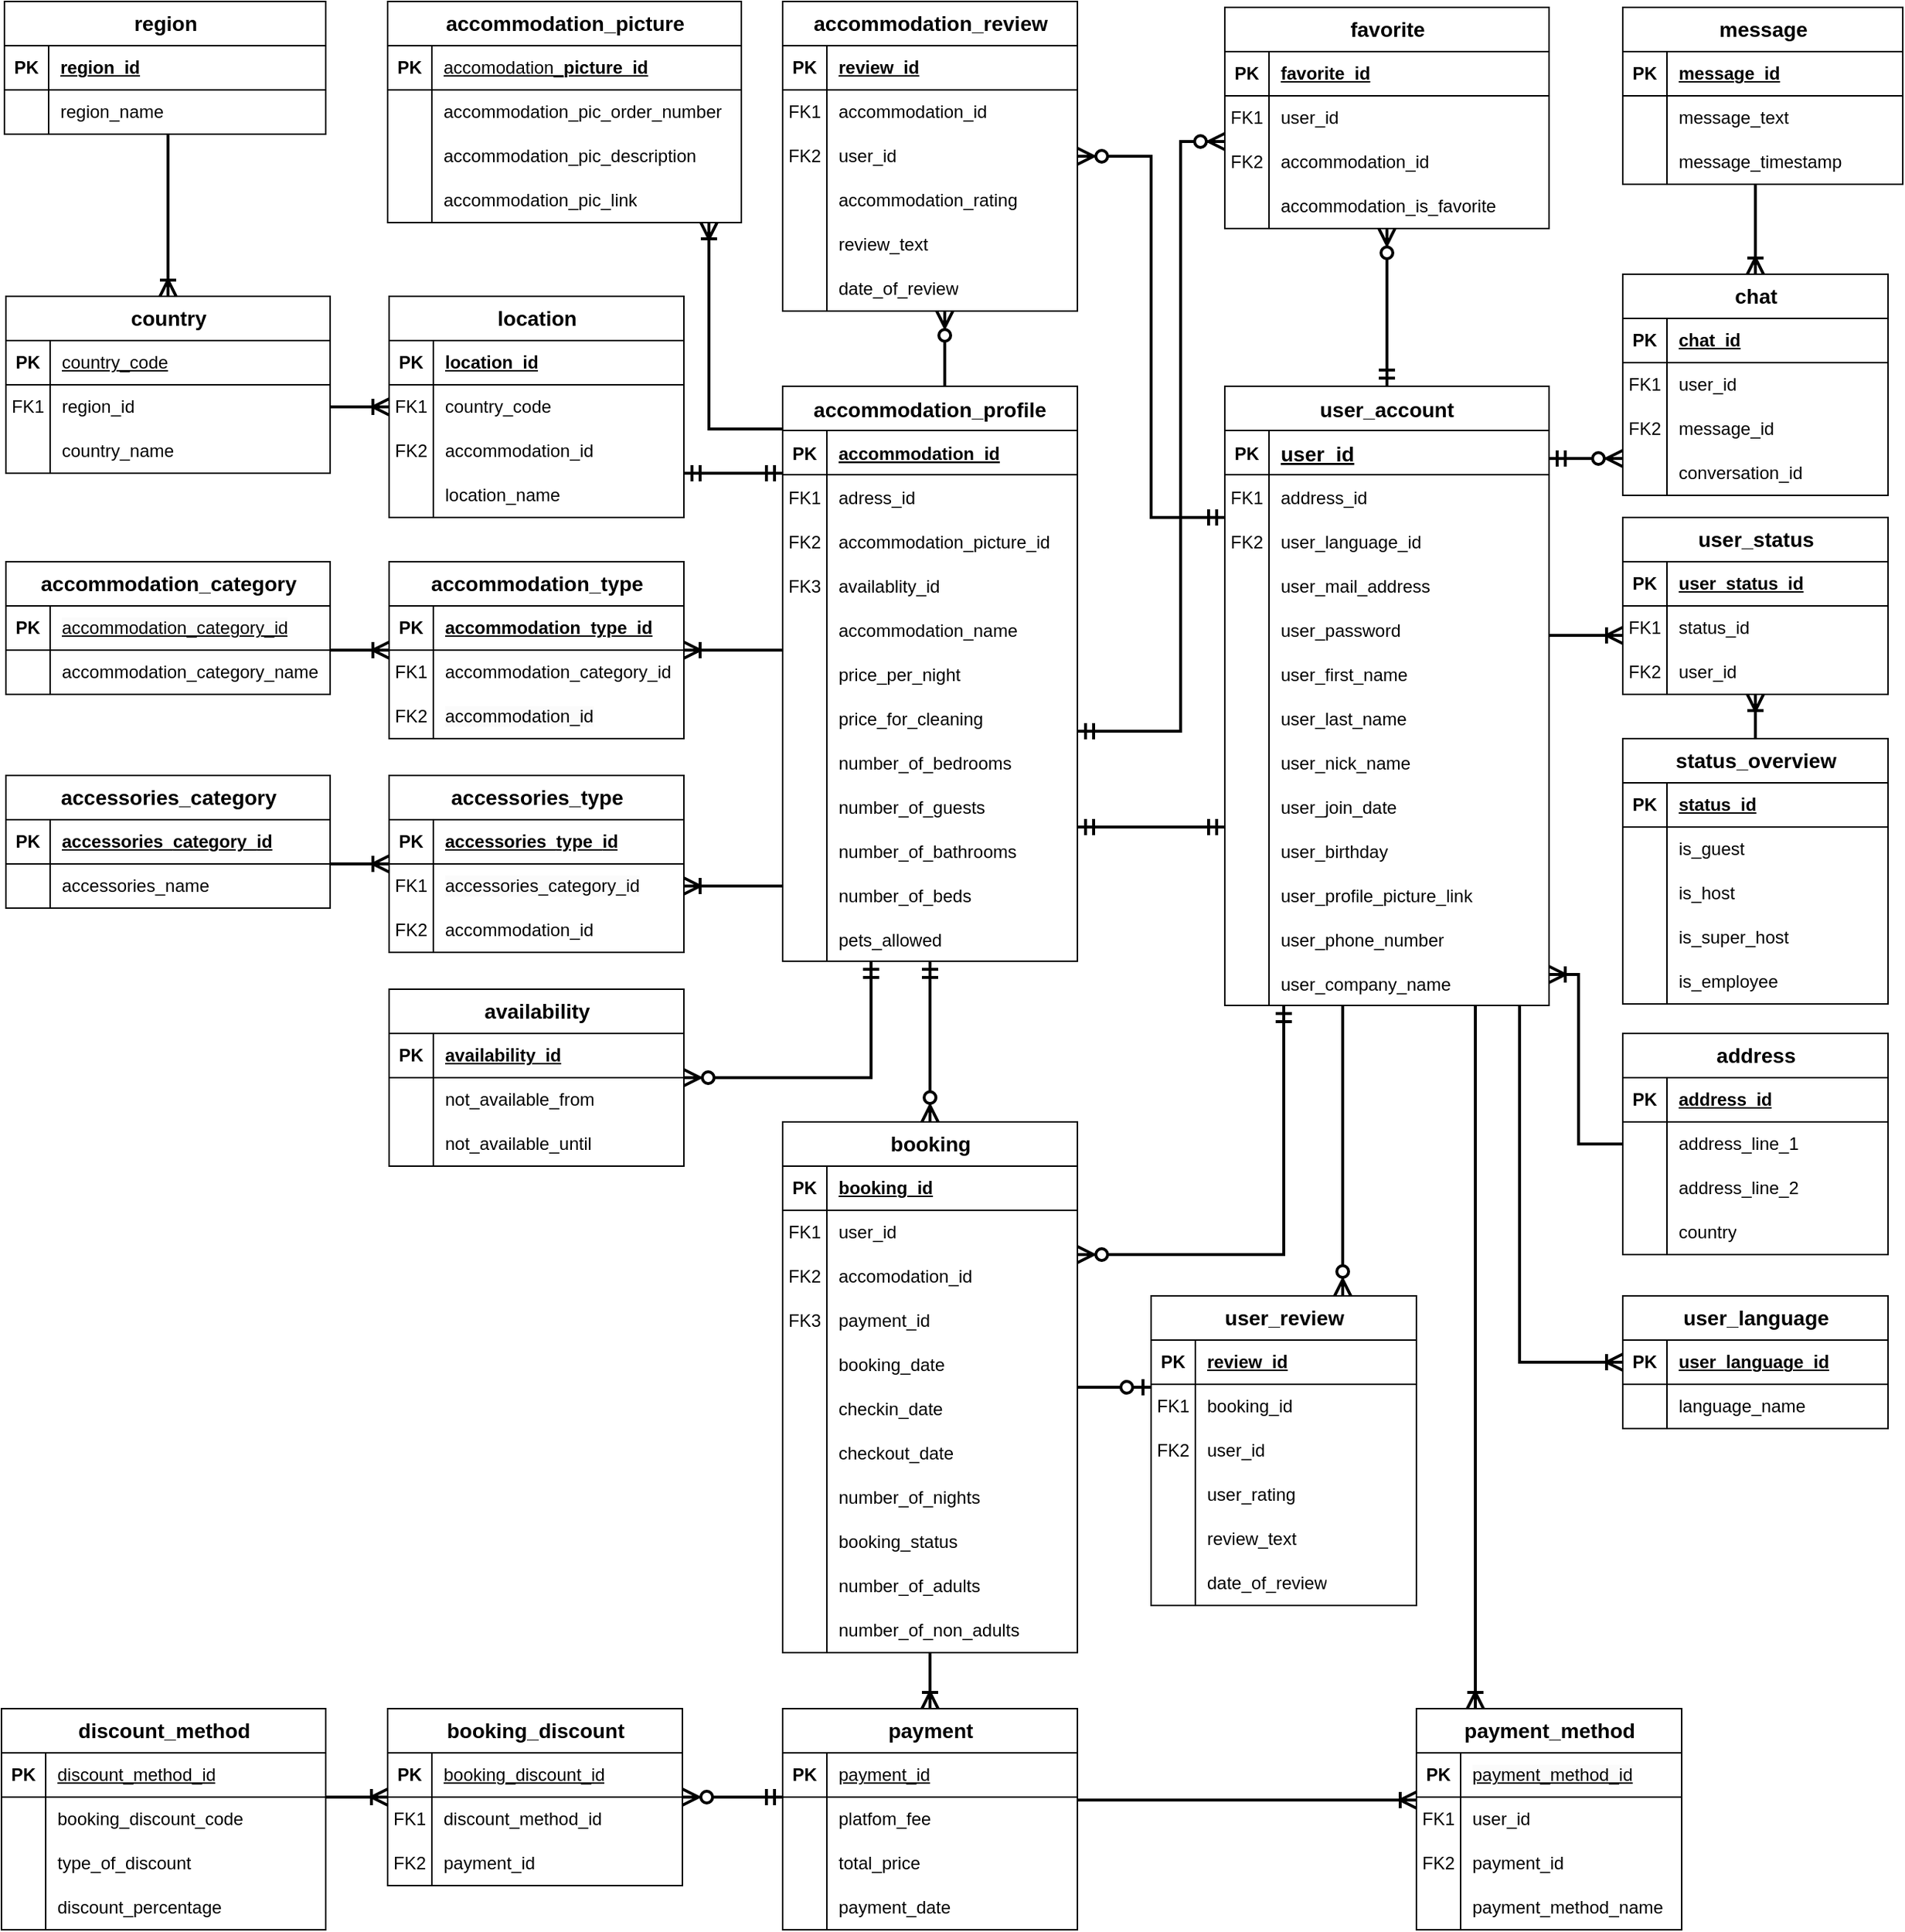 <mxfile version="24.7.16">
  <diagram id="R2lEEEUBdFMjLlhIrx00" name="Page-1">
    <mxGraphModel dx="2843" dy="2339" grid="1" gridSize="10" guides="1" tooltips="1" connect="1" arrows="1" fold="1" page="1" pageScale="1" pageWidth="827" pageHeight="1169" math="0" shadow="0" extFonts="Permanent Marker^https://fonts.googleapis.com/css?family=Permanent+Marker">
      <root>
        <mxCell id="0" />
        <mxCell id="1" parent="0" />
        <mxCell id="C-vyLk0tnHw3VtMMgP7b-2" value="user_account" style="shape=table;startSize=30;container=1;collapsible=1;childLayout=tableLayout;fixedRows=1;rowLines=0;fontStyle=1;align=center;resizeLast=1;fontSize=14;resizeLastRow=0;swimlaneHead=1;swimlaneBody=1;horizontal=1;portConstraintRotation=0;connectable=1;allowArrows=1;noLabel=0;" parent="1" vertex="1">
          <mxGeometry x="30" y="91" width="220" height="420" as="geometry" />
        </mxCell>
        <mxCell id="C-vyLk0tnHw3VtMMgP7b-3" value="" style="shape=partialRectangle;collapsible=0;dropTarget=0;pointerEvents=0;fillColor=none;points=[[0,0.5],[1,0.5]];portConstraint=eastwest;top=0;left=0;right=0;bottom=1;" parent="C-vyLk0tnHw3VtMMgP7b-2" vertex="1">
          <mxGeometry y="30" width="220" height="30" as="geometry" />
        </mxCell>
        <mxCell id="C-vyLk0tnHw3VtMMgP7b-4" value="PK" style="shape=partialRectangle;overflow=hidden;connectable=0;fillColor=none;top=0;left=0;bottom=0;right=0;fontStyle=1;" parent="C-vyLk0tnHw3VtMMgP7b-3" vertex="1">
          <mxGeometry width="30" height="30" as="geometry">
            <mxRectangle width="30" height="30" as="alternateBounds" />
          </mxGeometry>
        </mxCell>
        <mxCell id="C-vyLk0tnHw3VtMMgP7b-5" value="user_id" style="shape=partialRectangle;overflow=hidden;connectable=0;fillColor=none;top=0;left=0;bottom=0;right=0;align=left;spacingLeft=6;fontStyle=5;fontSize=14;" parent="C-vyLk0tnHw3VtMMgP7b-3" vertex="1">
          <mxGeometry x="30" width="190" height="30" as="geometry">
            <mxRectangle width="190" height="30" as="alternateBounds" />
          </mxGeometry>
        </mxCell>
        <mxCell id="e5wa0vnhO1TVsoKFVpfX-21" style="shape=partialRectangle;collapsible=0;dropTarget=0;pointerEvents=0;fillColor=none;points=[[0,0.5],[1,0.5]];portConstraint=eastwest;top=0;left=0;right=0;bottom=0;" parent="C-vyLk0tnHw3VtMMgP7b-2" vertex="1">
          <mxGeometry y="60" width="220" height="30" as="geometry" />
        </mxCell>
        <mxCell id="e5wa0vnhO1TVsoKFVpfX-22" value="FK1" style="shape=partialRectangle;overflow=hidden;connectable=0;fillColor=none;top=0;left=0;bottom=0;right=0;" parent="e5wa0vnhO1TVsoKFVpfX-21" vertex="1">
          <mxGeometry width="30" height="30" as="geometry">
            <mxRectangle width="30" height="30" as="alternateBounds" />
          </mxGeometry>
        </mxCell>
        <mxCell id="e5wa0vnhO1TVsoKFVpfX-23" value="address_id" style="shape=partialRectangle;overflow=hidden;connectable=0;fillColor=none;top=0;left=0;bottom=0;right=0;align=left;spacingLeft=6;" parent="e5wa0vnhO1TVsoKFVpfX-21" vertex="1">
          <mxGeometry x="30" width="190" height="30" as="geometry">
            <mxRectangle width="190" height="30" as="alternateBounds" />
          </mxGeometry>
        </mxCell>
        <mxCell id="e5wa0vnhO1TVsoKFVpfX-27" style="shape=partialRectangle;collapsible=0;dropTarget=0;pointerEvents=0;fillColor=none;points=[[0,0.5],[1,0.5]];portConstraint=eastwest;top=0;left=0;right=0;bottom=0;" parent="C-vyLk0tnHw3VtMMgP7b-2" vertex="1">
          <mxGeometry y="90" width="220" height="30" as="geometry" />
        </mxCell>
        <mxCell id="e5wa0vnhO1TVsoKFVpfX-28" value="FK2" style="shape=partialRectangle;overflow=hidden;connectable=0;fillColor=none;top=0;left=0;bottom=0;right=0;" parent="e5wa0vnhO1TVsoKFVpfX-27" vertex="1">
          <mxGeometry width="30" height="30" as="geometry">
            <mxRectangle width="30" height="30" as="alternateBounds" />
          </mxGeometry>
        </mxCell>
        <mxCell id="e5wa0vnhO1TVsoKFVpfX-29" value="user_language_id" style="shape=partialRectangle;overflow=hidden;connectable=0;fillColor=none;top=0;left=0;bottom=0;right=0;align=left;spacingLeft=6;" parent="e5wa0vnhO1TVsoKFVpfX-27" vertex="1">
          <mxGeometry x="30" width="190" height="30" as="geometry">
            <mxRectangle width="190" height="30" as="alternateBounds" />
          </mxGeometry>
        </mxCell>
        <mxCell id="q1YZ-4ovEXw3J-a5-oYF-169" style="shape=partialRectangle;collapsible=0;dropTarget=0;pointerEvents=0;fillColor=none;points=[[0,0.5],[1,0.5]];portConstraint=eastwest;top=0;left=0;right=0;bottom=0;" parent="C-vyLk0tnHw3VtMMgP7b-2" vertex="1">
          <mxGeometry y="120" width="220" height="30" as="geometry" />
        </mxCell>
        <mxCell id="q1YZ-4ovEXw3J-a5-oYF-170" style="shape=partialRectangle;overflow=hidden;connectable=0;fillColor=none;top=0;left=0;bottom=0;right=0;" parent="q1YZ-4ovEXw3J-a5-oYF-169" vertex="1">
          <mxGeometry width="30" height="30" as="geometry">
            <mxRectangle width="30" height="30" as="alternateBounds" />
          </mxGeometry>
        </mxCell>
        <mxCell id="q1YZ-4ovEXw3J-a5-oYF-171" value="user_mail_address" style="shape=partialRectangle;overflow=hidden;connectable=0;fillColor=none;top=0;left=0;bottom=0;right=0;align=left;spacingLeft=6;fontSize=12;" parent="q1YZ-4ovEXw3J-a5-oYF-169" vertex="1">
          <mxGeometry x="30" width="190" height="30" as="geometry">
            <mxRectangle width="190" height="30" as="alternateBounds" />
          </mxGeometry>
        </mxCell>
        <mxCell id="q1YZ-4ovEXw3J-a5-oYF-172" style="shape=partialRectangle;collapsible=0;dropTarget=0;pointerEvents=0;fillColor=none;points=[[0,0.5],[1,0.5]];portConstraint=eastwest;top=0;left=0;right=0;bottom=0;" parent="C-vyLk0tnHw3VtMMgP7b-2" vertex="1">
          <mxGeometry y="150" width="220" height="30" as="geometry" />
        </mxCell>
        <mxCell id="q1YZ-4ovEXw3J-a5-oYF-173" style="shape=partialRectangle;overflow=hidden;connectable=0;fillColor=none;top=0;left=0;bottom=0;right=0;" parent="q1YZ-4ovEXw3J-a5-oYF-172" vertex="1">
          <mxGeometry width="30" height="30" as="geometry">
            <mxRectangle width="30" height="30" as="alternateBounds" />
          </mxGeometry>
        </mxCell>
        <mxCell id="q1YZ-4ovEXw3J-a5-oYF-174" value="user_password" style="shape=partialRectangle;overflow=hidden;connectable=0;fillColor=none;top=0;left=0;bottom=0;right=0;align=left;spacingLeft=6;fontSize=12;" parent="q1YZ-4ovEXw3J-a5-oYF-172" vertex="1">
          <mxGeometry x="30" width="190" height="30" as="geometry">
            <mxRectangle width="190" height="30" as="alternateBounds" />
          </mxGeometry>
        </mxCell>
        <mxCell id="C-vyLk0tnHw3VtMMgP7b-6" value="" style="shape=partialRectangle;collapsible=0;dropTarget=0;pointerEvents=0;fillColor=none;points=[[0,0.5],[1,0.5]];portConstraint=eastwest;top=0;left=0;right=0;bottom=0;" parent="C-vyLk0tnHw3VtMMgP7b-2" vertex="1">
          <mxGeometry y="180" width="220" height="30" as="geometry" />
        </mxCell>
        <mxCell id="C-vyLk0tnHw3VtMMgP7b-7" value="" style="shape=partialRectangle;overflow=hidden;connectable=0;fillColor=none;top=0;left=0;bottom=0;right=0;" parent="C-vyLk0tnHw3VtMMgP7b-6" vertex="1">
          <mxGeometry width="30" height="30" as="geometry">
            <mxRectangle width="30" height="30" as="alternateBounds" />
          </mxGeometry>
        </mxCell>
        <mxCell id="C-vyLk0tnHw3VtMMgP7b-8" value="user_first_name" style="shape=partialRectangle;overflow=hidden;connectable=0;fillColor=none;top=0;left=0;bottom=0;right=0;align=left;spacingLeft=6;fontSize=12;" parent="C-vyLk0tnHw3VtMMgP7b-6" vertex="1">
          <mxGeometry x="30" width="190" height="30" as="geometry">
            <mxRectangle width="190" height="30" as="alternateBounds" />
          </mxGeometry>
        </mxCell>
        <mxCell id="C-vyLk0tnHw3VtMMgP7b-9" value="" style="shape=partialRectangle;collapsible=0;dropTarget=0;pointerEvents=0;fillColor=none;points=[[0,0.5],[1,0.5]];portConstraint=eastwest;top=0;left=0;right=0;bottom=0;" parent="C-vyLk0tnHw3VtMMgP7b-2" vertex="1">
          <mxGeometry y="210" width="220" height="30" as="geometry" />
        </mxCell>
        <mxCell id="C-vyLk0tnHw3VtMMgP7b-10" value="" style="shape=partialRectangle;overflow=hidden;connectable=0;fillColor=none;top=0;left=0;bottom=0;right=0;" parent="C-vyLk0tnHw3VtMMgP7b-9" vertex="1">
          <mxGeometry width="30" height="30" as="geometry">
            <mxRectangle width="30" height="30" as="alternateBounds" />
          </mxGeometry>
        </mxCell>
        <mxCell id="C-vyLk0tnHw3VtMMgP7b-11" value="user_last_name" style="shape=partialRectangle;overflow=hidden;connectable=0;fillColor=none;top=0;left=0;bottom=0;right=0;align=left;spacingLeft=6;fontSize=12;" parent="C-vyLk0tnHw3VtMMgP7b-9" vertex="1">
          <mxGeometry x="30" width="190" height="30" as="geometry">
            <mxRectangle width="190" height="30" as="alternateBounds" />
          </mxGeometry>
        </mxCell>
        <mxCell id="gZWKBHNX7dTP-ih9nbfG-78" value="" style="shape=partialRectangle;collapsible=0;dropTarget=0;pointerEvents=0;fillColor=none;points=[[0,0.5],[1,0.5]];portConstraint=eastwest;top=0;left=0;right=0;bottom=0;" parent="C-vyLk0tnHw3VtMMgP7b-2" vertex="1">
          <mxGeometry y="240" width="220" height="30" as="geometry" />
        </mxCell>
        <mxCell id="gZWKBHNX7dTP-ih9nbfG-79" value="" style="shape=partialRectangle;overflow=hidden;connectable=0;fillColor=none;top=0;left=0;bottom=0;right=0;" parent="gZWKBHNX7dTP-ih9nbfG-78" vertex="1">
          <mxGeometry width="30" height="30" as="geometry">
            <mxRectangle width="30" height="30" as="alternateBounds" />
          </mxGeometry>
        </mxCell>
        <mxCell id="gZWKBHNX7dTP-ih9nbfG-80" value="user_nick_name" style="shape=partialRectangle;overflow=hidden;connectable=0;fillColor=none;top=0;left=0;bottom=0;right=0;align=left;spacingLeft=6;fontSize=12;" parent="gZWKBHNX7dTP-ih9nbfG-78" vertex="1">
          <mxGeometry x="30" width="190" height="30" as="geometry">
            <mxRectangle width="190" height="30" as="alternateBounds" />
          </mxGeometry>
        </mxCell>
        <mxCell id="e5wa0vnhO1TVsoKFVpfX-15" style="shape=partialRectangle;collapsible=0;dropTarget=0;pointerEvents=0;fillColor=none;points=[[0,0.5],[1,0.5]];portConstraint=eastwest;top=0;left=0;right=0;bottom=0;" parent="C-vyLk0tnHw3VtMMgP7b-2" vertex="1">
          <mxGeometry y="270" width="220" height="30" as="geometry" />
        </mxCell>
        <mxCell id="e5wa0vnhO1TVsoKFVpfX-16" style="shape=partialRectangle;overflow=hidden;connectable=0;fillColor=none;top=0;left=0;bottom=0;right=0;" parent="e5wa0vnhO1TVsoKFVpfX-15" vertex="1">
          <mxGeometry width="30" height="30" as="geometry">
            <mxRectangle width="30" height="30" as="alternateBounds" />
          </mxGeometry>
        </mxCell>
        <mxCell id="e5wa0vnhO1TVsoKFVpfX-17" value="user_join_date" style="shape=partialRectangle;overflow=hidden;connectable=0;fillColor=none;top=0;left=0;bottom=0;right=0;align=left;spacingLeft=6;fontSize=12;" parent="e5wa0vnhO1TVsoKFVpfX-15" vertex="1">
          <mxGeometry x="30" width="190" height="30" as="geometry">
            <mxRectangle width="190" height="30" as="alternateBounds" />
          </mxGeometry>
        </mxCell>
        <mxCell id="gZWKBHNX7dTP-ih9nbfG-62" style="shape=partialRectangle;collapsible=0;dropTarget=0;pointerEvents=0;fillColor=none;points=[[0,0.5],[1,0.5]];portConstraint=eastwest;top=0;left=0;right=0;bottom=0;" parent="C-vyLk0tnHw3VtMMgP7b-2" vertex="1">
          <mxGeometry y="300" width="220" height="30" as="geometry" />
        </mxCell>
        <mxCell id="gZWKBHNX7dTP-ih9nbfG-63" style="shape=partialRectangle;overflow=hidden;connectable=0;fillColor=none;top=0;left=0;bottom=0;right=0;" parent="gZWKBHNX7dTP-ih9nbfG-62" vertex="1">
          <mxGeometry width="30" height="30" as="geometry">
            <mxRectangle width="30" height="30" as="alternateBounds" />
          </mxGeometry>
        </mxCell>
        <mxCell id="gZWKBHNX7dTP-ih9nbfG-64" value="user_birthday" style="shape=partialRectangle;overflow=hidden;connectable=0;fillColor=none;top=0;left=0;bottom=0;right=0;align=left;spacingLeft=6;fontSize=12;" parent="gZWKBHNX7dTP-ih9nbfG-62" vertex="1">
          <mxGeometry x="30" width="190" height="30" as="geometry">
            <mxRectangle width="190" height="30" as="alternateBounds" />
          </mxGeometry>
        </mxCell>
        <mxCell id="e5wa0vnhO1TVsoKFVpfX-18" style="shape=partialRectangle;collapsible=0;dropTarget=0;pointerEvents=0;fillColor=none;points=[[0,0.5],[1,0.5]];portConstraint=eastwest;top=0;left=0;right=0;bottom=0;" parent="C-vyLk0tnHw3VtMMgP7b-2" vertex="1">
          <mxGeometry y="330" width="220" height="30" as="geometry" />
        </mxCell>
        <mxCell id="e5wa0vnhO1TVsoKFVpfX-19" style="shape=partialRectangle;overflow=hidden;connectable=0;fillColor=none;top=0;left=0;bottom=0;right=0;" parent="e5wa0vnhO1TVsoKFVpfX-18" vertex="1">
          <mxGeometry width="30" height="30" as="geometry">
            <mxRectangle width="30" height="30" as="alternateBounds" />
          </mxGeometry>
        </mxCell>
        <mxCell id="e5wa0vnhO1TVsoKFVpfX-20" value="user_profile_picture_link" style="shape=partialRectangle;overflow=hidden;connectable=0;fillColor=none;top=0;left=0;bottom=0;right=0;align=left;spacingLeft=6;fontSize=12;" parent="e5wa0vnhO1TVsoKFVpfX-18" vertex="1">
          <mxGeometry x="30" width="190" height="30" as="geometry">
            <mxRectangle width="190" height="30" as="alternateBounds" />
          </mxGeometry>
        </mxCell>
        <mxCell id="RYGskbUq8oTZm8DGkFzQ-30" style="shape=partialRectangle;collapsible=0;dropTarget=0;pointerEvents=0;fillColor=none;points=[[0,0.5],[1,0.5]];portConstraint=eastwest;top=0;left=0;right=0;bottom=0;" parent="C-vyLk0tnHw3VtMMgP7b-2" vertex="1">
          <mxGeometry y="360" width="220" height="30" as="geometry" />
        </mxCell>
        <mxCell id="RYGskbUq8oTZm8DGkFzQ-31" style="shape=partialRectangle;overflow=hidden;connectable=0;fillColor=none;top=0;left=0;bottom=0;right=0;" parent="RYGskbUq8oTZm8DGkFzQ-30" vertex="1">
          <mxGeometry width="30" height="30" as="geometry">
            <mxRectangle width="30" height="30" as="alternateBounds" />
          </mxGeometry>
        </mxCell>
        <mxCell id="RYGskbUq8oTZm8DGkFzQ-32" value="user_phone_number" style="shape=partialRectangle;overflow=hidden;connectable=0;fillColor=none;top=0;left=0;bottom=0;right=0;align=left;spacingLeft=6;fontSize=12;" parent="RYGskbUq8oTZm8DGkFzQ-30" vertex="1">
          <mxGeometry x="30" width="190" height="30" as="geometry">
            <mxRectangle width="190" height="30" as="alternateBounds" />
          </mxGeometry>
        </mxCell>
        <mxCell id="e5wa0vnhO1TVsoKFVpfX-30" style="shape=partialRectangle;collapsible=0;dropTarget=0;pointerEvents=0;fillColor=none;points=[[0,0.5],[1,0.5]];portConstraint=eastwest;top=0;left=0;right=0;bottom=0;" parent="C-vyLk0tnHw3VtMMgP7b-2" vertex="1">
          <mxGeometry y="390" width="220" height="30" as="geometry" />
        </mxCell>
        <mxCell id="e5wa0vnhO1TVsoKFVpfX-31" style="shape=partialRectangle;overflow=hidden;connectable=0;fillColor=none;top=0;left=0;bottom=0;right=0;" parent="e5wa0vnhO1TVsoKFVpfX-30" vertex="1">
          <mxGeometry width="30" height="30" as="geometry">
            <mxRectangle width="30" height="30" as="alternateBounds" />
          </mxGeometry>
        </mxCell>
        <mxCell id="e5wa0vnhO1TVsoKFVpfX-32" value="user_company_name" style="shape=partialRectangle;overflow=hidden;connectable=0;fillColor=none;top=0;left=0;bottom=0;right=0;align=left;spacingLeft=6;" parent="e5wa0vnhO1TVsoKFVpfX-30" vertex="1">
          <mxGeometry x="30" width="190" height="30" as="geometry">
            <mxRectangle width="190" height="30" as="alternateBounds" />
          </mxGeometry>
        </mxCell>
        <mxCell id="C-vyLk0tnHw3VtMMgP7b-23" value="accommodation_profile" style="shape=table;startSize=30;container=1;collapsible=1;childLayout=tableLayout;fixedRows=1;rowLines=0;fontStyle=1;align=center;resizeLast=1;fontSize=14;" parent="1" vertex="1">
          <mxGeometry x="-270" y="91" width="200" height="390" as="geometry" />
        </mxCell>
        <mxCell id="C-vyLk0tnHw3VtMMgP7b-24" value="" style="shape=partialRectangle;collapsible=0;dropTarget=0;pointerEvents=0;fillColor=none;points=[[0,0.5],[1,0.5]];portConstraint=eastwest;top=0;left=0;right=0;bottom=1;" parent="C-vyLk0tnHw3VtMMgP7b-23" vertex="1">
          <mxGeometry y="30" width="200" height="30" as="geometry" />
        </mxCell>
        <mxCell id="C-vyLk0tnHw3VtMMgP7b-25" value="PK" style="shape=partialRectangle;overflow=hidden;connectable=0;fillColor=none;top=0;left=0;bottom=0;right=0;fontStyle=1;" parent="C-vyLk0tnHw3VtMMgP7b-24" vertex="1">
          <mxGeometry width="30" height="30" as="geometry">
            <mxRectangle width="30" height="30" as="alternateBounds" />
          </mxGeometry>
        </mxCell>
        <mxCell id="C-vyLk0tnHw3VtMMgP7b-26" value="accommodation_id" style="shape=partialRectangle;overflow=hidden;connectable=0;fillColor=none;top=0;left=0;bottom=0;right=0;align=left;spacingLeft=6;fontStyle=5;" parent="C-vyLk0tnHw3VtMMgP7b-24" vertex="1">
          <mxGeometry x="30" width="170" height="30" as="geometry">
            <mxRectangle width="170" height="30" as="alternateBounds" />
          </mxGeometry>
        </mxCell>
        <mxCell id="q1YZ-4ovEXw3J-a5-oYF-5" value="" style="shape=partialRectangle;collapsible=0;dropTarget=0;pointerEvents=0;fillColor=none;points=[[0,0.5],[1,0.5]];portConstraint=eastwest;top=0;left=0;right=0;bottom=0;" parent="C-vyLk0tnHw3VtMMgP7b-23" vertex="1">
          <mxGeometry y="60" width="200" height="30" as="geometry" />
        </mxCell>
        <mxCell id="q1YZ-4ovEXw3J-a5-oYF-6" value="FK1" style="shape=partialRectangle;overflow=hidden;connectable=0;fillColor=none;top=0;left=0;bottom=0;right=0;" parent="q1YZ-4ovEXw3J-a5-oYF-5" vertex="1">
          <mxGeometry width="30" height="30" as="geometry">
            <mxRectangle width="30" height="30" as="alternateBounds" />
          </mxGeometry>
        </mxCell>
        <mxCell id="q1YZ-4ovEXw3J-a5-oYF-7" value="adress_id" style="shape=partialRectangle;overflow=hidden;connectable=0;fillColor=none;top=0;left=0;bottom=0;right=0;align=left;spacingLeft=6;" parent="q1YZ-4ovEXw3J-a5-oYF-5" vertex="1">
          <mxGeometry x="30" width="170" height="30" as="geometry">
            <mxRectangle width="170" height="30" as="alternateBounds" />
          </mxGeometry>
        </mxCell>
        <mxCell id="q1YZ-4ovEXw3J-a5-oYF-63" style="shape=partialRectangle;collapsible=0;dropTarget=0;pointerEvents=0;fillColor=none;points=[[0,0.5],[1,0.5]];portConstraint=eastwest;top=0;left=0;right=0;bottom=0;" parent="C-vyLk0tnHw3VtMMgP7b-23" vertex="1">
          <mxGeometry y="90" width="200" height="30" as="geometry" />
        </mxCell>
        <mxCell id="q1YZ-4ovEXw3J-a5-oYF-64" value="FK2" style="shape=partialRectangle;overflow=hidden;connectable=0;fillColor=none;top=0;left=0;bottom=0;right=0;" parent="q1YZ-4ovEXw3J-a5-oYF-63" vertex="1">
          <mxGeometry width="30" height="30" as="geometry">
            <mxRectangle width="30" height="30" as="alternateBounds" />
          </mxGeometry>
        </mxCell>
        <mxCell id="q1YZ-4ovEXw3J-a5-oYF-65" value="accommodation_picture_id" style="shape=partialRectangle;overflow=hidden;connectable=0;fillColor=none;top=0;left=0;bottom=0;right=0;align=left;spacingLeft=6;" parent="q1YZ-4ovEXw3J-a5-oYF-63" vertex="1">
          <mxGeometry x="30" width="170" height="30" as="geometry">
            <mxRectangle width="170" height="30" as="alternateBounds" />
          </mxGeometry>
        </mxCell>
        <mxCell id="3F6PTIJPZhSkbjVjF9q2-14" style="shape=partialRectangle;collapsible=0;dropTarget=0;pointerEvents=0;fillColor=none;points=[[0,0.5],[1,0.5]];portConstraint=eastwest;top=0;left=0;right=0;bottom=0;" parent="C-vyLk0tnHw3VtMMgP7b-23" vertex="1">
          <mxGeometry y="120" width="200" height="30" as="geometry" />
        </mxCell>
        <mxCell id="3F6PTIJPZhSkbjVjF9q2-15" value="FK3" style="shape=partialRectangle;overflow=hidden;connectable=0;fillColor=none;top=0;left=0;bottom=0;right=0;" parent="3F6PTIJPZhSkbjVjF9q2-14" vertex="1">
          <mxGeometry width="30" height="30" as="geometry">
            <mxRectangle width="30" height="30" as="alternateBounds" />
          </mxGeometry>
        </mxCell>
        <mxCell id="3F6PTIJPZhSkbjVjF9q2-16" value="availablity_id" style="shape=partialRectangle;overflow=hidden;connectable=0;fillColor=none;top=0;left=0;bottom=0;right=0;align=left;spacingLeft=6;" parent="3F6PTIJPZhSkbjVjF9q2-14" vertex="1">
          <mxGeometry x="30" width="170" height="30" as="geometry">
            <mxRectangle width="170" height="30" as="alternateBounds" />
          </mxGeometry>
        </mxCell>
        <mxCell id="C-vyLk0tnHw3VtMMgP7b-27" value="" style="shape=partialRectangle;collapsible=0;dropTarget=0;pointerEvents=0;fillColor=none;points=[[0,0.5],[1,0.5]];portConstraint=eastwest;top=0;left=0;right=0;bottom=0;" parent="C-vyLk0tnHw3VtMMgP7b-23" vertex="1">
          <mxGeometry y="150" width="200" height="30" as="geometry" />
        </mxCell>
        <mxCell id="C-vyLk0tnHw3VtMMgP7b-28" value="" style="shape=partialRectangle;overflow=hidden;connectable=0;fillColor=none;top=0;left=0;bottom=0;right=0;" parent="C-vyLk0tnHw3VtMMgP7b-27" vertex="1">
          <mxGeometry width="30" height="30" as="geometry">
            <mxRectangle width="30" height="30" as="alternateBounds" />
          </mxGeometry>
        </mxCell>
        <mxCell id="C-vyLk0tnHw3VtMMgP7b-29" value="accommodation_name" style="shape=partialRectangle;overflow=hidden;connectable=0;fillColor=none;top=0;left=0;bottom=0;right=0;align=left;spacingLeft=6;" parent="C-vyLk0tnHw3VtMMgP7b-27" vertex="1">
          <mxGeometry x="30" width="170" height="30" as="geometry">
            <mxRectangle width="170" height="30" as="alternateBounds" />
          </mxGeometry>
        </mxCell>
        <mxCell id="q1YZ-4ovEXw3J-a5-oYF-88" style="shape=partialRectangle;collapsible=0;dropTarget=0;pointerEvents=0;fillColor=none;points=[[0,0.5],[1,0.5]];portConstraint=eastwest;top=0;left=0;right=0;bottom=0;" parent="C-vyLk0tnHw3VtMMgP7b-23" vertex="1">
          <mxGeometry y="180" width="200" height="30" as="geometry" />
        </mxCell>
        <mxCell id="q1YZ-4ovEXw3J-a5-oYF-89" value="" style="shape=partialRectangle;overflow=hidden;connectable=0;fillColor=none;top=0;left=0;bottom=0;right=0;" parent="q1YZ-4ovEXw3J-a5-oYF-88" vertex="1">
          <mxGeometry width="30" height="30" as="geometry">
            <mxRectangle width="30" height="30" as="alternateBounds" />
          </mxGeometry>
        </mxCell>
        <mxCell id="q1YZ-4ovEXw3J-a5-oYF-90" value="price_per_night" style="shape=partialRectangle;overflow=hidden;connectable=0;fillColor=none;top=0;left=0;bottom=0;right=0;align=left;spacingLeft=6;" parent="q1YZ-4ovEXw3J-a5-oYF-88" vertex="1">
          <mxGeometry x="30" width="170" height="30" as="geometry">
            <mxRectangle width="170" height="30" as="alternateBounds" />
          </mxGeometry>
        </mxCell>
        <mxCell id="gZWKBHNX7dTP-ih9nbfG-14" style="shape=partialRectangle;collapsible=0;dropTarget=0;pointerEvents=0;fillColor=none;points=[[0,0.5],[1,0.5]];portConstraint=eastwest;top=0;left=0;right=0;bottom=0;" parent="C-vyLk0tnHw3VtMMgP7b-23" vertex="1">
          <mxGeometry y="210" width="200" height="30" as="geometry" />
        </mxCell>
        <mxCell id="gZWKBHNX7dTP-ih9nbfG-15" value="" style="shape=partialRectangle;overflow=hidden;connectable=0;fillColor=none;top=0;left=0;bottom=0;right=0;" parent="gZWKBHNX7dTP-ih9nbfG-14" vertex="1">
          <mxGeometry width="30" height="30" as="geometry">
            <mxRectangle width="30" height="30" as="alternateBounds" />
          </mxGeometry>
        </mxCell>
        <mxCell id="gZWKBHNX7dTP-ih9nbfG-16" value="price_for_cleaning" style="shape=partialRectangle;overflow=hidden;connectable=0;fillColor=none;top=0;left=0;bottom=0;right=0;align=left;spacingLeft=6;" parent="gZWKBHNX7dTP-ih9nbfG-14" vertex="1">
          <mxGeometry x="30" width="170" height="30" as="geometry">
            <mxRectangle width="170" height="30" as="alternateBounds" />
          </mxGeometry>
        </mxCell>
        <mxCell id="3F6PTIJPZhSkbjVjF9q2-26" style="shape=partialRectangle;collapsible=0;dropTarget=0;pointerEvents=0;fillColor=none;points=[[0,0.5],[1,0.5]];portConstraint=eastwest;top=0;left=0;right=0;bottom=0;" parent="C-vyLk0tnHw3VtMMgP7b-23" vertex="1">
          <mxGeometry y="240" width="200" height="30" as="geometry" />
        </mxCell>
        <mxCell id="3F6PTIJPZhSkbjVjF9q2-27" style="shape=partialRectangle;overflow=hidden;connectable=0;fillColor=none;top=0;left=0;bottom=0;right=0;" parent="3F6PTIJPZhSkbjVjF9q2-26" vertex="1">
          <mxGeometry width="30" height="30" as="geometry">
            <mxRectangle width="30" height="30" as="alternateBounds" />
          </mxGeometry>
        </mxCell>
        <mxCell id="3F6PTIJPZhSkbjVjF9q2-28" value="number_of_bedrooms" style="shape=partialRectangle;overflow=hidden;connectable=0;fillColor=none;top=0;left=0;bottom=0;right=0;align=left;spacingLeft=6;" parent="3F6PTIJPZhSkbjVjF9q2-26" vertex="1">
          <mxGeometry x="30" width="170" height="30" as="geometry">
            <mxRectangle width="170" height="30" as="alternateBounds" />
          </mxGeometry>
        </mxCell>
        <mxCell id="3F6PTIJPZhSkbjVjF9q2-23" style="shape=partialRectangle;collapsible=0;dropTarget=0;pointerEvents=0;fillColor=none;points=[[0,0.5],[1,0.5]];portConstraint=eastwest;top=0;left=0;right=0;bottom=0;" parent="C-vyLk0tnHw3VtMMgP7b-23" vertex="1">
          <mxGeometry y="270" width="200" height="30" as="geometry" />
        </mxCell>
        <mxCell id="3F6PTIJPZhSkbjVjF9q2-24" style="shape=partialRectangle;overflow=hidden;connectable=0;fillColor=none;top=0;left=0;bottom=0;right=0;" parent="3F6PTIJPZhSkbjVjF9q2-23" vertex="1">
          <mxGeometry width="30" height="30" as="geometry">
            <mxRectangle width="30" height="30" as="alternateBounds" />
          </mxGeometry>
        </mxCell>
        <mxCell id="3F6PTIJPZhSkbjVjF9q2-25" value="number_of_guests" style="shape=partialRectangle;overflow=hidden;connectable=0;fillColor=none;top=0;left=0;bottom=0;right=0;align=left;spacingLeft=6;" parent="3F6PTIJPZhSkbjVjF9q2-23" vertex="1">
          <mxGeometry x="30" width="170" height="30" as="geometry">
            <mxRectangle width="170" height="30" as="alternateBounds" />
          </mxGeometry>
        </mxCell>
        <mxCell id="3F6PTIJPZhSkbjVjF9q2-20" style="shape=partialRectangle;collapsible=0;dropTarget=0;pointerEvents=0;fillColor=none;points=[[0,0.5],[1,0.5]];portConstraint=eastwest;top=0;left=0;right=0;bottom=0;" parent="C-vyLk0tnHw3VtMMgP7b-23" vertex="1">
          <mxGeometry y="300" width="200" height="30" as="geometry" />
        </mxCell>
        <mxCell id="3F6PTIJPZhSkbjVjF9q2-21" style="shape=partialRectangle;overflow=hidden;connectable=0;fillColor=none;top=0;left=0;bottom=0;right=0;" parent="3F6PTIJPZhSkbjVjF9q2-20" vertex="1">
          <mxGeometry width="30" height="30" as="geometry">
            <mxRectangle width="30" height="30" as="alternateBounds" />
          </mxGeometry>
        </mxCell>
        <mxCell id="3F6PTIJPZhSkbjVjF9q2-22" value="number_of_bathrooms" style="shape=partialRectangle;overflow=hidden;connectable=0;fillColor=none;top=0;left=0;bottom=0;right=0;align=left;spacingLeft=6;" parent="3F6PTIJPZhSkbjVjF9q2-20" vertex="1">
          <mxGeometry x="30" width="170" height="30" as="geometry">
            <mxRectangle width="170" height="30" as="alternateBounds" />
          </mxGeometry>
        </mxCell>
        <mxCell id="3F6PTIJPZhSkbjVjF9q2-17" style="shape=partialRectangle;collapsible=0;dropTarget=0;pointerEvents=0;fillColor=none;points=[[0,0.5],[1,0.5]];portConstraint=eastwest;top=0;left=0;right=0;bottom=0;" parent="C-vyLk0tnHw3VtMMgP7b-23" vertex="1">
          <mxGeometry y="330" width="200" height="30" as="geometry" />
        </mxCell>
        <mxCell id="3F6PTIJPZhSkbjVjF9q2-18" style="shape=partialRectangle;overflow=hidden;connectable=0;fillColor=none;top=0;left=0;bottom=0;right=0;" parent="3F6PTIJPZhSkbjVjF9q2-17" vertex="1">
          <mxGeometry width="30" height="30" as="geometry">
            <mxRectangle width="30" height="30" as="alternateBounds" />
          </mxGeometry>
        </mxCell>
        <mxCell id="3F6PTIJPZhSkbjVjF9q2-19" value="number_of_beds" style="shape=partialRectangle;overflow=hidden;connectable=0;fillColor=none;top=0;left=0;bottom=0;right=0;align=left;spacingLeft=6;" parent="3F6PTIJPZhSkbjVjF9q2-17" vertex="1">
          <mxGeometry x="30" width="170" height="30" as="geometry">
            <mxRectangle width="170" height="30" as="alternateBounds" />
          </mxGeometry>
        </mxCell>
        <mxCell id="R7k1A3cZLyrUKJzUQ4cs-1" style="shape=partialRectangle;collapsible=0;dropTarget=0;pointerEvents=0;fillColor=none;points=[[0,0.5],[1,0.5]];portConstraint=eastwest;top=0;left=0;right=0;bottom=0;" parent="C-vyLk0tnHw3VtMMgP7b-23" vertex="1">
          <mxGeometry y="360" width="200" height="30" as="geometry" />
        </mxCell>
        <mxCell id="R7k1A3cZLyrUKJzUQ4cs-2" style="shape=partialRectangle;overflow=hidden;connectable=0;fillColor=none;top=0;left=0;bottom=0;right=0;" parent="R7k1A3cZLyrUKJzUQ4cs-1" vertex="1">
          <mxGeometry width="30" height="30" as="geometry">
            <mxRectangle width="30" height="30" as="alternateBounds" />
          </mxGeometry>
        </mxCell>
        <mxCell id="R7k1A3cZLyrUKJzUQ4cs-3" value="pets_allowed" style="shape=partialRectangle;overflow=hidden;connectable=0;fillColor=none;top=0;left=0;bottom=0;right=0;align=left;spacingLeft=6;" parent="R7k1A3cZLyrUKJzUQ4cs-1" vertex="1">
          <mxGeometry x="30" width="170" height="30" as="geometry">
            <mxRectangle width="170" height="30" as="alternateBounds" />
          </mxGeometry>
        </mxCell>
        <mxCell id="q1YZ-4ovEXw3J-a5-oYF-24" value="booking" style="shape=table;startSize=30;container=1;collapsible=1;childLayout=tableLayout;fixedRows=1;rowLines=0;fontStyle=1;align=center;resizeLast=1;html=1;fontSize=14;" parent="1" vertex="1">
          <mxGeometry x="-270" y="590" width="200" height="360" as="geometry" />
        </mxCell>
        <mxCell id="q1YZ-4ovEXw3J-a5-oYF-25" value="" style="shape=tableRow;horizontal=0;startSize=0;swimlaneHead=0;swimlaneBody=0;fillColor=none;collapsible=0;dropTarget=0;points=[[0,0.5],[1,0.5]];portConstraint=eastwest;top=0;left=0;right=0;bottom=1;" parent="q1YZ-4ovEXw3J-a5-oYF-24" vertex="1">
          <mxGeometry y="30" width="200" height="30" as="geometry" />
        </mxCell>
        <mxCell id="q1YZ-4ovEXw3J-a5-oYF-26" value="PK" style="shape=partialRectangle;connectable=0;fillColor=none;top=0;left=0;bottom=0;right=0;fontStyle=1;overflow=hidden;whiteSpace=wrap;html=1;" parent="q1YZ-4ovEXw3J-a5-oYF-25" vertex="1">
          <mxGeometry width="30" height="30" as="geometry">
            <mxRectangle width="30" height="30" as="alternateBounds" />
          </mxGeometry>
        </mxCell>
        <mxCell id="q1YZ-4ovEXw3J-a5-oYF-27" value="booking_id" style="shape=partialRectangle;connectable=0;fillColor=none;top=0;left=0;bottom=0;right=0;align=left;spacingLeft=6;fontStyle=5;overflow=hidden;whiteSpace=wrap;html=1;" parent="q1YZ-4ovEXw3J-a5-oYF-25" vertex="1">
          <mxGeometry x="30" width="170" height="30" as="geometry">
            <mxRectangle width="170" height="30" as="alternateBounds" />
          </mxGeometry>
        </mxCell>
        <mxCell id="q1YZ-4ovEXw3J-a5-oYF-34" value="" style="shape=tableRow;horizontal=0;startSize=0;swimlaneHead=0;swimlaneBody=0;fillColor=none;collapsible=0;dropTarget=0;points=[[0,0.5],[1,0.5]];portConstraint=eastwest;top=0;left=0;right=0;bottom=0;" parent="q1YZ-4ovEXw3J-a5-oYF-24" vertex="1">
          <mxGeometry y="60" width="200" height="30" as="geometry" />
        </mxCell>
        <mxCell id="q1YZ-4ovEXw3J-a5-oYF-35" value="FK1" style="shape=partialRectangle;connectable=0;fillColor=none;top=0;left=0;bottom=0;right=0;editable=1;overflow=hidden;whiteSpace=wrap;html=1;" parent="q1YZ-4ovEXw3J-a5-oYF-34" vertex="1">
          <mxGeometry width="30" height="30" as="geometry">
            <mxRectangle width="30" height="30" as="alternateBounds" />
          </mxGeometry>
        </mxCell>
        <mxCell id="q1YZ-4ovEXw3J-a5-oYF-36" value="user_id" style="shape=partialRectangle;connectable=0;fillColor=none;top=0;left=0;bottom=0;right=0;align=left;spacingLeft=6;overflow=hidden;whiteSpace=wrap;html=1;" parent="q1YZ-4ovEXw3J-a5-oYF-34" vertex="1">
          <mxGeometry x="30" width="170" height="30" as="geometry">
            <mxRectangle width="170" height="30" as="alternateBounds" />
          </mxGeometry>
        </mxCell>
        <mxCell id="q1YZ-4ovEXw3J-a5-oYF-217" style="shape=tableRow;horizontal=0;startSize=0;swimlaneHead=0;swimlaneBody=0;fillColor=none;collapsible=0;dropTarget=0;points=[[0,0.5],[1,0.5]];portConstraint=eastwest;top=0;left=0;right=0;bottom=0;" parent="q1YZ-4ovEXw3J-a5-oYF-24" vertex="1">
          <mxGeometry y="90" width="200" height="30" as="geometry" />
        </mxCell>
        <mxCell id="q1YZ-4ovEXw3J-a5-oYF-218" value="FK2" style="shape=partialRectangle;connectable=0;fillColor=none;top=0;left=0;bottom=0;right=0;editable=1;overflow=hidden;whiteSpace=wrap;html=1;" parent="q1YZ-4ovEXw3J-a5-oYF-217" vertex="1">
          <mxGeometry width="30" height="30" as="geometry">
            <mxRectangle width="30" height="30" as="alternateBounds" />
          </mxGeometry>
        </mxCell>
        <mxCell id="q1YZ-4ovEXw3J-a5-oYF-219" value="accomodation_id" style="shape=partialRectangle;connectable=0;fillColor=none;top=0;left=0;bottom=0;right=0;align=left;spacingLeft=6;overflow=hidden;whiteSpace=wrap;html=1;" parent="q1YZ-4ovEXw3J-a5-oYF-217" vertex="1">
          <mxGeometry x="30" width="170" height="30" as="geometry">
            <mxRectangle width="170" height="30" as="alternateBounds" />
          </mxGeometry>
        </mxCell>
        <mxCell id="q1YZ-4ovEXw3J-a5-oYF-149" value="" style="shape=tableRow;horizontal=0;startSize=0;swimlaneHead=0;swimlaneBody=0;fillColor=none;collapsible=0;dropTarget=0;points=[[0,0.5],[1,0.5]];portConstraint=eastwest;top=0;left=0;right=0;bottom=0;" parent="q1YZ-4ovEXw3J-a5-oYF-24" vertex="1">
          <mxGeometry y="120" width="200" height="30" as="geometry" />
        </mxCell>
        <mxCell id="q1YZ-4ovEXw3J-a5-oYF-150" value="FK3" style="shape=partialRectangle;connectable=0;fillColor=none;top=0;left=0;bottom=0;right=0;editable=1;overflow=hidden;whiteSpace=wrap;html=1;" parent="q1YZ-4ovEXw3J-a5-oYF-149" vertex="1">
          <mxGeometry width="30" height="30" as="geometry">
            <mxRectangle width="30" height="30" as="alternateBounds" />
          </mxGeometry>
        </mxCell>
        <mxCell id="q1YZ-4ovEXw3J-a5-oYF-151" value="payment_id" style="shape=partialRectangle;connectable=0;fillColor=none;top=0;left=0;bottom=0;right=0;align=left;spacingLeft=6;overflow=hidden;whiteSpace=wrap;html=1;" parent="q1YZ-4ovEXw3J-a5-oYF-149" vertex="1">
          <mxGeometry x="30" width="170" height="30" as="geometry">
            <mxRectangle width="170" height="30" as="alternateBounds" />
          </mxGeometry>
        </mxCell>
        <mxCell id="FEwXSdhEfzkrNPRQYi1K-34" style="shape=tableRow;horizontal=0;startSize=0;swimlaneHead=0;swimlaneBody=0;fillColor=none;collapsible=0;dropTarget=0;points=[[0,0.5],[1,0.5]];portConstraint=eastwest;top=0;left=0;right=0;bottom=0;" vertex="1" parent="q1YZ-4ovEXw3J-a5-oYF-24">
          <mxGeometry y="150" width="200" height="30" as="geometry" />
        </mxCell>
        <mxCell id="FEwXSdhEfzkrNPRQYi1K-35" style="shape=partialRectangle;connectable=0;fillColor=none;top=0;left=0;bottom=0;right=0;editable=1;overflow=hidden;whiteSpace=wrap;html=1;" vertex="1" parent="FEwXSdhEfzkrNPRQYi1K-34">
          <mxGeometry width="30" height="30" as="geometry">
            <mxRectangle width="30" height="30" as="alternateBounds" />
          </mxGeometry>
        </mxCell>
        <mxCell id="FEwXSdhEfzkrNPRQYi1K-36" value="booking_date" style="shape=partialRectangle;connectable=0;fillColor=none;top=0;left=0;bottom=0;right=0;align=left;spacingLeft=6;overflow=hidden;whiteSpace=wrap;html=1;" vertex="1" parent="FEwXSdhEfzkrNPRQYi1K-34">
          <mxGeometry x="30" width="170" height="30" as="geometry">
            <mxRectangle width="170" height="30" as="alternateBounds" />
          </mxGeometry>
        </mxCell>
        <mxCell id="q1YZ-4ovEXw3J-a5-oYF-28" value="" style="shape=tableRow;horizontal=0;startSize=0;swimlaneHead=0;swimlaneBody=0;fillColor=none;collapsible=0;dropTarget=0;points=[[0,0.5],[1,0.5]];portConstraint=eastwest;top=0;left=0;right=0;bottom=0;" parent="q1YZ-4ovEXw3J-a5-oYF-24" vertex="1">
          <mxGeometry y="180" width="200" height="30" as="geometry" />
        </mxCell>
        <mxCell id="q1YZ-4ovEXw3J-a5-oYF-29" value="" style="shape=partialRectangle;connectable=0;fillColor=none;top=0;left=0;bottom=0;right=0;editable=1;overflow=hidden;whiteSpace=wrap;html=1;" parent="q1YZ-4ovEXw3J-a5-oYF-28" vertex="1">
          <mxGeometry width="30" height="30" as="geometry">
            <mxRectangle width="30" height="30" as="alternateBounds" />
          </mxGeometry>
        </mxCell>
        <mxCell id="q1YZ-4ovEXw3J-a5-oYF-30" value="checkin_date" style="shape=partialRectangle;connectable=0;fillColor=none;top=0;left=0;bottom=0;right=0;align=left;spacingLeft=6;overflow=hidden;whiteSpace=wrap;html=1;" parent="q1YZ-4ovEXw3J-a5-oYF-28" vertex="1">
          <mxGeometry x="30" width="170" height="30" as="geometry">
            <mxRectangle width="170" height="30" as="alternateBounds" />
          </mxGeometry>
        </mxCell>
        <mxCell id="q1YZ-4ovEXw3J-a5-oYF-31" value="" style="shape=tableRow;horizontal=0;startSize=0;swimlaneHead=0;swimlaneBody=0;fillColor=none;collapsible=0;dropTarget=0;points=[[0,0.5],[1,0.5]];portConstraint=eastwest;top=0;left=0;right=0;bottom=0;" parent="q1YZ-4ovEXw3J-a5-oYF-24" vertex="1">
          <mxGeometry y="210" width="200" height="30" as="geometry" />
        </mxCell>
        <mxCell id="q1YZ-4ovEXw3J-a5-oYF-32" value="" style="shape=partialRectangle;connectable=0;fillColor=none;top=0;left=0;bottom=0;right=0;editable=1;overflow=hidden;whiteSpace=wrap;html=1;" parent="q1YZ-4ovEXw3J-a5-oYF-31" vertex="1">
          <mxGeometry width="30" height="30" as="geometry">
            <mxRectangle width="30" height="30" as="alternateBounds" />
          </mxGeometry>
        </mxCell>
        <mxCell id="q1YZ-4ovEXw3J-a5-oYF-33" value="checkout_date" style="shape=partialRectangle;connectable=0;fillColor=none;top=0;left=0;bottom=0;right=0;align=left;spacingLeft=6;overflow=hidden;whiteSpace=wrap;html=1;" parent="q1YZ-4ovEXw3J-a5-oYF-31" vertex="1">
          <mxGeometry x="30" width="170" height="30" as="geometry">
            <mxRectangle width="170" height="30" as="alternateBounds" />
          </mxGeometry>
        </mxCell>
        <mxCell id="YgU66resF_rQJotnsIRe-17" style="shape=tableRow;horizontal=0;startSize=0;swimlaneHead=0;swimlaneBody=0;fillColor=none;collapsible=0;dropTarget=0;points=[[0,0.5],[1,0.5]];portConstraint=eastwest;top=0;left=0;right=0;bottom=0;" parent="q1YZ-4ovEXw3J-a5-oYF-24" vertex="1">
          <mxGeometry y="240" width="200" height="30" as="geometry" />
        </mxCell>
        <mxCell id="YgU66resF_rQJotnsIRe-18" style="shape=partialRectangle;connectable=0;fillColor=none;top=0;left=0;bottom=0;right=0;editable=1;overflow=hidden;whiteSpace=wrap;html=1;" parent="YgU66resF_rQJotnsIRe-17" vertex="1">
          <mxGeometry width="30" height="30" as="geometry">
            <mxRectangle width="30" height="30" as="alternateBounds" />
          </mxGeometry>
        </mxCell>
        <mxCell id="YgU66resF_rQJotnsIRe-19" value="number_of_nights" style="shape=partialRectangle;connectable=0;fillColor=none;top=0;left=0;bottom=0;right=0;align=left;spacingLeft=6;overflow=hidden;whiteSpace=wrap;html=1;" parent="YgU66resF_rQJotnsIRe-17" vertex="1">
          <mxGeometry x="30" width="170" height="30" as="geometry">
            <mxRectangle width="170" height="30" as="alternateBounds" />
          </mxGeometry>
        </mxCell>
        <mxCell id="tG9TfQ_exuEnLCqqpGTH-13" style="shape=tableRow;horizontal=0;startSize=0;swimlaneHead=0;swimlaneBody=0;fillColor=none;collapsible=0;dropTarget=0;points=[[0,0.5],[1,0.5]];portConstraint=eastwest;top=0;left=0;right=0;bottom=0;" parent="q1YZ-4ovEXw3J-a5-oYF-24" vertex="1">
          <mxGeometry y="270" width="200" height="30" as="geometry" />
        </mxCell>
        <mxCell id="tG9TfQ_exuEnLCqqpGTH-14" style="shape=partialRectangle;connectable=0;fillColor=none;top=0;left=0;bottom=0;right=0;editable=1;overflow=hidden;whiteSpace=wrap;html=1;" parent="tG9TfQ_exuEnLCqqpGTH-13" vertex="1">
          <mxGeometry width="30" height="30" as="geometry">
            <mxRectangle width="30" height="30" as="alternateBounds" />
          </mxGeometry>
        </mxCell>
        <mxCell id="tG9TfQ_exuEnLCqqpGTH-15" value="booking_status" style="shape=partialRectangle;connectable=0;fillColor=none;top=0;left=0;bottom=0;right=0;align=left;spacingLeft=6;overflow=hidden;whiteSpace=wrap;html=1;" parent="tG9TfQ_exuEnLCqqpGTH-13" vertex="1">
          <mxGeometry x="30" width="170" height="30" as="geometry">
            <mxRectangle width="170" height="30" as="alternateBounds" />
          </mxGeometry>
        </mxCell>
        <mxCell id="q1YZ-4ovEXw3J-a5-oYF-69" value="" style="shape=tableRow;horizontal=0;startSize=0;swimlaneHead=0;swimlaneBody=0;fillColor=none;collapsible=0;dropTarget=0;points=[[0,0.5],[1,0.5]];portConstraint=eastwest;top=0;left=0;right=0;bottom=0;" parent="q1YZ-4ovEXw3J-a5-oYF-24" vertex="1">
          <mxGeometry y="300" width="200" height="30" as="geometry" />
        </mxCell>
        <mxCell id="q1YZ-4ovEXw3J-a5-oYF-70" value="" style="shape=partialRectangle;connectable=0;fillColor=none;top=0;left=0;bottom=0;right=0;editable=1;overflow=hidden;whiteSpace=wrap;html=1;" parent="q1YZ-4ovEXw3J-a5-oYF-69" vertex="1">
          <mxGeometry width="30" height="30" as="geometry">
            <mxRectangle width="30" height="30" as="alternateBounds" />
          </mxGeometry>
        </mxCell>
        <mxCell id="q1YZ-4ovEXw3J-a5-oYF-71" value="number_of_adults" style="shape=partialRectangle;connectable=0;fillColor=none;top=0;left=0;bottom=0;right=0;align=left;spacingLeft=6;overflow=hidden;whiteSpace=wrap;html=1;" parent="q1YZ-4ovEXw3J-a5-oYF-69" vertex="1">
          <mxGeometry x="30" width="170" height="30" as="geometry">
            <mxRectangle width="170" height="30" as="alternateBounds" />
          </mxGeometry>
        </mxCell>
        <mxCell id="8_8eGmbOnrUdmXdatCfU-8" value="" style="shape=tableRow;horizontal=0;startSize=0;swimlaneHead=0;swimlaneBody=0;fillColor=none;collapsible=0;dropTarget=0;points=[[0,0.5],[1,0.5]];portConstraint=eastwest;top=0;left=0;right=0;bottom=0;" parent="q1YZ-4ovEXw3J-a5-oYF-24" vertex="1">
          <mxGeometry y="330" width="200" height="30" as="geometry" />
        </mxCell>
        <mxCell id="8_8eGmbOnrUdmXdatCfU-9" value="" style="shape=partialRectangle;connectable=0;fillColor=none;top=0;left=0;bottom=0;right=0;editable=1;overflow=hidden;whiteSpace=wrap;html=1;" parent="8_8eGmbOnrUdmXdatCfU-8" vertex="1">
          <mxGeometry width="30" height="30" as="geometry">
            <mxRectangle width="30" height="30" as="alternateBounds" />
          </mxGeometry>
        </mxCell>
        <mxCell id="8_8eGmbOnrUdmXdatCfU-10" value="number_of_non_adults" style="shape=partialRectangle;connectable=0;fillColor=none;top=0;left=0;bottom=0;right=0;align=left;spacingLeft=6;overflow=hidden;whiteSpace=wrap;html=1;" parent="8_8eGmbOnrUdmXdatCfU-8" vertex="1">
          <mxGeometry x="30" width="170" height="30" as="geometry">
            <mxRectangle width="170" height="30" as="alternateBounds" />
          </mxGeometry>
        </mxCell>
        <mxCell id="q1YZ-4ovEXw3J-a5-oYF-37" value="accommodation_picture" style="shape=table;startSize=30;container=1;collapsible=1;childLayout=tableLayout;fixedRows=1;rowLines=0;fontStyle=1;align=center;resizeLast=1;html=1;fontSize=14;" parent="1" vertex="1">
          <mxGeometry x="-538" y="-170" width="240" height="150" as="geometry" />
        </mxCell>
        <mxCell id="q1YZ-4ovEXw3J-a5-oYF-38" value="" style="shape=tableRow;horizontal=0;startSize=0;swimlaneHead=0;swimlaneBody=0;fillColor=none;collapsible=0;dropTarget=0;points=[[0,0.5],[1,0.5]];portConstraint=eastwest;top=0;left=0;right=0;bottom=1;" parent="q1YZ-4ovEXw3J-a5-oYF-37" vertex="1">
          <mxGeometry y="30" width="240" height="30" as="geometry" />
        </mxCell>
        <mxCell id="q1YZ-4ovEXw3J-a5-oYF-39" value="PK" style="shape=partialRectangle;connectable=0;fillColor=none;top=0;left=0;bottom=0;right=0;fontStyle=1;overflow=hidden;whiteSpace=wrap;html=1;" parent="q1YZ-4ovEXw3J-a5-oYF-38" vertex="1">
          <mxGeometry width="30" height="30" as="geometry">
            <mxRectangle width="30" height="30" as="alternateBounds" />
          </mxGeometry>
        </mxCell>
        <mxCell id="q1YZ-4ovEXw3J-a5-oYF-40" value="&lt;span style=&quot;font-weight: 400;&quot;&gt;accomodation_&lt;/span&gt;picture_id" style="shape=partialRectangle;connectable=0;fillColor=none;top=0;left=0;bottom=0;right=0;align=left;spacingLeft=6;fontStyle=5;overflow=hidden;whiteSpace=wrap;html=1;" parent="q1YZ-4ovEXw3J-a5-oYF-38" vertex="1">
          <mxGeometry x="30" width="210" height="30" as="geometry">
            <mxRectangle width="210" height="30" as="alternateBounds" />
          </mxGeometry>
        </mxCell>
        <mxCell id="q1YZ-4ovEXw3J-a5-oYF-47" value="" style="shape=tableRow;horizontal=0;startSize=0;swimlaneHead=0;swimlaneBody=0;fillColor=none;collapsible=0;dropTarget=0;points=[[0,0.5],[1,0.5]];portConstraint=eastwest;top=0;left=0;right=0;bottom=0;" parent="q1YZ-4ovEXw3J-a5-oYF-37" vertex="1">
          <mxGeometry y="60" width="240" height="30" as="geometry" />
        </mxCell>
        <mxCell id="q1YZ-4ovEXw3J-a5-oYF-48" value="" style="shape=partialRectangle;connectable=0;fillColor=none;top=0;left=0;bottom=0;right=0;editable=1;overflow=hidden;whiteSpace=wrap;html=1;" parent="q1YZ-4ovEXw3J-a5-oYF-47" vertex="1">
          <mxGeometry width="30" height="30" as="geometry">
            <mxRectangle width="30" height="30" as="alternateBounds" />
          </mxGeometry>
        </mxCell>
        <mxCell id="q1YZ-4ovEXw3J-a5-oYF-49" value="accommodation_pic_order_number" style="shape=partialRectangle;connectable=0;fillColor=none;top=0;left=0;bottom=0;right=0;align=left;spacingLeft=6;overflow=hidden;whiteSpace=wrap;html=1;" parent="q1YZ-4ovEXw3J-a5-oYF-47" vertex="1">
          <mxGeometry x="30" width="210" height="30" as="geometry">
            <mxRectangle width="210" height="30" as="alternateBounds" />
          </mxGeometry>
        </mxCell>
        <mxCell id="q1YZ-4ovEXw3J-a5-oYF-41" value="" style="shape=tableRow;horizontal=0;startSize=0;swimlaneHead=0;swimlaneBody=0;fillColor=none;collapsible=0;dropTarget=0;points=[[0,0.5],[1,0.5]];portConstraint=eastwest;top=0;left=0;right=0;bottom=0;" parent="q1YZ-4ovEXw3J-a5-oYF-37" vertex="1">
          <mxGeometry y="90" width="240" height="30" as="geometry" />
        </mxCell>
        <mxCell id="q1YZ-4ovEXw3J-a5-oYF-42" value="" style="shape=partialRectangle;connectable=0;fillColor=none;top=0;left=0;bottom=0;right=0;editable=1;overflow=hidden;whiteSpace=wrap;html=1;" parent="q1YZ-4ovEXw3J-a5-oYF-41" vertex="1">
          <mxGeometry width="30" height="30" as="geometry">
            <mxRectangle width="30" height="30" as="alternateBounds" />
          </mxGeometry>
        </mxCell>
        <mxCell id="q1YZ-4ovEXw3J-a5-oYF-43" value="accommodation_pic_description" style="shape=partialRectangle;connectable=0;fillColor=none;top=0;left=0;bottom=0;right=0;align=left;spacingLeft=6;overflow=hidden;whiteSpace=wrap;html=1;" parent="q1YZ-4ovEXw3J-a5-oYF-41" vertex="1">
          <mxGeometry x="30" width="210" height="30" as="geometry">
            <mxRectangle width="210" height="30" as="alternateBounds" />
          </mxGeometry>
        </mxCell>
        <mxCell id="q1YZ-4ovEXw3J-a5-oYF-44" value="" style="shape=tableRow;horizontal=0;startSize=0;swimlaneHead=0;swimlaneBody=0;fillColor=none;collapsible=0;dropTarget=0;points=[[0,0.5],[1,0.5]];portConstraint=eastwest;top=0;left=0;right=0;bottom=0;" parent="q1YZ-4ovEXw3J-a5-oYF-37" vertex="1">
          <mxGeometry y="120" width="240" height="30" as="geometry" />
        </mxCell>
        <mxCell id="q1YZ-4ovEXw3J-a5-oYF-45" value="" style="shape=partialRectangle;connectable=0;fillColor=none;top=0;left=0;bottom=0;right=0;editable=1;overflow=hidden;whiteSpace=wrap;html=1;" parent="q1YZ-4ovEXw3J-a5-oYF-44" vertex="1">
          <mxGeometry width="30" height="30" as="geometry">
            <mxRectangle width="30" height="30" as="alternateBounds" />
          </mxGeometry>
        </mxCell>
        <mxCell id="q1YZ-4ovEXw3J-a5-oYF-46" value="accommodation_pic_link" style="shape=partialRectangle;connectable=0;fillColor=none;top=0;left=0;bottom=0;right=0;align=left;spacingLeft=6;overflow=hidden;whiteSpace=wrap;html=1;" parent="q1YZ-4ovEXw3J-a5-oYF-44" vertex="1">
          <mxGeometry x="30" width="210" height="30" as="geometry">
            <mxRectangle width="210" height="30" as="alternateBounds" />
          </mxGeometry>
        </mxCell>
        <mxCell id="q1YZ-4ovEXw3J-a5-oYF-94" value="booking_discount" style="shape=table;startSize=30;container=1;collapsible=1;childLayout=tableLayout;fixedRows=1;rowLines=0;fontStyle=1;align=center;resizeLast=1;html=1;fontSize=14;" parent="1" vertex="1">
          <mxGeometry x="-538" y="988" width="200" height="120" as="geometry" />
        </mxCell>
        <mxCell id="q1YZ-4ovEXw3J-a5-oYF-95" value="" style="shape=tableRow;horizontal=0;startSize=0;swimlaneHead=0;swimlaneBody=0;fillColor=none;collapsible=0;dropTarget=0;points=[[0,0.5],[1,0.5]];portConstraint=eastwest;top=0;left=0;right=0;bottom=1;" parent="q1YZ-4ovEXw3J-a5-oYF-94" vertex="1">
          <mxGeometry y="30" width="200" height="30" as="geometry" />
        </mxCell>
        <mxCell id="q1YZ-4ovEXw3J-a5-oYF-96" value="PK" style="shape=partialRectangle;connectable=0;fillColor=none;top=0;left=0;bottom=0;right=0;fontStyle=1;overflow=hidden;whiteSpace=wrap;html=1;" parent="q1YZ-4ovEXw3J-a5-oYF-95" vertex="1">
          <mxGeometry width="30" height="30" as="geometry">
            <mxRectangle width="30" height="30" as="alternateBounds" />
          </mxGeometry>
        </mxCell>
        <mxCell id="q1YZ-4ovEXw3J-a5-oYF-97" value="&lt;span style=&quot;font-weight: 400;&quot;&gt;booking_discount_id&lt;/span&gt;" style="shape=partialRectangle;connectable=0;fillColor=none;top=0;left=0;bottom=0;right=0;align=left;spacingLeft=6;fontStyle=5;overflow=hidden;whiteSpace=wrap;html=1;" parent="q1YZ-4ovEXw3J-a5-oYF-95" vertex="1">
          <mxGeometry x="30" width="170" height="30" as="geometry">
            <mxRectangle width="170" height="30" as="alternateBounds" />
          </mxGeometry>
        </mxCell>
        <mxCell id="q1YZ-4ovEXw3J-a5-oYF-98" value="" style="shape=tableRow;horizontal=0;startSize=0;swimlaneHead=0;swimlaneBody=0;fillColor=none;collapsible=0;dropTarget=0;points=[[0,0.5],[1,0.5]];portConstraint=eastwest;top=0;left=0;right=0;bottom=0;" parent="q1YZ-4ovEXw3J-a5-oYF-94" vertex="1">
          <mxGeometry y="60" width="200" height="30" as="geometry" />
        </mxCell>
        <mxCell id="q1YZ-4ovEXw3J-a5-oYF-99" value="FK1" style="shape=partialRectangle;connectable=0;fillColor=none;top=0;left=0;bottom=0;right=0;editable=1;overflow=hidden;whiteSpace=wrap;html=1;" parent="q1YZ-4ovEXw3J-a5-oYF-98" vertex="1">
          <mxGeometry width="30" height="30" as="geometry">
            <mxRectangle width="30" height="30" as="alternateBounds" />
          </mxGeometry>
        </mxCell>
        <mxCell id="q1YZ-4ovEXw3J-a5-oYF-100" value="discount_method_id" style="shape=partialRectangle;connectable=0;fillColor=none;top=0;left=0;bottom=0;right=0;align=left;spacingLeft=6;overflow=hidden;whiteSpace=wrap;html=1;" parent="q1YZ-4ovEXw3J-a5-oYF-98" vertex="1">
          <mxGeometry x="30" width="170" height="30" as="geometry">
            <mxRectangle width="170" height="30" as="alternateBounds" />
          </mxGeometry>
        </mxCell>
        <mxCell id="q1YZ-4ovEXw3J-a5-oYF-101" value="" style="shape=tableRow;horizontal=0;startSize=0;swimlaneHead=0;swimlaneBody=0;fillColor=none;collapsible=0;dropTarget=0;points=[[0,0.5],[1,0.5]];portConstraint=eastwest;top=0;left=0;right=0;bottom=0;" parent="q1YZ-4ovEXw3J-a5-oYF-94" vertex="1">
          <mxGeometry y="90" width="200" height="30" as="geometry" />
        </mxCell>
        <mxCell id="q1YZ-4ovEXw3J-a5-oYF-102" value="FK2" style="shape=partialRectangle;connectable=0;fillColor=none;top=0;left=0;bottom=0;right=0;editable=1;overflow=hidden;whiteSpace=wrap;html=1;" parent="q1YZ-4ovEXw3J-a5-oYF-101" vertex="1">
          <mxGeometry width="30" height="30" as="geometry">
            <mxRectangle width="30" height="30" as="alternateBounds" />
          </mxGeometry>
        </mxCell>
        <mxCell id="q1YZ-4ovEXw3J-a5-oYF-103" value="payment_id" style="shape=partialRectangle;connectable=0;fillColor=none;top=0;left=0;bottom=0;right=0;align=left;spacingLeft=6;overflow=hidden;whiteSpace=wrap;html=1;" parent="q1YZ-4ovEXw3J-a5-oYF-101" vertex="1">
          <mxGeometry x="30" width="170" height="30" as="geometry">
            <mxRectangle width="170" height="30" as="alternateBounds" />
          </mxGeometry>
        </mxCell>
        <mxCell id="q1YZ-4ovEXw3J-a5-oYF-110" value="favorite" style="shape=table;startSize=30;container=1;collapsible=1;childLayout=tableLayout;fixedRows=1;rowLines=0;fontStyle=1;align=center;resizeLast=1;html=1;fontSize=14;" parent="1" vertex="1">
          <mxGeometry x="30" y="-166" width="220" height="150" as="geometry" />
        </mxCell>
        <mxCell id="q1YZ-4ovEXw3J-a5-oYF-111" value="" style="shape=tableRow;horizontal=0;startSize=0;swimlaneHead=0;swimlaneBody=0;fillColor=none;collapsible=0;dropTarget=0;points=[[0,0.5],[1,0.5]];portConstraint=eastwest;top=0;left=0;right=0;bottom=1;" parent="q1YZ-4ovEXw3J-a5-oYF-110" vertex="1">
          <mxGeometry y="30" width="220" height="30" as="geometry" />
        </mxCell>
        <mxCell id="q1YZ-4ovEXw3J-a5-oYF-112" value="PK" style="shape=partialRectangle;connectable=0;fillColor=none;top=0;left=0;bottom=0;right=0;fontStyle=1;overflow=hidden;whiteSpace=wrap;html=1;" parent="q1YZ-4ovEXw3J-a5-oYF-111" vertex="1">
          <mxGeometry width="30" height="30" as="geometry">
            <mxRectangle width="30" height="30" as="alternateBounds" />
          </mxGeometry>
        </mxCell>
        <mxCell id="q1YZ-4ovEXw3J-a5-oYF-113" value="favorite_id" style="shape=partialRectangle;connectable=0;fillColor=none;top=0;left=0;bottom=0;right=0;align=left;spacingLeft=6;fontStyle=5;overflow=hidden;whiteSpace=wrap;html=1;" parent="q1YZ-4ovEXw3J-a5-oYF-111" vertex="1">
          <mxGeometry x="30" width="190" height="30" as="geometry">
            <mxRectangle width="190" height="30" as="alternateBounds" />
          </mxGeometry>
        </mxCell>
        <mxCell id="q1YZ-4ovEXw3J-a5-oYF-114" value="" style="shape=tableRow;horizontal=0;startSize=0;swimlaneHead=0;swimlaneBody=0;fillColor=none;collapsible=0;dropTarget=0;points=[[0,0.5],[1,0.5]];portConstraint=eastwest;top=0;left=0;right=0;bottom=0;" parent="q1YZ-4ovEXw3J-a5-oYF-110" vertex="1">
          <mxGeometry y="60" width="220" height="30" as="geometry" />
        </mxCell>
        <mxCell id="q1YZ-4ovEXw3J-a5-oYF-115" value="FK1" style="shape=partialRectangle;connectable=0;fillColor=none;top=0;left=0;bottom=0;right=0;editable=1;overflow=hidden;whiteSpace=wrap;html=1;" parent="q1YZ-4ovEXw3J-a5-oYF-114" vertex="1">
          <mxGeometry width="30" height="30" as="geometry">
            <mxRectangle width="30" height="30" as="alternateBounds" />
          </mxGeometry>
        </mxCell>
        <mxCell id="q1YZ-4ovEXw3J-a5-oYF-116" value="user_id" style="shape=partialRectangle;connectable=0;fillColor=none;top=0;left=0;bottom=0;right=0;align=left;spacingLeft=6;overflow=hidden;whiteSpace=wrap;html=1;" parent="q1YZ-4ovEXw3J-a5-oYF-114" vertex="1">
          <mxGeometry x="30" width="190" height="30" as="geometry">
            <mxRectangle width="190" height="30" as="alternateBounds" />
          </mxGeometry>
        </mxCell>
        <mxCell id="RYGskbUq8oTZm8DGkFzQ-25" value="" style="shape=tableRow;horizontal=0;startSize=0;swimlaneHead=0;swimlaneBody=0;fillColor=none;collapsible=0;dropTarget=0;points=[[0,0.5],[1,0.5]];portConstraint=eastwest;top=0;left=0;right=0;bottom=0;" parent="q1YZ-4ovEXw3J-a5-oYF-110" vertex="1">
          <mxGeometry y="90" width="220" height="30" as="geometry" />
        </mxCell>
        <mxCell id="RYGskbUq8oTZm8DGkFzQ-26" value="FK2" style="shape=partialRectangle;connectable=0;fillColor=none;top=0;left=0;bottom=0;right=0;editable=1;overflow=hidden;whiteSpace=wrap;html=1;" parent="RYGskbUq8oTZm8DGkFzQ-25" vertex="1">
          <mxGeometry width="30" height="30" as="geometry">
            <mxRectangle width="30" height="30" as="alternateBounds" />
          </mxGeometry>
        </mxCell>
        <mxCell id="RYGskbUq8oTZm8DGkFzQ-27" value="accommodation_id" style="shape=partialRectangle;connectable=0;fillColor=none;top=0;left=0;bottom=0;right=0;align=left;spacingLeft=6;overflow=hidden;whiteSpace=wrap;html=1;" parent="RYGskbUq8oTZm8DGkFzQ-25" vertex="1">
          <mxGeometry x="30" width="190" height="30" as="geometry">
            <mxRectangle width="190" height="30" as="alternateBounds" />
          </mxGeometry>
        </mxCell>
        <mxCell id="q1YZ-4ovEXw3J-a5-oYF-117" value="" style="shape=tableRow;horizontal=0;startSize=0;swimlaneHead=0;swimlaneBody=0;fillColor=none;collapsible=0;dropTarget=0;points=[[0,0.5],[1,0.5]];portConstraint=eastwest;top=0;left=0;right=0;bottom=0;" parent="q1YZ-4ovEXw3J-a5-oYF-110" vertex="1">
          <mxGeometry y="120" width="220" height="30" as="geometry" />
        </mxCell>
        <mxCell id="q1YZ-4ovEXw3J-a5-oYF-118" value="" style="shape=partialRectangle;connectable=0;fillColor=none;top=0;left=0;bottom=0;right=0;editable=1;overflow=hidden;whiteSpace=wrap;html=1;" parent="q1YZ-4ovEXw3J-a5-oYF-117" vertex="1">
          <mxGeometry width="30" height="30" as="geometry">
            <mxRectangle width="30" height="30" as="alternateBounds" />
          </mxGeometry>
        </mxCell>
        <mxCell id="q1YZ-4ovEXw3J-a5-oYF-119" value="accommodation_is_favorite" style="shape=partialRectangle;connectable=0;fillColor=none;top=0;left=0;bottom=0;right=0;align=left;spacingLeft=6;overflow=hidden;whiteSpace=wrap;html=1;" parent="q1YZ-4ovEXw3J-a5-oYF-117" vertex="1">
          <mxGeometry x="30" width="190" height="30" as="geometry">
            <mxRectangle width="190" height="30" as="alternateBounds" />
          </mxGeometry>
        </mxCell>
        <mxCell id="q1YZ-4ovEXw3J-a5-oYF-11" value="location" style="shape=table;startSize=30;container=1;collapsible=1;childLayout=tableLayout;fixedRows=1;rowLines=0;fontStyle=1;align=center;resizeLast=1;html=1;fontSize=14;" parent="1" vertex="1">
          <mxGeometry x="-537" y="30" width="200" height="150" as="geometry" />
        </mxCell>
        <mxCell id="q1YZ-4ovEXw3J-a5-oYF-12" value="" style="shape=tableRow;horizontal=0;startSize=0;swimlaneHead=0;swimlaneBody=0;fillColor=none;collapsible=0;dropTarget=0;points=[[0,0.5],[1,0.5]];portConstraint=eastwest;top=0;left=0;right=0;bottom=1;" parent="q1YZ-4ovEXw3J-a5-oYF-11" vertex="1">
          <mxGeometry y="30" width="200" height="30" as="geometry" />
        </mxCell>
        <mxCell id="q1YZ-4ovEXw3J-a5-oYF-13" value="PK" style="shape=partialRectangle;connectable=0;fillColor=none;top=0;left=0;bottom=0;right=0;fontStyle=1;overflow=hidden;whiteSpace=wrap;html=1;" parent="q1YZ-4ovEXw3J-a5-oYF-12" vertex="1">
          <mxGeometry width="30" height="30" as="geometry">
            <mxRectangle width="30" height="30" as="alternateBounds" />
          </mxGeometry>
        </mxCell>
        <mxCell id="q1YZ-4ovEXw3J-a5-oYF-14" value="location_id" style="shape=partialRectangle;connectable=0;fillColor=none;top=0;left=0;bottom=0;right=0;align=left;spacingLeft=6;fontStyle=5;overflow=hidden;whiteSpace=wrap;html=1;" parent="q1YZ-4ovEXw3J-a5-oYF-12" vertex="1">
          <mxGeometry x="30" width="170" height="30" as="geometry">
            <mxRectangle width="170" height="30" as="alternateBounds" />
          </mxGeometry>
        </mxCell>
        <mxCell id="q1YZ-4ovEXw3J-a5-oYF-15" value="" style="shape=tableRow;horizontal=0;startSize=0;swimlaneHead=0;swimlaneBody=0;fillColor=none;collapsible=0;dropTarget=0;points=[[0,0.5],[1,0.5]];portConstraint=eastwest;top=0;left=0;right=0;bottom=0;" parent="q1YZ-4ovEXw3J-a5-oYF-11" vertex="1">
          <mxGeometry y="60" width="200" height="30" as="geometry" />
        </mxCell>
        <mxCell id="q1YZ-4ovEXw3J-a5-oYF-16" value="FK1" style="shape=partialRectangle;connectable=0;fillColor=none;top=0;left=0;bottom=0;right=0;editable=1;overflow=hidden;whiteSpace=wrap;html=1;" parent="q1YZ-4ovEXw3J-a5-oYF-15" vertex="1">
          <mxGeometry width="30" height="30" as="geometry">
            <mxRectangle width="30" height="30" as="alternateBounds" />
          </mxGeometry>
        </mxCell>
        <mxCell id="q1YZ-4ovEXw3J-a5-oYF-17" value="country_code" style="shape=partialRectangle;connectable=0;fillColor=none;top=0;left=0;bottom=0;right=0;align=left;spacingLeft=6;overflow=hidden;whiteSpace=wrap;html=1;" parent="q1YZ-4ovEXw3J-a5-oYF-15" vertex="1">
          <mxGeometry x="30" width="170" height="30" as="geometry">
            <mxRectangle width="170" height="30" as="alternateBounds" />
          </mxGeometry>
        </mxCell>
        <mxCell id="q1YZ-4ovEXw3J-a5-oYF-21" value="" style="shape=tableRow;horizontal=0;startSize=0;swimlaneHead=0;swimlaneBody=0;fillColor=none;collapsible=0;dropTarget=0;points=[[0,0.5],[1,0.5]];portConstraint=eastwest;top=0;left=0;right=0;bottom=0;" parent="q1YZ-4ovEXw3J-a5-oYF-11" vertex="1">
          <mxGeometry y="90" width="200" height="30" as="geometry" />
        </mxCell>
        <mxCell id="q1YZ-4ovEXw3J-a5-oYF-22" value="FK2" style="shape=partialRectangle;connectable=0;fillColor=none;top=0;left=0;bottom=0;right=0;editable=1;overflow=hidden;whiteSpace=wrap;html=1;" parent="q1YZ-4ovEXw3J-a5-oYF-21" vertex="1">
          <mxGeometry width="30" height="30" as="geometry">
            <mxRectangle width="30" height="30" as="alternateBounds" />
          </mxGeometry>
        </mxCell>
        <mxCell id="q1YZ-4ovEXw3J-a5-oYF-23" value="accommodation_id" style="shape=partialRectangle;connectable=0;fillColor=none;top=0;left=0;bottom=0;right=0;align=left;spacingLeft=6;overflow=hidden;whiteSpace=wrap;html=1;" parent="q1YZ-4ovEXw3J-a5-oYF-21" vertex="1">
          <mxGeometry x="30" width="170" height="30" as="geometry">
            <mxRectangle width="170" height="30" as="alternateBounds" />
          </mxGeometry>
        </mxCell>
        <mxCell id="q1YZ-4ovEXw3J-a5-oYF-18" value="" style="shape=tableRow;horizontal=0;startSize=0;swimlaneHead=0;swimlaneBody=0;fillColor=none;collapsible=0;dropTarget=0;points=[[0,0.5],[1,0.5]];portConstraint=eastwest;top=0;left=0;right=0;bottom=0;" parent="q1YZ-4ovEXw3J-a5-oYF-11" vertex="1">
          <mxGeometry y="120" width="200" height="30" as="geometry" />
        </mxCell>
        <mxCell id="q1YZ-4ovEXw3J-a5-oYF-19" value="" style="shape=partialRectangle;connectable=0;fillColor=none;top=0;left=0;bottom=0;right=0;editable=1;overflow=hidden;whiteSpace=wrap;html=1;" parent="q1YZ-4ovEXw3J-a5-oYF-18" vertex="1">
          <mxGeometry width="30" height="30" as="geometry">
            <mxRectangle width="30" height="30" as="alternateBounds" />
          </mxGeometry>
        </mxCell>
        <mxCell id="q1YZ-4ovEXw3J-a5-oYF-20" value="location_name" style="shape=partialRectangle;connectable=0;fillColor=none;top=0;left=0;bottom=0;right=0;align=left;spacingLeft=6;overflow=hidden;whiteSpace=wrap;html=1;" parent="q1YZ-4ovEXw3J-a5-oYF-18" vertex="1">
          <mxGeometry x="30" width="170" height="30" as="geometry">
            <mxRectangle width="170" height="30" as="alternateBounds" />
          </mxGeometry>
        </mxCell>
        <mxCell id="q1YZ-4ovEXw3J-a5-oYF-123" value="country" style="shape=table;startSize=30;container=1;collapsible=1;childLayout=tableLayout;fixedRows=1;rowLines=0;fontStyle=1;align=center;resizeLast=1;html=1;fontSize=14;" parent="1" vertex="1">
          <mxGeometry x="-797" y="30" width="220" height="120" as="geometry" />
        </mxCell>
        <mxCell id="q1YZ-4ovEXw3J-a5-oYF-124" value="" style="shape=tableRow;horizontal=0;startSize=0;swimlaneHead=0;swimlaneBody=0;fillColor=none;collapsible=0;dropTarget=0;points=[[0,0.5],[1,0.5]];portConstraint=eastwest;top=0;left=0;right=0;bottom=1;" parent="q1YZ-4ovEXw3J-a5-oYF-123" vertex="1">
          <mxGeometry y="30" width="220" height="30" as="geometry" />
        </mxCell>
        <mxCell id="q1YZ-4ovEXw3J-a5-oYF-125" value="PK" style="shape=partialRectangle;connectable=0;fillColor=none;top=0;left=0;bottom=0;right=0;fontStyle=1;overflow=hidden;whiteSpace=wrap;html=1;" parent="q1YZ-4ovEXw3J-a5-oYF-124" vertex="1">
          <mxGeometry width="30" height="30" as="geometry">
            <mxRectangle width="30" height="30" as="alternateBounds" />
          </mxGeometry>
        </mxCell>
        <mxCell id="q1YZ-4ovEXw3J-a5-oYF-126" value="&lt;span style=&quot;font-weight: 400;&quot;&gt;country_code&lt;/span&gt;" style="shape=partialRectangle;connectable=0;fillColor=none;top=0;left=0;bottom=0;right=0;align=left;spacingLeft=6;fontStyle=5;overflow=hidden;whiteSpace=wrap;html=1;" parent="q1YZ-4ovEXw3J-a5-oYF-124" vertex="1">
          <mxGeometry x="30" width="190" height="30" as="geometry">
            <mxRectangle width="190" height="30" as="alternateBounds" />
          </mxGeometry>
        </mxCell>
        <mxCell id="q1YZ-4ovEXw3J-a5-oYF-130" value="" style="shape=tableRow;horizontal=0;startSize=0;swimlaneHead=0;swimlaneBody=0;fillColor=none;collapsible=0;dropTarget=0;points=[[0,0.5],[1,0.5]];portConstraint=eastwest;top=0;left=0;right=0;bottom=0;" parent="q1YZ-4ovEXw3J-a5-oYF-123" vertex="1">
          <mxGeometry y="60" width="220" height="30" as="geometry" />
        </mxCell>
        <mxCell id="q1YZ-4ovEXw3J-a5-oYF-131" value="FK1" style="shape=partialRectangle;connectable=0;fillColor=none;top=0;left=0;bottom=0;right=0;editable=1;overflow=hidden;whiteSpace=wrap;html=1;" parent="q1YZ-4ovEXw3J-a5-oYF-130" vertex="1">
          <mxGeometry width="30" height="30" as="geometry">
            <mxRectangle width="30" height="30" as="alternateBounds" />
          </mxGeometry>
        </mxCell>
        <mxCell id="q1YZ-4ovEXw3J-a5-oYF-132" value="region_id" style="shape=partialRectangle;connectable=0;fillColor=none;top=0;left=0;bottom=0;right=0;align=left;spacingLeft=6;overflow=hidden;whiteSpace=wrap;html=1;" parent="q1YZ-4ovEXw3J-a5-oYF-130" vertex="1">
          <mxGeometry x="30" width="190" height="30" as="geometry">
            <mxRectangle width="190" height="30" as="alternateBounds" />
          </mxGeometry>
        </mxCell>
        <mxCell id="q1YZ-4ovEXw3J-a5-oYF-127" value="" style="shape=tableRow;horizontal=0;startSize=0;swimlaneHead=0;swimlaneBody=0;fillColor=none;collapsible=0;dropTarget=0;points=[[0,0.5],[1,0.5]];portConstraint=eastwest;top=0;left=0;right=0;bottom=0;" parent="q1YZ-4ovEXw3J-a5-oYF-123" vertex="1">
          <mxGeometry y="90" width="220" height="30" as="geometry" />
        </mxCell>
        <mxCell id="q1YZ-4ovEXw3J-a5-oYF-128" value="" style="shape=partialRectangle;connectable=0;fillColor=none;top=0;left=0;bottom=0;right=0;editable=1;overflow=hidden;whiteSpace=wrap;html=1;" parent="q1YZ-4ovEXw3J-a5-oYF-127" vertex="1">
          <mxGeometry width="30" height="30" as="geometry">
            <mxRectangle width="30" height="30" as="alternateBounds" />
          </mxGeometry>
        </mxCell>
        <mxCell id="q1YZ-4ovEXw3J-a5-oYF-129" value="country_name" style="shape=partialRectangle;connectable=0;fillColor=none;top=0;left=0;bottom=0;right=0;align=left;spacingLeft=6;overflow=hidden;whiteSpace=wrap;html=1;" parent="q1YZ-4ovEXw3J-a5-oYF-127" vertex="1">
          <mxGeometry x="30" width="190" height="30" as="geometry">
            <mxRectangle width="190" height="30" as="alternateBounds" />
          </mxGeometry>
        </mxCell>
        <mxCell id="q1YZ-4ovEXw3J-a5-oYF-175" value="accommodation_category" style="shape=table;startSize=30;container=1;collapsible=1;childLayout=tableLayout;fixedRows=1;rowLines=0;fontStyle=1;align=center;resizeLast=1;html=1;fontSize=14;" parent="1" vertex="1">
          <mxGeometry x="-797" y="210" width="220" height="90" as="geometry" />
        </mxCell>
        <mxCell id="q1YZ-4ovEXw3J-a5-oYF-176" value="" style="shape=tableRow;horizontal=0;startSize=0;swimlaneHead=0;swimlaneBody=0;fillColor=none;collapsible=0;dropTarget=0;points=[[0,0.5],[1,0.5]];portConstraint=eastwest;top=0;left=0;right=0;bottom=1;" parent="q1YZ-4ovEXw3J-a5-oYF-175" vertex="1">
          <mxGeometry y="30" width="220" height="30" as="geometry" />
        </mxCell>
        <mxCell id="q1YZ-4ovEXw3J-a5-oYF-177" value="PK" style="shape=partialRectangle;connectable=0;fillColor=none;top=0;left=0;bottom=0;right=0;fontStyle=1;overflow=hidden;whiteSpace=wrap;html=1;" parent="q1YZ-4ovEXw3J-a5-oYF-176" vertex="1">
          <mxGeometry width="30" height="30" as="geometry">
            <mxRectangle width="30" height="30" as="alternateBounds" />
          </mxGeometry>
        </mxCell>
        <mxCell id="q1YZ-4ovEXw3J-a5-oYF-178" value="&lt;span style=&quot;color: rgb(0, 0, 0); font-family: Helvetica; font-size: 12px; font-style: normal; font-variant-ligatures: normal; font-variant-caps: normal; font-weight: 400; letter-spacing: normal; orphans: 2; text-align: left; text-indent: 0px; text-transform: none; widows: 2; word-spacing: 0px; -webkit-text-stroke-width: 0px; white-space: nowrap; background-color: rgb(251, 251, 251); text-decoration-thickness: initial; text-decoration-style: initial; text-decoration-color: initial; display: inline !important; float: none;&quot;&gt;accommodation_category_id&lt;/span&gt;" style="shape=partialRectangle;connectable=0;fillColor=none;top=0;left=0;bottom=0;right=0;align=left;spacingLeft=6;fontStyle=5;overflow=hidden;whiteSpace=wrap;html=1;" parent="q1YZ-4ovEXw3J-a5-oYF-176" vertex="1">
          <mxGeometry x="30" width="190" height="30" as="geometry">
            <mxRectangle width="190" height="30" as="alternateBounds" />
          </mxGeometry>
        </mxCell>
        <mxCell id="q1YZ-4ovEXw3J-a5-oYF-179" value="" style="shape=tableRow;horizontal=0;startSize=0;swimlaneHead=0;swimlaneBody=0;fillColor=none;collapsible=0;dropTarget=0;points=[[0,0.5],[1,0.5]];portConstraint=eastwest;top=0;left=0;right=0;bottom=0;" parent="q1YZ-4ovEXw3J-a5-oYF-175" vertex="1">
          <mxGeometry y="60" width="220" height="30" as="geometry" />
        </mxCell>
        <mxCell id="q1YZ-4ovEXw3J-a5-oYF-180" value="" style="shape=partialRectangle;connectable=0;fillColor=none;top=0;left=0;bottom=0;right=0;editable=1;overflow=hidden;whiteSpace=wrap;html=1;" parent="q1YZ-4ovEXw3J-a5-oYF-179" vertex="1">
          <mxGeometry width="30" height="30" as="geometry">
            <mxRectangle width="30" height="30" as="alternateBounds" />
          </mxGeometry>
        </mxCell>
        <mxCell id="q1YZ-4ovEXw3J-a5-oYF-181" value="accommodation_category_name" style="shape=partialRectangle;connectable=0;fillColor=none;top=0;left=0;bottom=0;right=0;align=left;spacingLeft=6;overflow=hidden;whiteSpace=wrap;html=1;" parent="q1YZ-4ovEXw3J-a5-oYF-179" vertex="1">
          <mxGeometry x="30" width="190" height="30" as="geometry">
            <mxRectangle width="190" height="30" as="alternateBounds" />
          </mxGeometry>
        </mxCell>
        <mxCell id="q1YZ-4ovEXw3J-a5-oYF-203" value="region" style="shape=table;startSize=30;container=1;collapsible=1;childLayout=tableLayout;fixedRows=1;rowLines=0;fontStyle=1;align=center;resizeLast=1;html=1;fontSize=14;" parent="1" vertex="1">
          <mxGeometry x="-798" y="-170" width="218" height="90" as="geometry" />
        </mxCell>
        <mxCell id="q1YZ-4ovEXw3J-a5-oYF-204" value="" style="shape=tableRow;horizontal=0;startSize=0;swimlaneHead=0;swimlaneBody=0;fillColor=none;collapsible=0;dropTarget=0;points=[[0,0.5],[1,0.5]];portConstraint=eastwest;top=0;left=0;right=0;bottom=1;" parent="q1YZ-4ovEXw3J-a5-oYF-203" vertex="1">
          <mxGeometry y="30" width="218" height="30" as="geometry" />
        </mxCell>
        <mxCell id="q1YZ-4ovEXw3J-a5-oYF-205" value="PK" style="shape=partialRectangle;connectable=0;fillColor=none;top=0;left=0;bottom=0;right=0;fontStyle=1;overflow=hidden;whiteSpace=wrap;html=1;" parent="q1YZ-4ovEXw3J-a5-oYF-204" vertex="1">
          <mxGeometry width="30" height="30" as="geometry">
            <mxRectangle width="30" height="30" as="alternateBounds" />
          </mxGeometry>
        </mxCell>
        <mxCell id="q1YZ-4ovEXw3J-a5-oYF-206" value="region_id" style="shape=partialRectangle;connectable=0;fillColor=none;top=0;left=0;bottom=0;right=0;align=left;spacingLeft=6;fontStyle=5;overflow=hidden;whiteSpace=wrap;html=1;" parent="q1YZ-4ovEXw3J-a5-oYF-204" vertex="1">
          <mxGeometry x="30" width="188" height="30" as="geometry">
            <mxRectangle width="188" height="30" as="alternateBounds" />
          </mxGeometry>
        </mxCell>
        <mxCell id="q1YZ-4ovEXw3J-a5-oYF-207" value="" style="shape=tableRow;horizontal=0;startSize=0;swimlaneHead=0;swimlaneBody=0;fillColor=none;collapsible=0;dropTarget=0;points=[[0,0.5],[1,0.5]];portConstraint=eastwest;top=0;left=0;right=0;bottom=0;" parent="q1YZ-4ovEXw3J-a5-oYF-203" vertex="1">
          <mxGeometry y="60" width="218" height="30" as="geometry" />
        </mxCell>
        <mxCell id="q1YZ-4ovEXw3J-a5-oYF-208" value="" style="shape=partialRectangle;connectable=0;fillColor=none;top=0;left=0;bottom=0;right=0;editable=1;overflow=hidden;whiteSpace=wrap;html=1;" parent="q1YZ-4ovEXw3J-a5-oYF-207" vertex="1">
          <mxGeometry width="30" height="30" as="geometry">
            <mxRectangle width="30" height="30" as="alternateBounds" />
          </mxGeometry>
        </mxCell>
        <mxCell id="q1YZ-4ovEXw3J-a5-oYF-209" value="region_name" style="shape=partialRectangle;connectable=0;fillColor=none;top=0;left=0;bottom=0;right=0;align=left;spacingLeft=6;overflow=hidden;whiteSpace=wrap;html=1;" parent="q1YZ-4ovEXw3J-a5-oYF-207" vertex="1">
          <mxGeometry x="30" width="188" height="30" as="geometry">
            <mxRectangle width="188" height="30" as="alternateBounds" />
          </mxGeometry>
        </mxCell>
        <mxCell id="q1YZ-4ovEXw3J-a5-oYF-232" value="chat" style="shape=table;startSize=30;container=1;collapsible=1;childLayout=tableLayout;fixedRows=1;rowLines=0;fontStyle=1;align=center;resizeLast=1;html=1;fontSize=14;" parent="1" vertex="1">
          <mxGeometry x="300" y="15" width="180" height="150" as="geometry" />
        </mxCell>
        <mxCell id="q1YZ-4ovEXw3J-a5-oYF-233" value="" style="shape=tableRow;horizontal=0;startSize=0;swimlaneHead=0;swimlaneBody=0;fillColor=none;collapsible=0;dropTarget=0;points=[[0,0.5],[1,0.5]];portConstraint=eastwest;top=0;left=0;right=0;bottom=1;" parent="q1YZ-4ovEXw3J-a5-oYF-232" vertex="1">
          <mxGeometry y="30" width="180" height="30" as="geometry" />
        </mxCell>
        <mxCell id="q1YZ-4ovEXw3J-a5-oYF-234" value="PK" style="shape=partialRectangle;connectable=0;fillColor=none;top=0;left=0;bottom=0;right=0;fontStyle=1;overflow=hidden;whiteSpace=wrap;html=1;" parent="q1YZ-4ovEXw3J-a5-oYF-233" vertex="1">
          <mxGeometry width="30" height="30" as="geometry">
            <mxRectangle width="30" height="30" as="alternateBounds" />
          </mxGeometry>
        </mxCell>
        <mxCell id="q1YZ-4ovEXw3J-a5-oYF-235" value="chat_id" style="shape=partialRectangle;connectable=0;fillColor=none;top=0;left=0;bottom=0;right=0;align=left;spacingLeft=6;fontStyle=5;overflow=hidden;whiteSpace=wrap;html=1;" parent="q1YZ-4ovEXw3J-a5-oYF-233" vertex="1">
          <mxGeometry x="30" width="150" height="30" as="geometry">
            <mxRectangle width="150" height="30" as="alternateBounds" />
          </mxGeometry>
        </mxCell>
        <mxCell id="q1YZ-4ovEXw3J-a5-oYF-236" value="" style="shape=tableRow;horizontal=0;startSize=0;swimlaneHead=0;swimlaneBody=0;fillColor=none;collapsible=0;dropTarget=0;points=[[0,0.5],[1,0.5]];portConstraint=eastwest;top=0;left=0;right=0;bottom=0;" parent="q1YZ-4ovEXw3J-a5-oYF-232" vertex="1">
          <mxGeometry y="60" width="180" height="30" as="geometry" />
        </mxCell>
        <mxCell id="q1YZ-4ovEXw3J-a5-oYF-237" value="FK1" style="shape=partialRectangle;connectable=0;fillColor=none;top=0;left=0;bottom=0;right=0;editable=1;overflow=hidden;whiteSpace=wrap;html=1;" parent="q1YZ-4ovEXw3J-a5-oYF-236" vertex="1">
          <mxGeometry width="30" height="30" as="geometry">
            <mxRectangle width="30" height="30" as="alternateBounds" />
          </mxGeometry>
        </mxCell>
        <mxCell id="q1YZ-4ovEXw3J-a5-oYF-238" value="user_id" style="shape=partialRectangle;connectable=0;fillColor=none;top=0;left=0;bottom=0;right=0;align=left;spacingLeft=6;overflow=hidden;whiteSpace=wrap;html=1;" parent="q1YZ-4ovEXw3J-a5-oYF-236" vertex="1">
          <mxGeometry x="30" width="150" height="30" as="geometry">
            <mxRectangle width="150" height="30" as="alternateBounds" />
          </mxGeometry>
        </mxCell>
        <mxCell id="q1YZ-4ovEXw3J-a5-oYF-239" value="" style="shape=tableRow;horizontal=0;startSize=0;swimlaneHead=0;swimlaneBody=0;fillColor=none;collapsible=0;dropTarget=0;points=[[0,0.5],[1,0.5]];portConstraint=eastwest;top=0;left=0;right=0;bottom=0;" parent="q1YZ-4ovEXw3J-a5-oYF-232" vertex="1">
          <mxGeometry y="90" width="180" height="30" as="geometry" />
        </mxCell>
        <mxCell id="q1YZ-4ovEXw3J-a5-oYF-240" value="FK2" style="shape=partialRectangle;connectable=0;fillColor=none;top=0;left=0;bottom=0;right=0;editable=1;overflow=hidden;whiteSpace=wrap;html=1;" parent="q1YZ-4ovEXw3J-a5-oYF-239" vertex="1">
          <mxGeometry width="30" height="30" as="geometry">
            <mxRectangle width="30" height="30" as="alternateBounds" />
          </mxGeometry>
        </mxCell>
        <mxCell id="q1YZ-4ovEXw3J-a5-oYF-241" value="message_id" style="shape=partialRectangle;connectable=0;fillColor=none;top=0;left=0;bottom=0;right=0;align=left;spacingLeft=6;overflow=hidden;whiteSpace=wrap;html=1;" parent="q1YZ-4ovEXw3J-a5-oYF-239" vertex="1">
          <mxGeometry x="30" width="150" height="30" as="geometry">
            <mxRectangle width="150" height="30" as="alternateBounds" />
          </mxGeometry>
        </mxCell>
        <mxCell id="tG9TfQ_exuEnLCqqpGTH-1" style="shape=tableRow;horizontal=0;startSize=0;swimlaneHead=0;swimlaneBody=0;fillColor=none;collapsible=0;dropTarget=0;points=[[0,0.5],[1,0.5]];portConstraint=eastwest;top=0;left=0;right=0;bottom=0;" parent="q1YZ-4ovEXw3J-a5-oYF-232" vertex="1">
          <mxGeometry y="120" width="180" height="30" as="geometry" />
        </mxCell>
        <mxCell id="tG9TfQ_exuEnLCqqpGTH-2" style="shape=partialRectangle;connectable=0;fillColor=none;top=0;left=0;bottom=0;right=0;editable=1;overflow=hidden;whiteSpace=wrap;html=1;" parent="tG9TfQ_exuEnLCqqpGTH-1" vertex="1">
          <mxGeometry width="30" height="30" as="geometry">
            <mxRectangle width="30" height="30" as="alternateBounds" />
          </mxGeometry>
        </mxCell>
        <mxCell id="tG9TfQ_exuEnLCqqpGTH-3" value="conversation_id" style="shape=partialRectangle;connectable=0;fillColor=none;top=0;left=0;bottom=0;right=0;align=left;spacingLeft=6;overflow=hidden;whiteSpace=wrap;html=1;" parent="tG9TfQ_exuEnLCqqpGTH-1" vertex="1">
          <mxGeometry x="30" width="150" height="30" as="geometry">
            <mxRectangle width="150" height="30" as="alternateBounds" />
          </mxGeometry>
        </mxCell>
        <mxCell id="q1YZ-4ovEXw3J-a5-oYF-245" value="message" style="shape=table;startSize=30;container=1;collapsible=1;childLayout=tableLayout;fixedRows=1;rowLines=0;fontStyle=1;align=center;resizeLast=1;html=1;fontSize=14;" parent="1" vertex="1">
          <mxGeometry x="300" y="-166" width="190" height="120" as="geometry" />
        </mxCell>
        <mxCell id="q1YZ-4ovEXw3J-a5-oYF-246" value="" style="shape=tableRow;horizontal=0;startSize=0;swimlaneHead=0;swimlaneBody=0;fillColor=none;collapsible=0;dropTarget=0;points=[[0,0.5],[1,0.5]];portConstraint=eastwest;top=0;left=0;right=0;bottom=1;" parent="q1YZ-4ovEXw3J-a5-oYF-245" vertex="1">
          <mxGeometry y="30" width="190" height="30" as="geometry" />
        </mxCell>
        <mxCell id="q1YZ-4ovEXw3J-a5-oYF-247" value="PK" style="shape=partialRectangle;connectable=0;fillColor=none;top=0;left=0;bottom=0;right=0;fontStyle=1;overflow=hidden;whiteSpace=wrap;html=1;" parent="q1YZ-4ovEXw3J-a5-oYF-246" vertex="1">
          <mxGeometry width="30" height="30" as="geometry">
            <mxRectangle width="30" height="30" as="alternateBounds" />
          </mxGeometry>
        </mxCell>
        <mxCell id="q1YZ-4ovEXw3J-a5-oYF-248" value="message_id" style="shape=partialRectangle;connectable=0;fillColor=none;top=0;left=0;bottom=0;right=0;align=left;spacingLeft=6;fontStyle=5;overflow=hidden;whiteSpace=wrap;html=1;" parent="q1YZ-4ovEXw3J-a5-oYF-246" vertex="1">
          <mxGeometry x="30" width="160" height="30" as="geometry">
            <mxRectangle width="160" height="30" as="alternateBounds" />
          </mxGeometry>
        </mxCell>
        <mxCell id="q1YZ-4ovEXw3J-a5-oYF-249" value="" style="shape=tableRow;horizontal=0;startSize=0;swimlaneHead=0;swimlaneBody=0;fillColor=none;collapsible=0;dropTarget=0;points=[[0,0.5],[1,0.5]];portConstraint=eastwest;top=0;left=0;right=0;bottom=0;" parent="q1YZ-4ovEXw3J-a5-oYF-245" vertex="1">
          <mxGeometry y="60" width="190" height="30" as="geometry" />
        </mxCell>
        <mxCell id="q1YZ-4ovEXw3J-a5-oYF-250" value="" style="shape=partialRectangle;connectable=0;fillColor=none;top=0;left=0;bottom=0;right=0;editable=1;overflow=hidden;whiteSpace=wrap;html=1;" parent="q1YZ-4ovEXw3J-a5-oYF-249" vertex="1">
          <mxGeometry width="30" height="30" as="geometry">
            <mxRectangle width="30" height="30" as="alternateBounds" />
          </mxGeometry>
        </mxCell>
        <mxCell id="q1YZ-4ovEXw3J-a5-oYF-251" value="message_text" style="shape=partialRectangle;connectable=0;fillColor=none;top=0;left=0;bottom=0;right=0;align=left;spacingLeft=6;overflow=hidden;whiteSpace=wrap;html=1;" parent="q1YZ-4ovEXw3J-a5-oYF-249" vertex="1">
          <mxGeometry x="30" width="160" height="30" as="geometry">
            <mxRectangle width="160" height="30" as="alternateBounds" />
          </mxGeometry>
        </mxCell>
        <mxCell id="q1YZ-4ovEXw3J-a5-oYF-252" value="" style="shape=tableRow;horizontal=0;startSize=0;swimlaneHead=0;swimlaneBody=0;fillColor=none;collapsible=0;dropTarget=0;points=[[0,0.5],[1,0.5]];portConstraint=eastwest;top=0;left=0;right=0;bottom=0;" parent="q1YZ-4ovEXw3J-a5-oYF-245" vertex="1">
          <mxGeometry y="90" width="190" height="30" as="geometry" />
        </mxCell>
        <mxCell id="q1YZ-4ovEXw3J-a5-oYF-253" value="" style="shape=partialRectangle;connectable=0;fillColor=none;top=0;left=0;bottom=0;right=0;editable=1;overflow=hidden;whiteSpace=wrap;html=1;" parent="q1YZ-4ovEXw3J-a5-oYF-252" vertex="1">
          <mxGeometry width="30" height="30" as="geometry">
            <mxRectangle width="30" height="30" as="alternateBounds" />
          </mxGeometry>
        </mxCell>
        <mxCell id="q1YZ-4ovEXw3J-a5-oYF-254" value="message_timestamp" style="shape=partialRectangle;connectable=0;fillColor=none;top=0;left=0;bottom=0;right=0;align=left;spacingLeft=6;overflow=hidden;whiteSpace=wrap;html=1;" parent="q1YZ-4ovEXw3J-a5-oYF-252" vertex="1">
          <mxGeometry x="30" width="160" height="30" as="geometry">
            <mxRectangle width="160" height="30" as="alternateBounds" />
          </mxGeometry>
        </mxCell>
        <mxCell id="gZWKBHNX7dTP-ih9nbfG-1" value="availability" style="shape=table;startSize=30;container=1;collapsible=1;childLayout=tableLayout;fixedRows=1;rowLines=0;fontStyle=1;align=center;resizeLast=1;html=1;fontSize=14;" parent="1" vertex="1">
          <mxGeometry x="-537" y="500" width="200" height="120" as="geometry" />
        </mxCell>
        <mxCell id="gZWKBHNX7dTP-ih9nbfG-2" value="" style="shape=tableRow;horizontal=0;startSize=0;swimlaneHead=0;swimlaneBody=0;fillColor=none;collapsible=0;dropTarget=0;points=[[0,0.5],[1,0.5]];portConstraint=eastwest;top=0;left=0;right=0;bottom=1;" parent="gZWKBHNX7dTP-ih9nbfG-1" vertex="1">
          <mxGeometry y="30" width="200" height="30" as="geometry" />
        </mxCell>
        <mxCell id="gZWKBHNX7dTP-ih9nbfG-3" value="PK" style="shape=partialRectangle;connectable=0;fillColor=none;top=0;left=0;bottom=0;right=0;fontStyle=1;overflow=hidden;whiteSpace=wrap;html=1;" parent="gZWKBHNX7dTP-ih9nbfG-2" vertex="1">
          <mxGeometry width="30" height="30" as="geometry">
            <mxRectangle width="30" height="30" as="alternateBounds" />
          </mxGeometry>
        </mxCell>
        <mxCell id="gZWKBHNX7dTP-ih9nbfG-4" value="availability_id" style="shape=partialRectangle;connectable=0;fillColor=none;top=0;left=0;bottom=0;right=0;align=left;spacingLeft=6;fontStyle=5;overflow=hidden;whiteSpace=wrap;html=1;" parent="gZWKBHNX7dTP-ih9nbfG-2" vertex="1">
          <mxGeometry x="30" width="170" height="30" as="geometry">
            <mxRectangle width="170" height="30" as="alternateBounds" />
          </mxGeometry>
        </mxCell>
        <mxCell id="gZWKBHNX7dTP-ih9nbfG-5" value="" style="shape=tableRow;horizontal=0;startSize=0;swimlaneHead=0;swimlaneBody=0;fillColor=none;collapsible=0;dropTarget=0;points=[[0,0.5],[1,0.5]];portConstraint=eastwest;top=0;left=0;right=0;bottom=0;" parent="gZWKBHNX7dTP-ih9nbfG-1" vertex="1">
          <mxGeometry y="60" width="200" height="30" as="geometry" />
        </mxCell>
        <mxCell id="gZWKBHNX7dTP-ih9nbfG-6" value="" style="shape=partialRectangle;connectable=0;fillColor=none;top=0;left=0;bottom=0;right=0;editable=1;overflow=hidden;whiteSpace=wrap;html=1;" parent="gZWKBHNX7dTP-ih9nbfG-5" vertex="1">
          <mxGeometry width="30" height="30" as="geometry">
            <mxRectangle width="30" height="30" as="alternateBounds" />
          </mxGeometry>
        </mxCell>
        <mxCell id="gZWKBHNX7dTP-ih9nbfG-7" value="not_available_from" style="shape=partialRectangle;connectable=0;fillColor=none;top=0;left=0;bottom=0;right=0;align=left;spacingLeft=6;overflow=hidden;whiteSpace=wrap;html=1;" parent="gZWKBHNX7dTP-ih9nbfG-5" vertex="1">
          <mxGeometry x="30" width="170" height="30" as="geometry">
            <mxRectangle width="170" height="30" as="alternateBounds" />
          </mxGeometry>
        </mxCell>
        <mxCell id="gZWKBHNX7dTP-ih9nbfG-8" value="" style="shape=tableRow;horizontal=0;startSize=0;swimlaneHead=0;swimlaneBody=0;fillColor=none;collapsible=0;dropTarget=0;points=[[0,0.5],[1,0.5]];portConstraint=eastwest;top=0;left=0;right=0;bottom=0;" parent="gZWKBHNX7dTP-ih9nbfG-1" vertex="1">
          <mxGeometry y="90" width="200" height="30" as="geometry" />
        </mxCell>
        <mxCell id="gZWKBHNX7dTP-ih9nbfG-9" value="" style="shape=partialRectangle;connectable=0;fillColor=none;top=0;left=0;bottom=0;right=0;editable=1;overflow=hidden;whiteSpace=wrap;html=1;" parent="gZWKBHNX7dTP-ih9nbfG-8" vertex="1">
          <mxGeometry width="30" height="30" as="geometry">
            <mxRectangle width="30" height="30" as="alternateBounds" />
          </mxGeometry>
        </mxCell>
        <mxCell id="gZWKBHNX7dTP-ih9nbfG-10" value="not_available_until" style="shape=partialRectangle;connectable=0;fillColor=none;top=0;left=0;bottom=0;right=0;align=left;spacingLeft=6;overflow=hidden;whiteSpace=wrap;html=1;" parent="gZWKBHNX7dTP-ih9nbfG-8" vertex="1">
          <mxGeometry x="30" width="170" height="30" as="geometry">
            <mxRectangle width="170" height="30" as="alternateBounds" />
          </mxGeometry>
        </mxCell>
        <mxCell id="gZWKBHNX7dTP-ih9nbfG-17" value="user_review" style="shape=table;startSize=30;container=1;collapsible=1;childLayout=tableLayout;fixedRows=1;rowLines=0;fontStyle=1;align=center;resizeLast=1;html=1;fontSize=14;" parent="1" vertex="1">
          <mxGeometry x="-20" y="708" width="180" height="210" as="geometry" />
        </mxCell>
        <mxCell id="gZWKBHNX7dTP-ih9nbfG-18" value="" style="shape=tableRow;horizontal=0;startSize=0;swimlaneHead=0;swimlaneBody=0;fillColor=none;collapsible=0;dropTarget=0;points=[[0,0.5],[1,0.5]];portConstraint=eastwest;top=0;left=0;right=0;bottom=1;" parent="gZWKBHNX7dTP-ih9nbfG-17" vertex="1">
          <mxGeometry y="30" width="180" height="30" as="geometry" />
        </mxCell>
        <mxCell id="gZWKBHNX7dTP-ih9nbfG-19" value="PK" style="shape=partialRectangle;connectable=0;fillColor=none;top=0;left=0;bottom=0;right=0;fontStyle=1;overflow=hidden;whiteSpace=wrap;html=1;" parent="gZWKBHNX7dTP-ih9nbfG-18" vertex="1">
          <mxGeometry width="30" height="30" as="geometry">
            <mxRectangle width="30" height="30" as="alternateBounds" />
          </mxGeometry>
        </mxCell>
        <mxCell id="gZWKBHNX7dTP-ih9nbfG-20" value="review_id" style="shape=partialRectangle;connectable=0;fillColor=none;top=0;left=0;bottom=0;right=0;align=left;spacingLeft=6;fontStyle=5;overflow=hidden;whiteSpace=wrap;html=1;" parent="gZWKBHNX7dTP-ih9nbfG-18" vertex="1">
          <mxGeometry x="30" width="150" height="30" as="geometry">
            <mxRectangle width="150" height="30" as="alternateBounds" />
          </mxGeometry>
        </mxCell>
        <mxCell id="RYGskbUq8oTZm8DGkFzQ-14" value="" style="shape=tableRow;horizontal=0;startSize=0;swimlaneHead=0;swimlaneBody=0;fillColor=none;collapsible=0;dropTarget=0;points=[[0,0.5],[1,0.5]];portConstraint=eastwest;top=0;left=0;right=0;bottom=0;" parent="gZWKBHNX7dTP-ih9nbfG-17" vertex="1">
          <mxGeometry y="60" width="180" height="30" as="geometry" />
        </mxCell>
        <mxCell id="RYGskbUq8oTZm8DGkFzQ-15" value="FK1" style="shape=partialRectangle;connectable=0;fillColor=none;top=0;left=0;bottom=0;right=0;editable=1;overflow=hidden;whiteSpace=wrap;html=1;" parent="RYGskbUq8oTZm8DGkFzQ-14" vertex="1">
          <mxGeometry width="30" height="30" as="geometry">
            <mxRectangle width="30" height="30" as="alternateBounds" />
          </mxGeometry>
        </mxCell>
        <mxCell id="RYGskbUq8oTZm8DGkFzQ-16" value="booking_id" style="shape=partialRectangle;connectable=0;fillColor=none;top=0;left=0;bottom=0;right=0;align=left;spacingLeft=6;overflow=hidden;whiteSpace=wrap;html=1;" parent="RYGskbUq8oTZm8DGkFzQ-14" vertex="1">
          <mxGeometry x="30" width="150" height="30" as="geometry">
            <mxRectangle width="150" height="30" as="alternateBounds" />
          </mxGeometry>
        </mxCell>
        <mxCell id="gZWKBHNX7dTP-ih9nbfG-27" value="" style="shape=tableRow;horizontal=0;startSize=0;swimlaneHead=0;swimlaneBody=0;fillColor=none;collapsible=0;dropTarget=0;points=[[0,0.5],[1,0.5]];portConstraint=eastwest;top=0;left=0;right=0;bottom=0;" parent="gZWKBHNX7dTP-ih9nbfG-17" vertex="1">
          <mxGeometry y="90" width="180" height="30" as="geometry" />
        </mxCell>
        <mxCell id="gZWKBHNX7dTP-ih9nbfG-28" value="FK2" style="shape=partialRectangle;connectable=0;fillColor=none;top=0;left=0;bottom=0;right=0;editable=1;overflow=hidden;whiteSpace=wrap;html=1;" parent="gZWKBHNX7dTP-ih9nbfG-27" vertex="1">
          <mxGeometry width="30" height="30" as="geometry">
            <mxRectangle width="30" height="30" as="alternateBounds" />
          </mxGeometry>
        </mxCell>
        <mxCell id="gZWKBHNX7dTP-ih9nbfG-29" value="user_id" style="shape=partialRectangle;connectable=0;fillColor=none;top=0;left=0;bottom=0;right=0;align=left;spacingLeft=6;overflow=hidden;whiteSpace=wrap;html=1;" parent="gZWKBHNX7dTP-ih9nbfG-27" vertex="1">
          <mxGeometry x="30" width="150" height="30" as="geometry">
            <mxRectangle width="150" height="30" as="alternateBounds" />
          </mxGeometry>
        </mxCell>
        <mxCell id="gZWKBHNX7dTP-ih9nbfG-21" value="" style="shape=tableRow;horizontal=0;startSize=0;swimlaneHead=0;swimlaneBody=0;fillColor=none;collapsible=0;dropTarget=0;points=[[0,0.5],[1,0.5]];portConstraint=eastwest;top=0;left=0;right=0;bottom=0;" parent="gZWKBHNX7dTP-ih9nbfG-17" vertex="1">
          <mxGeometry y="120" width="180" height="30" as="geometry" />
        </mxCell>
        <mxCell id="gZWKBHNX7dTP-ih9nbfG-22" value="" style="shape=partialRectangle;connectable=0;fillColor=none;top=0;left=0;bottom=0;right=0;editable=1;overflow=hidden;whiteSpace=wrap;html=1;" parent="gZWKBHNX7dTP-ih9nbfG-21" vertex="1">
          <mxGeometry width="30" height="30" as="geometry">
            <mxRectangle width="30" height="30" as="alternateBounds" />
          </mxGeometry>
        </mxCell>
        <mxCell id="gZWKBHNX7dTP-ih9nbfG-23" value="user_rating" style="shape=partialRectangle;connectable=0;fillColor=none;top=0;left=0;bottom=0;right=0;align=left;spacingLeft=6;overflow=hidden;whiteSpace=wrap;html=1;" parent="gZWKBHNX7dTP-ih9nbfG-21" vertex="1">
          <mxGeometry x="30" width="150" height="30" as="geometry">
            <mxRectangle width="150" height="30" as="alternateBounds" />
          </mxGeometry>
        </mxCell>
        <mxCell id="gZWKBHNX7dTP-ih9nbfG-30" value="" style="shape=tableRow;horizontal=0;startSize=0;swimlaneHead=0;swimlaneBody=0;fillColor=none;collapsible=0;dropTarget=0;points=[[0,0.5],[1,0.5]];portConstraint=eastwest;top=0;left=0;right=0;bottom=0;" parent="gZWKBHNX7dTP-ih9nbfG-17" vertex="1">
          <mxGeometry y="150" width="180" height="30" as="geometry" />
        </mxCell>
        <mxCell id="gZWKBHNX7dTP-ih9nbfG-31" value="" style="shape=partialRectangle;connectable=0;fillColor=none;top=0;left=0;bottom=0;right=0;editable=1;overflow=hidden;whiteSpace=wrap;html=1;" parent="gZWKBHNX7dTP-ih9nbfG-30" vertex="1">
          <mxGeometry width="30" height="30" as="geometry">
            <mxRectangle width="30" height="30" as="alternateBounds" />
          </mxGeometry>
        </mxCell>
        <mxCell id="gZWKBHNX7dTP-ih9nbfG-32" value="review_text" style="shape=partialRectangle;connectable=0;fillColor=none;top=0;left=0;bottom=0;right=0;align=left;spacingLeft=6;overflow=hidden;whiteSpace=wrap;html=1;" parent="gZWKBHNX7dTP-ih9nbfG-30" vertex="1">
          <mxGeometry x="30" width="150" height="30" as="geometry">
            <mxRectangle width="150" height="30" as="alternateBounds" />
          </mxGeometry>
        </mxCell>
        <mxCell id="8_8eGmbOnrUdmXdatCfU-4" value="" style="shape=tableRow;horizontal=0;startSize=0;swimlaneHead=0;swimlaneBody=0;fillColor=none;collapsible=0;dropTarget=0;points=[[0,0.5],[1,0.5]];portConstraint=eastwest;top=0;left=0;right=0;bottom=0;" parent="gZWKBHNX7dTP-ih9nbfG-17" vertex="1">
          <mxGeometry y="180" width="180" height="30" as="geometry" />
        </mxCell>
        <mxCell id="8_8eGmbOnrUdmXdatCfU-5" value="" style="shape=partialRectangle;connectable=0;fillColor=none;top=0;left=0;bottom=0;right=0;editable=1;overflow=hidden;whiteSpace=wrap;html=1;" parent="8_8eGmbOnrUdmXdatCfU-4" vertex="1">
          <mxGeometry width="30" height="30" as="geometry">
            <mxRectangle width="30" height="30" as="alternateBounds" />
          </mxGeometry>
        </mxCell>
        <mxCell id="8_8eGmbOnrUdmXdatCfU-6" value="date_of_review" style="shape=partialRectangle;connectable=0;fillColor=none;top=0;left=0;bottom=0;right=0;align=left;spacingLeft=6;overflow=hidden;whiteSpace=wrap;html=1;" parent="8_8eGmbOnrUdmXdatCfU-4" vertex="1">
          <mxGeometry x="30" width="150" height="30" as="geometry">
            <mxRectangle width="150" height="30" as="alternateBounds" />
          </mxGeometry>
        </mxCell>
        <mxCell id="gZWKBHNX7dTP-ih9nbfG-65" value="address" style="shape=table;startSize=30;container=1;collapsible=1;childLayout=tableLayout;fixedRows=1;rowLines=0;fontStyle=1;align=center;resizeLast=1;html=1;fontSize=14;" parent="1" vertex="1">
          <mxGeometry x="300" y="530" width="180" height="150" as="geometry" />
        </mxCell>
        <mxCell id="gZWKBHNX7dTP-ih9nbfG-66" value="" style="shape=tableRow;horizontal=0;startSize=0;swimlaneHead=0;swimlaneBody=0;fillColor=none;collapsible=0;dropTarget=0;points=[[0,0.5],[1,0.5]];portConstraint=eastwest;top=0;left=0;right=0;bottom=1;" parent="gZWKBHNX7dTP-ih9nbfG-65" vertex="1">
          <mxGeometry y="30" width="180" height="30" as="geometry" />
        </mxCell>
        <mxCell id="gZWKBHNX7dTP-ih9nbfG-67" value="PK" style="shape=partialRectangle;connectable=0;fillColor=none;top=0;left=0;bottom=0;right=0;fontStyle=1;overflow=hidden;whiteSpace=wrap;html=1;" parent="gZWKBHNX7dTP-ih9nbfG-66" vertex="1">
          <mxGeometry width="30" height="30" as="geometry">
            <mxRectangle width="30" height="30" as="alternateBounds" />
          </mxGeometry>
        </mxCell>
        <mxCell id="gZWKBHNX7dTP-ih9nbfG-68" value="address_id" style="shape=partialRectangle;connectable=0;fillColor=none;top=0;left=0;bottom=0;right=0;align=left;spacingLeft=6;fontStyle=5;overflow=hidden;whiteSpace=wrap;html=1;" parent="gZWKBHNX7dTP-ih9nbfG-66" vertex="1">
          <mxGeometry x="30" width="150" height="30" as="geometry">
            <mxRectangle width="150" height="30" as="alternateBounds" />
          </mxGeometry>
        </mxCell>
        <mxCell id="gZWKBHNX7dTP-ih9nbfG-69" value="" style="shape=tableRow;horizontal=0;startSize=0;swimlaneHead=0;swimlaneBody=0;fillColor=none;collapsible=0;dropTarget=0;points=[[0,0.5],[1,0.5]];portConstraint=eastwest;top=0;left=0;right=0;bottom=0;" parent="gZWKBHNX7dTP-ih9nbfG-65" vertex="1">
          <mxGeometry y="60" width="180" height="30" as="geometry" />
        </mxCell>
        <mxCell id="gZWKBHNX7dTP-ih9nbfG-70" value="" style="shape=partialRectangle;connectable=0;fillColor=none;top=0;left=0;bottom=0;right=0;editable=1;overflow=hidden;whiteSpace=wrap;html=1;" parent="gZWKBHNX7dTP-ih9nbfG-69" vertex="1">
          <mxGeometry width="30" height="30" as="geometry">
            <mxRectangle width="30" height="30" as="alternateBounds" />
          </mxGeometry>
        </mxCell>
        <mxCell id="gZWKBHNX7dTP-ih9nbfG-71" value="address_line_1" style="shape=partialRectangle;connectable=0;fillColor=none;top=0;left=0;bottom=0;right=0;align=left;spacingLeft=6;overflow=hidden;whiteSpace=wrap;html=1;" parent="gZWKBHNX7dTP-ih9nbfG-69" vertex="1">
          <mxGeometry x="30" width="150" height="30" as="geometry">
            <mxRectangle width="150" height="30" as="alternateBounds" />
          </mxGeometry>
        </mxCell>
        <mxCell id="gZWKBHNX7dTP-ih9nbfG-72" value="" style="shape=tableRow;horizontal=0;startSize=0;swimlaneHead=0;swimlaneBody=0;fillColor=none;collapsible=0;dropTarget=0;points=[[0,0.5],[1,0.5]];portConstraint=eastwest;top=0;left=0;right=0;bottom=0;" parent="gZWKBHNX7dTP-ih9nbfG-65" vertex="1">
          <mxGeometry y="90" width="180" height="30" as="geometry" />
        </mxCell>
        <mxCell id="gZWKBHNX7dTP-ih9nbfG-73" value="" style="shape=partialRectangle;connectable=0;fillColor=none;top=0;left=0;bottom=0;right=0;editable=1;overflow=hidden;whiteSpace=wrap;html=1;" parent="gZWKBHNX7dTP-ih9nbfG-72" vertex="1">
          <mxGeometry width="30" height="30" as="geometry">
            <mxRectangle width="30" height="30" as="alternateBounds" />
          </mxGeometry>
        </mxCell>
        <mxCell id="gZWKBHNX7dTP-ih9nbfG-74" value="address_line_2" style="shape=partialRectangle;connectable=0;fillColor=none;top=0;left=0;bottom=0;right=0;align=left;spacingLeft=6;overflow=hidden;whiteSpace=wrap;html=1;" parent="gZWKBHNX7dTP-ih9nbfG-72" vertex="1">
          <mxGeometry x="30" width="150" height="30" as="geometry">
            <mxRectangle width="150" height="30" as="alternateBounds" />
          </mxGeometry>
        </mxCell>
        <mxCell id="gZWKBHNX7dTP-ih9nbfG-75" value="" style="shape=tableRow;horizontal=0;startSize=0;swimlaneHead=0;swimlaneBody=0;fillColor=none;collapsible=0;dropTarget=0;points=[[0,0.5],[1,0.5]];portConstraint=eastwest;top=0;left=0;right=0;bottom=0;" parent="gZWKBHNX7dTP-ih9nbfG-65" vertex="1">
          <mxGeometry y="120" width="180" height="30" as="geometry" />
        </mxCell>
        <mxCell id="gZWKBHNX7dTP-ih9nbfG-76" value="" style="shape=partialRectangle;connectable=0;fillColor=none;top=0;left=0;bottom=0;right=0;editable=1;overflow=hidden;whiteSpace=wrap;html=1;" parent="gZWKBHNX7dTP-ih9nbfG-75" vertex="1">
          <mxGeometry width="30" height="30" as="geometry">
            <mxRectangle width="30" height="30" as="alternateBounds" />
          </mxGeometry>
        </mxCell>
        <mxCell id="gZWKBHNX7dTP-ih9nbfG-77" value="country" style="shape=partialRectangle;connectable=0;fillColor=none;top=0;left=0;bottom=0;right=0;align=left;spacingLeft=6;overflow=hidden;whiteSpace=wrap;html=1;" parent="gZWKBHNX7dTP-ih9nbfG-75" vertex="1">
          <mxGeometry x="30" width="150" height="30" as="geometry">
            <mxRectangle width="150" height="30" as="alternateBounds" />
          </mxGeometry>
        </mxCell>
        <mxCell id="YgU66resF_rQJotnsIRe-7" value="" style="fontSize=12;html=1;endArrow=ERoneToMany;rounded=0;startSize=8;endSize=8;strokeWidth=2;edgeStyle=orthogonalEdgeStyle;" parent="1" source="q1YZ-4ovEXw3J-a5-oYF-203" target="q1YZ-4ovEXw3J-a5-oYF-123" edge="1">
          <mxGeometry width="100" height="100" relative="1" as="geometry">
            <mxPoint x="-1047" y="280" as="sourcePoint" />
            <mxPoint x="-947" y="180" as="targetPoint" />
            <Array as="points">
              <mxPoint x="-687" y="-30" />
              <mxPoint x="-687" y="-30" />
            </Array>
          </mxGeometry>
        </mxCell>
        <mxCell id="YgU66resF_rQJotnsIRe-8" value="" style="fontSize=12;html=1;endArrow=ERoneToMany;rounded=0;startSize=8;endSize=8;strokeWidth=2;edgeStyle=orthogonalEdgeStyle;" parent="1" source="q1YZ-4ovEXw3J-a5-oYF-123" target="q1YZ-4ovEXw3J-a5-oYF-11" edge="1">
          <mxGeometry width="100" height="100" relative="1" as="geometry">
            <mxPoint x="-652" y="200" as="sourcePoint" />
            <mxPoint x="-532" y="200" as="targetPoint" />
            <Array as="points">
              <mxPoint x="-570" y="105" />
              <mxPoint x="-570" y="105" />
            </Array>
          </mxGeometry>
        </mxCell>
        <mxCell id="YgU66resF_rQJotnsIRe-10" value="" style="fontSize=12;html=1;endArrow=ERoneToMany;rounded=0;startSize=8;endSize=8;strokeWidth=2;edgeStyle=orthogonalEdgeStyle;" parent="1" source="q1YZ-4ovEXw3J-a5-oYF-175" target="8_8eGmbOnrUdmXdatCfU-99" edge="1">
          <mxGeometry width="100" height="100" relative="1" as="geometry">
            <mxPoint x="-857" y="70" as="sourcePoint" />
            <mxPoint x="-757" y="225" as="targetPoint" />
            <Array as="points">
              <mxPoint x="-570" y="270" />
              <mxPoint x="-570" y="270" />
            </Array>
          </mxGeometry>
        </mxCell>
        <mxCell id="YgU66resF_rQJotnsIRe-11" value="" style="fontSize=12;html=1;endArrow=ERoneToMany;rounded=0;startSize=8;endSize=8;strokeWidth=2;edgeStyle=orthogonalEdgeStyle;" parent="1" source="C-vyLk0tnHw3VtMMgP7b-23" target="8_8eGmbOnrUdmXdatCfU-99" edge="1">
          <mxGeometry width="100" height="100" relative="1" as="geometry">
            <mxPoint x="-503" y="300" as="sourcePoint" />
            <mxPoint x="-490" y="225" as="targetPoint" />
            <Array as="points">
              <mxPoint x="-290" y="270" />
              <mxPoint x="-290" y="270" />
            </Array>
          </mxGeometry>
        </mxCell>
        <mxCell id="YgU66resF_rQJotnsIRe-21" value="" style="fontSize=12;html=1;endArrow=ERoneToMany;rounded=0;strokeColor=default;strokeWidth=2;align=center;verticalAlign=middle;fontFamily=Helvetica;fontColor=default;labelBackgroundColor=default;startSize=8;endSize=8;edgeStyle=orthogonalEdgeStyle;" parent="1" source="C-vyLk0tnHw3VtMMgP7b-23" target="q1YZ-4ovEXw3J-a5-oYF-37" edge="1">
          <mxGeometry width="100" height="100" relative="1" as="geometry">
            <mxPoint x="-380" y="30" as="sourcePoint" />
            <mxPoint x="-280" y="-70" as="targetPoint" />
            <Array as="points">
              <mxPoint x="-320" y="120" />
            </Array>
          </mxGeometry>
        </mxCell>
        <mxCell id="YgU66resF_rQJotnsIRe-22" value="" style="edgeStyle=orthogonalEdgeStyle;fontSize=12;html=1;endArrow=ERmandOne;startArrow=ERmandOne;rounded=0;strokeColor=default;strokeWidth=2;align=center;verticalAlign=middle;fontFamily=Helvetica;fontColor=default;labelBackgroundColor=default;startSize=8;endSize=8;" parent="1" source="q1YZ-4ovEXw3J-a5-oYF-11" target="C-vyLk0tnHw3VtMMgP7b-23" edge="1">
          <mxGeometry width="100" height="100" relative="1" as="geometry">
            <mxPoint x="-450" y="30" as="sourcePoint" />
            <mxPoint x="-350" y="-70" as="targetPoint" />
            <Array as="points">
              <mxPoint x="-310" y="150" />
              <mxPoint x="-310" y="150" />
            </Array>
          </mxGeometry>
        </mxCell>
        <mxCell id="YgU66resF_rQJotnsIRe-23" value="status_overview" style="shape=table;startSize=30;container=1;collapsible=1;childLayout=tableLayout;fixedRows=1;rowLines=0;fontStyle=1;align=center;resizeLast=1;html=1;fontSize=14;" parent="1" vertex="1">
          <mxGeometry x="300" y="330" width="180" height="180" as="geometry" />
        </mxCell>
        <mxCell id="YgU66resF_rQJotnsIRe-24" value="" style="shape=tableRow;horizontal=0;startSize=0;swimlaneHead=0;swimlaneBody=0;fillColor=none;collapsible=0;dropTarget=0;points=[[0,0.5],[1,0.5]];portConstraint=eastwest;top=0;left=0;right=0;bottom=1;" parent="YgU66resF_rQJotnsIRe-23" vertex="1">
          <mxGeometry y="30" width="180" height="30" as="geometry" />
        </mxCell>
        <mxCell id="YgU66resF_rQJotnsIRe-25" value="PK" style="shape=partialRectangle;connectable=0;fillColor=none;top=0;left=0;bottom=0;right=0;fontStyle=1;overflow=hidden;whiteSpace=wrap;html=1;" parent="YgU66resF_rQJotnsIRe-24" vertex="1">
          <mxGeometry width="30" height="30" as="geometry">
            <mxRectangle width="30" height="30" as="alternateBounds" />
          </mxGeometry>
        </mxCell>
        <mxCell id="YgU66resF_rQJotnsIRe-26" value="status_id" style="shape=partialRectangle;connectable=0;fillColor=none;top=0;left=0;bottom=0;right=0;align=left;spacingLeft=6;fontStyle=5;overflow=hidden;whiteSpace=wrap;html=1;" parent="YgU66resF_rQJotnsIRe-24" vertex="1">
          <mxGeometry x="30" width="150" height="30" as="geometry">
            <mxRectangle width="150" height="30" as="alternateBounds" />
          </mxGeometry>
        </mxCell>
        <mxCell id="YgU66resF_rQJotnsIRe-27" value="" style="shape=tableRow;horizontal=0;startSize=0;swimlaneHead=0;swimlaneBody=0;fillColor=none;collapsible=0;dropTarget=0;points=[[0,0.5],[1,0.5]];portConstraint=eastwest;top=0;left=0;right=0;bottom=0;" parent="YgU66resF_rQJotnsIRe-23" vertex="1">
          <mxGeometry y="60" width="180" height="30" as="geometry" />
        </mxCell>
        <mxCell id="YgU66resF_rQJotnsIRe-28" value="" style="shape=partialRectangle;connectable=0;fillColor=none;top=0;left=0;bottom=0;right=0;editable=1;overflow=hidden;whiteSpace=wrap;html=1;" parent="YgU66resF_rQJotnsIRe-27" vertex="1">
          <mxGeometry width="30" height="30" as="geometry">
            <mxRectangle width="30" height="30" as="alternateBounds" />
          </mxGeometry>
        </mxCell>
        <mxCell id="YgU66resF_rQJotnsIRe-29" value="is_guest" style="shape=partialRectangle;connectable=0;fillColor=none;top=0;left=0;bottom=0;right=0;align=left;spacingLeft=6;overflow=hidden;whiteSpace=wrap;html=1;" parent="YgU66resF_rQJotnsIRe-27" vertex="1">
          <mxGeometry x="30" width="150" height="30" as="geometry">
            <mxRectangle width="150" height="30" as="alternateBounds" />
          </mxGeometry>
        </mxCell>
        <mxCell id="YgU66resF_rQJotnsIRe-30" value="" style="shape=tableRow;horizontal=0;startSize=0;swimlaneHead=0;swimlaneBody=0;fillColor=none;collapsible=0;dropTarget=0;points=[[0,0.5],[1,0.5]];portConstraint=eastwest;top=0;left=0;right=0;bottom=0;" parent="YgU66resF_rQJotnsIRe-23" vertex="1">
          <mxGeometry y="90" width="180" height="30" as="geometry" />
        </mxCell>
        <mxCell id="YgU66resF_rQJotnsIRe-31" value="" style="shape=partialRectangle;connectable=0;fillColor=none;top=0;left=0;bottom=0;right=0;editable=1;overflow=hidden;whiteSpace=wrap;html=1;" parent="YgU66resF_rQJotnsIRe-30" vertex="1">
          <mxGeometry width="30" height="30" as="geometry">
            <mxRectangle width="30" height="30" as="alternateBounds" />
          </mxGeometry>
        </mxCell>
        <mxCell id="YgU66resF_rQJotnsIRe-32" value="is_host" style="shape=partialRectangle;connectable=0;fillColor=none;top=0;left=0;bottom=0;right=0;align=left;spacingLeft=6;overflow=hidden;whiteSpace=wrap;html=1;" parent="YgU66resF_rQJotnsIRe-30" vertex="1">
          <mxGeometry x="30" width="150" height="30" as="geometry">
            <mxRectangle width="150" height="30" as="alternateBounds" />
          </mxGeometry>
        </mxCell>
        <mxCell id="Lb4aIsfqmoQMfr2zQMG4-1" value="" style="shape=tableRow;horizontal=0;startSize=0;swimlaneHead=0;swimlaneBody=0;fillColor=none;collapsible=0;dropTarget=0;points=[[0,0.5],[1,0.5]];portConstraint=eastwest;top=0;left=0;right=0;bottom=0;" parent="YgU66resF_rQJotnsIRe-23" vertex="1">
          <mxGeometry y="120" width="180" height="30" as="geometry" />
        </mxCell>
        <mxCell id="Lb4aIsfqmoQMfr2zQMG4-2" value="" style="shape=partialRectangle;connectable=0;fillColor=none;top=0;left=0;bottom=0;right=0;editable=1;overflow=hidden;whiteSpace=wrap;html=1;" parent="Lb4aIsfqmoQMfr2zQMG4-1" vertex="1">
          <mxGeometry width="30" height="30" as="geometry">
            <mxRectangle width="30" height="30" as="alternateBounds" />
          </mxGeometry>
        </mxCell>
        <mxCell id="Lb4aIsfqmoQMfr2zQMG4-3" value="is_super_host" style="shape=partialRectangle;connectable=0;fillColor=none;top=0;left=0;bottom=0;right=0;align=left;spacingLeft=6;overflow=hidden;whiteSpace=wrap;html=1;" parent="Lb4aIsfqmoQMfr2zQMG4-1" vertex="1">
          <mxGeometry x="30" width="150" height="30" as="geometry">
            <mxRectangle width="150" height="30" as="alternateBounds" />
          </mxGeometry>
        </mxCell>
        <mxCell id="8_8eGmbOnrUdmXdatCfU-131" value="" style="shape=tableRow;horizontal=0;startSize=0;swimlaneHead=0;swimlaneBody=0;fillColor=none;collapsible=0;dropTarget=0;points=[[0,0.5],[1,0.5]];portConstraint=eastwest;top=0;left=0;right=0;bottom=0;" parent="YgU66resF_rQJotnsIRe-23" vertex="1">
          <mxGeometry y="150" width="180" height="30" as="geometry" />
        </mxCell>
        <mxCell id="8_8eGmbOnrUdmXdatCfU-132" value="" style="shape=partialRectangle;connectable=0;fillColor=none;top=0;left=0;bottom=0;right=0;editable=1;overflow=hidden;whiteSpace=wrap;html=1;" parent="8_8eGmbOnrUdmXdatCfU-131" vertex="1">
          <mxGeometry width="30" height="30" as="geometry">
            <mxRectangle width="30" height="30" as="alternateBounds" />
          </mxGeometry>
        </mxCell>
        <mxCell id="8_8eGmbOnrUdmXdatCfU-133" value="is_employee" style="shape=partialRectangle;connectable=0;fillColor=none;top=0;left=0;bottom=0;right=0;align=left;spacingLeft=6;overflow=hidden;whiteSpace=wrap;html=1;" parent="8_8eGmbOnrUdmXdatCfU-131" vertex="1">
          <mxGeometry x="30" width="150" height="30" as="geometry">
            <mxRectangle width="150" height="30" as="alternateBounds" />
          </mxGeometry>
        </mxCell>
        <mxCell id="RYGskbUq8oTZm8DGkFzQ-8" value="" style="edgeStyle=orthogonalEdgeStyle;fontSize=12;html=1;endArrow=ERzeroToMany;startArrow=ERmandOne;rounded=0;strokeColor=default;strokeWidth=2;align=center;verticalAlign=middle;fontFamily=Helvetica;fontColor=default;labelBackgroundColor=default;startSize=8;endSize=8;" parent="1" source="C-vyLk0tnHw3VtMMgP7b-23" target="gZWKBHNX7dTP-ih9nbfG-1" edge="1">
          <mxGeometry width="100" height="100" relative="1" as="geometry">
            <mxPoint x="-270" y="570.0" as="sourcePoint" />
            <mxPoint x="-350" y="570.0" as="targetPoint" />
            <Array as="points">
              <mxPoint x="-210" y="560" />
            </Array>
          </mxGeometry>
        </mxCell>
        <mxCell id="RYGskbUq8oTZm8DGkFzQ-20" value="" style="edgeStyle=orthogonalEdgeStyle;fontSize=12;html=1;endArrow=ERzeroToOne;endFill=1;rounded=0;strokeColor=default;strokeWidth=2;align=center;verticalAlign=middle;fontFamily=Helvetica;fontColor=default;labelBackgroundColor=default;startSize=8;endSize=8;" parent="1" source="q1YZ-4ovEXw3J-a5-oYF-24" target="gZWKBHNX7dTP-ih9nbfG-17" edge="1">
          <mxGeometry width="100" height="100" relative="1" as="geometry">
            <mxPoint x="170" y="768" as="sourcePoint" />
            <mxPoint x="270" y="668" as="targetPoint" />
            <Array as="points">
              <mxPoint x="70" y="743" />
              <mxPoint x="70" y="743" />
            </Array>
          </mxGeometry>
        </mxCell>
        <mxCell id="RYGskbUq8oTZm8DGkFzQ-24" value="" style="edgeStyle=orthogonalEdgeStyle;fontSize=12;html=1;endArrow=ERzeroToMany;startArrow=ERmandOne;rounded=0;strokeColor=default;strokeWidth=2;align=center;verticalAlign=middle;fontFamily=Helvetica;fontColor=default;labelBackgroundColor=default;startSize=8;endSize=8;" parent="1" source="C-vyLk0tnHw3VtMMgP7b-2" target="q1YZ-4ovEXw3J-a5-oYF-110" edge="1">
          <mxGeometry width="100" height="100" relative="1" as="geometry">
            <mxPoint x="370" y="90" as="sourcePoint" />
            <mxPoint x="340" y="-70" as="targetPoint" />
            <Array as="points">
              <mxPoint x="140" y="60" />
              <mxPoint x="140" y="60" />
            </Array>
          </mxGeometry>
        </mxCell>
        <mxCell id="Lb4aIsfqmoQMfr2zQMG4-7" value="user_status" style="shape=table;startSize=30;container=1;collapsible=1;childLayout=tableLayout;fixedRows=1;rowLines=0;fontStyle=1;align=center;resizeLast=1;html=1;fontSize=14;" parent="1" vertex="1">
          <mxGeometry x="300" y="180" width="180" height="120" as="geometry" />
        </mxCell>
        <mxCell id="Lb4aIsfqmoQMfr2zQMG4-8" value="" style="shape=tableRow;horizontal=0;startSize=0;swimlaneHead=0;swimlaneBody=0;fillColor=none;collapsible=0;dropTarget=0;points=[[0,0.5],[1,0.5]];portConstraint=eastwest;top=0;left=0;right=0;bottom=1;" parent="Lb4aIsfqmoQMfr2zQMG4-7" vertex="1">
          <mxGeometry y="30" width="180" height="30" as="geometry" />
        </mxCell>
        <mxCell id="Lb4aIsfqmoQMfr2zQMG4-9" value="PK" style="shape=partialRectangle;connectable=0;fillColor=none;top=0;left=0;bottom=0;right=0;fontStyle=1;overflow=hidden;whiteSpace=wrap;html=1;" parent="Lb4aIsfqmoQMfr2zQMG4-8" vertex="1">
          <mxGeometry width="30" height="30" as="geometry">
            <mxRectangle width="30" height="30" as="alternateBounds" />
          </mxGeometry>
        </mxCell>
        <mxCell id="Lb4aIsfqmoQMfr2zQMG4-10" value="user_status_id" style="shape=partialRectangle;connectable=0;fillColor=none;top=0;left=0;bottom=0;right=0;align=left;spacingLeft=6;fontStyle=5;overflow=hidden;whiteSpace=wrap;html=1;" parent="Lb4aIsfqmoQMfr2zQMG4-8" vertex="1">
          <mxGeometry x="30" width="150" height="30" as="geometry">
            <mxRectangle width="150" height="30" as="alternateBounds" />
          </mxGeometry>
        </mxCell>
        <mxCell id="Lb4aIsfqmoQMfr2zQMG4-11" value="" style="shape=tableRow;horizontal=0;startSize=0;swimlaneHead=0;swimlaneBody=0;fillColor=none;collapsible=0;dropTarget=0;points=[[0,0.5],[1,0.5]];portConstraint=eastwest;top=0;left=0;right=0;bottom=0;" parent="Lb4aIsfqmoQMfr2zQMG4-7" vertex="1">
          <mxGeometry y="60" width="180" height="30" as="geometry" />
        </mxCell>
        <mxCell id="Lb4aIsfqmoQMfr2zQMG4-12" value="FK1" style="shape=partialRectangle;connectable=0;fillColor=none;top=0;left=0;bottom=0;right=0;editable=1;overflow=hidden;whiteSpace=wrap;html=1;" parent="Lb4aIsfqmoQMfr2zQMG4-11" vertex="1">
          <mxGeometry width="30" height="30" as="geometry">
            <mxRectangle width="30" height="30" as="alternateBounds" />
          </mxGeometry>
        </mxCell>
        <mxCell id="Lb4aIsfqmoQMfr2zQMG4-13" value="status_id" style="shape=partialRectangle;connectable=0;fillColor=none;top=0;left=0;bottom=0;right=0;align=left;spacingLeft=6;overflow=hidden;whiteSpace=wrap;html=1;" parent="Lb4aIsfqmoQMfr2zQMG4-11" vertex="1">
          <mxGeometry x="30" width="150" height="30" as="geometry">
            <mxRectangle width="150" height="30" as="alternateBounds" />
          </mxGeometry>
        </mxCell>
        <mxCell id="Lb4aIsfqmoQMfr2zQMG4-14" value="" style="shape=tableRow;horizontal=0;startSize=0;swimlaneHead=0;swimlaneBody=0;fillColor=none;collapsible=0;dropTarget=0;points=[[0,0.5],[1,0.5]];portConstraint=eastwest;top=0;left=0;right=0;bottom=0;" parent="Lb4aIsfqmoQMfr2zQMG4-7" vertex="1">
          <mxGeometry y="90" width="180" height="30" as="geometry" />
        </mxCell>
        <mxCell id="Lb4aIsfqmoQMfr2zQMG4-15" value="FK2" style="shape=partialRectangle;connectable=0;fillColor=none;top=0;left=0;bottom=0;right=0;editable=1;overflow=hidden;whiteSpace=wrap;html=1;" parent="Lb4aIsfqmoQMfr2zQMG4-14" vertex="1">
          <mxGeometry width="30" height="30" as="geometry">
            <mxRectangle width="30" height="30" as="alternateBounds" />
          </mxGeometry>
        </mxCell>
        <mxCell id="Lb4aIsfqmoQMfr2zQMG4-16" value="user_id" style="shape=partialRectangle;connectable=0;fillColor=none;top=0;left=0;bottom=0;right=0;align=left;spacingLeft=6;overflow=hidden;whiteSpace=wrap;html=1;" parent="Lb4aIsfqmoQMfr2zQMG4-14" vertex="1">
          <mxGeometry x="30" width="150" height="30" as="geometry">
            <mxRectangle width="150" height="30" as="alternateBounds" />
          </mxGeometry>
        </mxCell>
        <mxCell id="Lb4aIsfqmoQMfr2zQMG4-24" value="" style="edgeStyle=orthogonalEdgeStyle;fontSize=12;html=1;endArrow=ERoneToMany;rounded=0;startSize=8;endSize=8;strokeWidth=2;" parent="1" source="C-vyLk0tnHw3VtMMgP7b-2" target="Lb4aIsfqmoQMfr2zQMG4-7" edge="1">
          <mxGeometry width="100" height="100" relative="1" as="geometry">
            <mxPoint x="840" y="430" as="sourcePoint" />
            <mxPoint x="800" y="130" as="targetPoint" />
            <Array as="points">
              <mxPoint x="270" y="260" />
              <mxPoint x="270" y="260" />
            </Array>
          </mxGeometry>
        </mxCell>
        <mxCell id="Lb4aIsfqmoQMfr2zQMG4-27" value="payment" style="shape=table;startSize=30;container=1;collapsible=1;childLayout=tableLayout;fixedRows=1;rowLines=0;fontStyle=1;align=center;resizeLast=1;html=1;fontSize=14;" parent="1" vertex="1">
          <mxGeometry x="-270" y="988" width="200" height="150" as="geometry" />
        </mxCell>
        <mxCell id="Lb4aIsfqmoQMfr2zQMG4-28" value="" style="shape=tableRow;horizontal=0;startSize=0;swimlaneHead=0;swimlaneBody=0;fillColor=none;collapsible=0;dropTarget=0;points=[[0,0.5],[1,0.5]];portConstraint=eastwest;top=0;left=0;right=0;bottom=1;" parent="Lb4aIsfqmoQMfr2zQMG4-27" vertex="1">
          <mxGeometry y="30" width="200" height="30" as="geometry" />
        </mxCell>
        <mxCell id="Lb4aIsfqmoQMfr2zQMG4-29" value="PK" style="shape=partialRectangle;connectable=0;fillColor=none;top=0;left=0;bottom=0;right=0;fontStyle=1;overflow=hidden;whiteSpace=wrap;html=1;" parent="Lb4aIsfqmoQMfr2zQMG4-28" vertex="1">
          <mxGeometry width="30" height="30" as="geometry">
            <mxRectangle width="30" height="30" as="alternateBounds" />
          </mxGeometry>
        </mxCell>
        <mxCell id="Lb4aIsfqmoQMfr2zQMG4-30" value="&lt;span style=&quot;font-weight: 400;&quot;&gt;payment_id&lt;/span&gt;" style="shape=partialRectangle;connectable=0;fillColor=none;top=0;left=0;bottom=0;right=0;align=left;spacingLeft=6;fontStyle=5;overflow=hidden;whiteSpace=wrap;html=1;" parent="Lb4aIsfqmoQMfr2zQMG4-28" vertex="1">
          <mxGeometry x="30" width="170" height="30" as="geometry">
            <mxRectangle width="170" height="30" as="alternateBounds" />
          </mxGeometry>
        </mxCell>
        <mxCell id="tG9TfQ_exuEnLCqqpGTH-19" style="shape=tableRow;horizontal=0;startSize=0;swimlaneHead=0;swimlaneBody=0;fillColor=none;collapsible=0;dropTarget=0;points=[[0,0.5],[1,0.5]];portConstraint=eastwest;top=0;left=0;right=0;bottom=0;" parent="Lb4aIsfqmoQMfr2zQMG4-27" vertex="1">
          <mxGeometry y="60" width="200" height="30" as="geometry" />
        </mxCell>
        <mxCell id="tG9TfQ_exuEnLCqqpGTH-20" value="" style="shape=partialRectangle;connectable=0;fillColor=none;top=0;left=0;bottom=0;right=0;editable=1;overflow=hidden;whiteSpace=wrap;html=1;" parent="tG9TfQ_exuEnLCqqpGTH-19" vertex="1">
          <mxGeometry width="30" height="30" as="geometry">
            <mxRectangle width="30" height="30" as="alternateBounds" />
          </mxGeometry>
        </mxCell>
        <mxCell id="tG9TfQ_exuEnLCqqpGTH-21" value="platfom_fee" style="shape=partialRectangle;connectable=0;fillColor=none;top=0;left=0;bottom=0;right=0;align=left;spacingLeft=6;overflow=hidden;whiteSpace=wrap;html=1;" parent="tG9TfQ_exuEnLCqqpGTH-19" vertex="1">
          <mxGeometry x="30" width="170" height="30" as="geometry">
            <mxRectangle width="170" height="30" as="alternateBounds" />
          </mxGeometry>
        </mxCell>
        <mxCell id="Lb4aIsfqmoQMfr2zQMG4-37" value="" style="shape=tableRow;horizontal=0;startSize=0;swimlaneHead=0;swimlaneBody=0;fillColor=none;collapsible=0;dropTarget=0;points=[[0,0.5],[1,0.5]];portConstraint=eastwest;top=0;left=0;right=0;bottom=0;" parent="Lb4aIsfqmoQMfr2zQMG4-27" vertex="1">
          <mxGeometry y="90" width="200" height="30" as="geometry" />
        </mxCell>
        <mxCell id="Lb4aIsfqmoQMfr2zQMG4-38" value="" style="shape=partialRectangle;connectable=0;fillColor=none;top=0;left=0;bottom=0;right=0;editable=1;overflow=hidden;whiteSpace=wrap;html=1;" parent="Lb4aIsfqmoQMfr2zQMG4-37" vertex="1">
          <mxGeometry width="30" height="30" as="geometry">
            <mxRectangle width="30" height="30" as="alternateBounds" />
          </mxGeometry>
        </mxCell>
        <mxCell id="Lb4aIsfqmoQMfr2zQMG4-39" value="total_price" style="shape=partialRectangle;connectable=0;fillColor=none;top=0;left=0;bottom=0;right=0;align=left;spacingLeft=6;overflow=hidden;whiteSpace=wrap;html=1;" parent="Lb4aIsfqmoQMfr2zQMG4-37" vertex="1">
          <mxGeometry x="30" width="170" height="30" as="geometry">
            <mxRectangle width="170" height="30" as="alternateBounds" />
          </mxGeometry>
        </mxCell>
        <mxCell id="tG9TfQ_exuEnLCqqpGTH-10" value="" style="shape=tableRow;horizontal=0;startSize=0;swimlaneHead=0;swimlaneBody=0;fillColor=none;collapsible=0;dropTarget=0;points=[[0,0.5],[1,0.5]];portConstraint=eastwest;top=0;left=0;right=0;bottom=0;" parent="Lb4aIsfqmoQMfr2zQMG4-27" vertex="1">
          <mxGeometry y="120" width="200" height="30" as="geometry" />
        </mxCell>
        <mxCell id="tG9TfQ_exuEnLCqqpGTH-11" value="" style="shape=partialRectangle;connectable=0;fillColor=none;top=0;left=0;bottom=0;right=0;editable=1;overflow=hidden;whiteSpace=wrap;html=1;" parent="tG9TfQ_exuEnLCqqpGTH-10" vertex="1">
          <mxGeometry width="30" height="30" as="geometry">
            <mxRectangle width="30" height="30" as="alternateBounds" />
          </mxGeometry>
        </mxCell>
        <mxCell id="tG9TfQ_exuEnLCqqpGTH-12" value="payment_date" style="shape=partialRectangle;connectable=0;fillColor=none;top=0;left=0;bottom=0;right=0;align=left;spacingLeft=6;overflow=hidden;whiteSpace=wrap;html=1;" parent="tG9TfQ_exuEnLCqqpGTH-10" vertex="1">
          <mxGeometry x="30" width="170" height="30" as="geometry">
            <mxRectangle width="170" height="30" as="alternateBounds" />
          </mxGeometry>
        </mxCell>
        <mxCell id="8_8eGmbOnrUdmXdatCfU-11" value="discount_method" style="shape=table;startSize=30;container=1;collapsible=1;childLayout=tableLayout;fixedRows=1;rowLines=0;fontStyle=1;align=center;resizeLast=1;html=1;fontSize=14;" parent="1" vertex="1">
          <mxGeometry x="-800" y="988" width="220" height="150" as="geometry" />
        </mxCell>
        <mxCell id="8_8eGmbOnrUdmXdatCfU-12" value="" style="shape=tableRow;horizontal=0;startSize=0;swimlaneHead=0;swimlaneBody=0;fillColor=none;collapsible=0;dropTarget=0;points=[[0,0.5],[1,0.5]];portConstraint=eastwest;top=0;left=0;right=0;bottom=1;" parent="8_8eGmbOnrUdmXdatCfU-11" vertex="1">
          <mxGeometry y="30" width="220" height="30" as="geometry" />
        </mxCell>
        <mxCell id="8_8eGmbOnrUdmXdatCfU-13" value="PK" style="shape=partialRectangle;connectable=0;fillColor=none;top=0;left=0;bottom=0;right=0;fontStyle=1;overflow=hidden;whiteSpace=wrap;html=1;" parent="8_8eGmbOnrUdmXdatCfU-12" vertex="1">
          <mxGeometry width="30" height="30" as="geometry">
            <mxRectangle width="30" height="30" as="alternateBounds" />
          </mxGeometry>
        </mxCell>
        <mxCell id="8_8eGmbOnrUdmXdatCfU-14" value="&lt;span style=&quot;font-weight: 400;&quot;&gt;discount_method_id&lt;/span&gt;" style="shape=partialRectangle;connectable=0;fillColor=none;top=0;left=0;bottom=0;right=0;align=left;spacingLeft=6;fontStyle=5;overflow=hidden;whiteSpace=wrap;html=1;" parent="8_8eGmbOnrUdmXdatCfU-12" vertex="1">
          <mxGeometry x="30" width="190" height="30" as="geometry">
            <mxRectangle width="190" height="30" as="alternateBounds" />
          </mxGeometry>
        </mxCell>
        <mxCell id="8_8eGmbOnrUdmXdatCfU-15" value="" style="shape=tableRow;horizontal=0;startSize=0;swimlaneHead=0;swimlaneBody=0;fillColor=none;collapsible=0;dropTarget=0;points=[[0,0.5],[1,0.5]];portConstraint=eastwest;top=0;left=0;right=0;bottom=0;" parent="8_8eGmbOnrUdmXdatCfU-11" vertex="1">
          <mxGeometry y="60" width="220" height="30" as="geometry" />
        </mxCell>
        <mxCell id="8_8eGmbOnrUdmXdatCfU-16" value="" style="shape=partialRectangle;connectable=0;fillColor=none;top=0;left=0;bottom=0;right=0;editable=1;overflow=hidden;whiteSpace=wrap;html=1;" parent="8_8eGmbOnrUdmXdatCfU-15" vertex="1">
          <mxGeometry width="30" height="30" as="geometry">
            <mxRectangle width="30" height="30" as="alternateBounds" />
          </mxGeometry>
        </mxCell>
        <mxCell id="8_8eGmbOnrUdmXdatCfU-17" value="booking_discount_code" style="shape=partialRectangle;connectable=0;fillColor=none;top=0;left=0;bottom=0;right=0;align=left;spacingLeft=6;overflow=hidden;whiteSpace=wrap;html=1;" parent="8_8eGmbOnrUdmXdatCfU-15" vertex="1">
          <mxGeometry x="30" width="190" height="30" as="geometry">
            <mxRectangle width="190" height="30" as="alternateBounds" />
          </mxGeometry>
        </mxCell>
        <mxCell id="8_8eGmbOnrUdmXdatCfU-18" value="" style="shape=tableRow;horizontal=0;startSize=0;swimlaneHead=0;swimlaneBody=0;fillColor=none;collapsible=0;dropTarget=0;points=[[0,0.5],[1,0.5]];portConstraint=eastwest;top=0;left=0;right=0;bottom=0;" parent="8_8eGmbOnrUdmXdatCfU-11" vertex="1">
          <mxGeometry y="90" width="220" height="30" as="geometry" />
        </mxCell>
        <mxCell id="8_8eGmbOnrUdmXdatCfU-19" value="" style="shape=partialRectangle;connectable=0;fillColor=none;top=0;left=0;bottom=0;right=0;editable=1;overflow=hidden;whiteSpace=wrap;html=1;" parent="8_8eGmbOnrUdmXdatCfU-18" vertex="1">
          <mxGeometry width="30" height="30" as="geometry">
            <mxRectangle width="30" height="30" as="alternateBounds" />
          </mxGeometry>
        </mxCell>
        <mxCell id="8_8eGmbOnrUdmXdatCfU-20" value="type_of_discount" style="shape=partialRectangle;connectable=0;fillColor=none;top=0;left=0;bottom=0;right=0;align=left;spacingLeft=6;overflow=hidden;whiteSpace=wrap;html=1;" parent="8_8eGmbOnrUdmXdatCfU-18" vertex="1">
          <mxGeometry x="30" width="190" height="30" as="geometry">
            <mxRectangle width="190" height="30" as="alternateBounds" />
          </mxGeometry>
        </mxCell>
        <mxCell id="8_8eGmbOnrUdmXdatCfU-21" value="" style="shape=tableRow;horizontal=0;startSize=0;swimlaneHead=0;swimlaneBody=0;fillColor=none;collapsible=0;dropTarget=0;points=[[0,0.5],[1,0.5]];portConstraint=eastwest;top=0;left=0;right=0;bottom=0;" parent="8_8eGmbOnrUdmXdatCfU-11" vertex="1">
          <mxGeometry y="120" width="220" height="30" as="geometry" />
        </mxCell>
        <mxCell id="8_8eGmbOnrUdmXdatCfU-22" value="" style="shape=partialRectangle;connectable=0;fillColor=none;top=0;left=0;bottom=0;right=0;editable=1;overflow=hidden;whiteSpace=wrap;html=1;" parent="8_8eGmbOnrUdmXdatCfU-21" vertex="1">
          <mxGeometry width="30" height="30" as="geometry">
            <mxRectangle width="30" height="30" as="alternateBounds" />
          </mxGeometry>
        </mxCell>
        <mxCell id="8_8eGmbOnrUdmXdatCfU-23" value="discount_percentage" style="shape=partialRectangle;connectable=0;fillColor=none;top=0;left=0;bottom=0;right=0;align=left;spacingLeft=6;overflow=hidden;whiteSpace=wrap;html=1;" parent="8_8eGmbOnrUdmXdatCfU-21" vertex="1">
          <mxGeometry x="30" width="190" height="30" as="geometry">
            <mxRectangle width="190" height="30" as="alternateBounds" />
          </mxGeometry>
        </mxCell>
        <mxCell id="8_8eGmbOnrUdmXdatCfU-24" value="" style="edgeStyle=orthogonalEdgeStyle;fontSize=12;html=1;endArrow=ERoneToMany;rounded=0;startSize=8;endSize=8;strokeWidth=2;" parent="1" source="q1YZ-4ovEXw3J-a5-oYF-24" target="Lb4aIsfqmoQMfr2zQMG4-27" edge="1">
          <mxGeometry width="100" height="100" relative="1" as="geometry">
            <mxPoint x="-267.48" y="1017.85" as="sourcePoint" />
            <mxPoint x="-400" y="958" as="targetPoint" />
          </mxGeometry>
        </mxCell>
        <mxCell id="8_8eGmbOnrUdmXdatCfU-26" value="" style="edgeStyle=orthogonalEdgeStyle;fontSize=12;html=1;endArrow=ERoneToMany;rounded=0;startSize=8;endSize=8;strokeWidth=2;" parent="1" source="Lb4aIsfqmoQMfr2zQMG4-27" target="8_8eGmbOnrUdmXdatCfU-114" edge="1">
          <mxGeometry width="100" height="100" relative="1" as="geometry">
            <mxPoint x="280" y="957.997" as="sourcePoint" />
            <mxPoint x="90" y="1068" as="targetPoint" />
            <Array as="points">
              <mxPoint x="40" y="1050" />
              <mxPoint x="40" y="1050" />
            </Array>
          </mxGeometry>
        </mxCell>
        <mxCell id="8_8eGmbOnrUdmXdatCfU-28" value="" style="edgeStyle=orthogonalEdgeStyle;fontSize=12;html=1;endArrow=ERoneToMany;rounded=0;startSize=8;endSize=8;strokeWidth=2;" parent="1" source="8_8eGmbOnrUdmXdatCfU-11" target="q1YZ-4ovEXw3J-a5-oYF-94" edge="1">
          <mxGeometry width="100" height="100" relative="1" as="geometry">
            <mxPoint x="-335" y="1008" as="sourcePoint" />
            <mxPoint x="-338" y="1058" as="targetPoint" />
            <Array as="points">
              <mxPoint x="-560" y="1048" />
              <mxPoint x="-560" y="1048" />
            </Array>
          </mxGeometry>
        </mxCell>
        <mxCell id="8_8eGmbOnrUdmXdatCfU-33" value="accessories_category" style="shape=table;startSize=30;container=1;collapsible=1;childLayout=tableLayout;fixedRows=1;rowLines=0;fontStyle=1;align=center;resizeLast=1;html=1;fontSize=14;" parent="1" vertex="1">
          <mxGeometry x="-797" y="355" width="220" height="90" as="geometry" />
        </mxCell>
        <mxCell id="8_8eGmbOnrUdmXdatCfU-34" value="" style="shape=tableRow;horizontal=0;startSize=0;swimlaneHead=0;swimlaneBody=0;fillColor=none;collapsible=0;dropTarget=0;points=[[0,0.5],[1,0.5]];portConstraint=eastwest;top=0;left=0;right=0;bottom=1;" parent="8_8eGmbOnrUdmXdatCfU-33" vertex="1">
          <mxGeometry y="30" width="220" height="30" as="geometry" />
        </mxCell>
        <mxCell id="8_8eGmbOnrUdmXdatCfU-35" value="PK" style="shape=partialRectangle;connectable=0;fillColor=none;top=0;left=0;bottom=0;right=0;fontStyle=1;overflow=hidden;whiteSpace=wrap;html=1;" parent="8_8eGmbOnrUdmXdatCfU-34" vertex="1">
          <mxGeometry width="30" height="30" as="geometry">
            <mxRectangle width="30" height="30" as="alternateBounds" />
          </mxGeometry>
        </mxCell>
        <mxCell id="8_8eGmbOnrUdmXdatCfU-36" value="&lt;span style=&quot;text-align: center;&quot;&gt;&lt;span style=&quot;text-wrap: nowrap;&quot;&gt;accessories_&lt;/span&gt;&lt;/span&gt;&lt;span style=&quot;text-align: center; text-wrap: nowrap;&quot;&gt;category_&lt;/span&gt;&lt;span style=&quot;text-align: center; text-wrap: nowrap;&quot;&gt;id&lt;/span&gt;" style="shape=partialRectangle;connectable=0;fillColor=none;top=0;left=0;bottom=0;right=0;align=left;spacingLeft=6;fontStyle=5;overflow=hidden;whiteSpace=wrap;html=1;" parent="8_8eGmbOnrUdmXdatCfU-34" vertex="1">
          <mxGeometry x="30" width="190" height="30" as="geometry">
            <mxRectangle width="190" height="30" as="alternateBounds" />
          </mxGeometry>
        </mxCell>
        <mxCell id="8_8eGmbOnrUdmXdatCfU-37" value="" style="shape=tableRow;horizontal=0;startSize=0;swimlaneHead=0;swimlaneBody=0;fillColor=none;collapsible=0;dropTarget=0;points=[[0,0.5],[1,0.5]];portConstraint=eastwest;top=0;left=0;right=0;bottom=0;" parent="8_8eGmbOnrUdmXdatCfU-33" vertex="1">
          <mxGeometry y="60" width="220" height="30" as="geometry" />
        </mxCell>
        <mxCell id="8_8eGmbOnrUdmXdatCfU-38" value="" style="shape=partialRectangle;connectable=0;fillColor=none;top=0;left=0;bottom=0;right=0;editable=1;overflow=hidden;whiteSpace=wrap;html=1;" parent="8_8eGmbOnrUdmXdatCfU-37" vertex="1">
          <mxGeometry width="30" height="30" as="geometry">
            <mxRectangle width="30" height="30" as="alternateBounds" />
          </mxGeometry>
        </mxCell>
        <mxCell id="8_8eGmbOnrUdmXdatCfU-39" value="&lt;span style=&quot;text-align: center;&quot;&gt;&lt;span style=&quot;font-weight: 400; text-wrap: nowrap;&quot;&gt;accessories&lt;/span&gt;&lt;span style=&quot;font-weight: normal; text-wrap: nowrap;&quot;&gt;_name&lt;/span&gt;&lt;/span&gt;" style="shape=partialRectangle;connectable=0;fillColor=none;top=0;left=0;bottom=0;right=0;align=left;spacingLeft=6;overflow=hidden;whiteSpace=wrap;html=1;fontStyle=1" parent="8_8eGmbOnrUdmXdatCfU-37" vertex="1">
          <mxGeometry x="30" width="190" height="30" as="geometry">
            <mxRectangle width="190" height="30" as="alternateBounds" />
          </mxGeometry>
        </mxCell>
        <mxCell id="8_8eGmbOnrUdmXdatCfU-47" value="" style="fontSize=12;html=1;endArrow=ERoneToMany;rounded=0;startSize=8;endSize=8;strokeWidth=2;edgeStyle=orthogonalEdgeStyle;" parent="1" source="8_8eGmbOnrUdmXdatCfU-33" target="8_8eGmbOnrUdmXdatCfU-89" edge="1">
          <mxGeometry width="100" height="100" relative="1" as="geometry">
            <mxPoint x="-897" y="305" as="sourcePoint" />
            <mxPoint x="-792" y="455" as="targetPoint" />
            <Array as="points">
              <mxPoint x="-570" y="415" />
              <mxPoint x="-570" y="415" />
            </Array>
          </mxGeometry>
        </mxCell>
        <mxCell id="8_8eGmbOnrUdmXdatCfU-48" value="" style="fontSize=12;html=1;endArrow=ERoneToMany;rounded=0;startSize=8;endSize=8;strokeWidth=2;edgeStyle=orthogonalEdgeStyle;" parent="1" source="C-vyLk0tnHw3VtMMgP7b-23" target="8_8eGmbOnrUdmXdatCfU-89" edge="1">
          <mxGeometry width="100" height="100" relative="1" as="geometry">
            <mxPoint x="-310" y="380" as="sourcePoint" />
            <mxPoint x="-525" y="455" as="targetPoint" />
            <Array as="points">
              <mxPoint x="-320" y="430" />
              <mxPoint x="-320" y="430" />
            </Array>
          </mxGeometry>
        </mxCell>
        <mxCell id="8_8eGmbOnrUdmXdatCfU-59" value="" style="shape=partialRectangle;connectable=0;fillColor=none;top=0;left=0;bottom=0;right=0;align=left;spacingLeft=6;fontStyle=5;overflow=hidden;whiteSpace=wrap;html=1;" parent="1" vertex="1">
          <mxGeometry x="-697" y="100" width="250" height="30" as="geometry">
            <mxRectangle width="250" height="30" as="alternateBounds" />
          </mxGeometry>
        </mxCell>
        <mxCell id="8_8eGmbOnrUdmXdatCfU-89" value="accessories_type" style="shape=table;startSize=30;container=1;collapsible=1;childLayout=tableLayout;fixedRows=1;rowLines=0;fontStyle=1;align=center;resizeLast=1;html=1;fontSize=14;" parent="1" vertex="1">
          <mxGeometry x="-537" y="355" width="200" height="120" as="geometry" />
        </mxCell>
        <mxCell id="8_8eGmbOnrUdmXdatCfU-90" value="" style="shape=tableRow;horizontal=0;startSize=0;swimlaneHead=0;swimlaneBody=0;fillColor=none;collapsible=0;dropTarget=0;points=[[0,0.5],[1,0.5]];portConstraint=eastwest;top=0;left=0;right=0;bottom=1;" parent="8_8eGmbOnrUdmXdatCfU-89" vertex="1">
          <mxGeometry y="30" width="200" height="30" as="geometry" />
        </mxCell>
        <mxCell id="8_8eGmbOnrUdmXdatCfU-91" value="PK" style="shape=partialRectangle;connectable=0;fillColor=none;top=0;left=0;bottom=0;right=0;fontStyle=1;overflow=hidden;whiteSpace=wrap;html=1;" parent="8_8eGmbOnrUdmXdatCfU-90" vertex="1">
          <mxGeometry width="30" height="30" as="geometry">
            <mxRectangle width="30" height="30" as="alternateBounds" />
          </mxGeometry>
        </mxCell>
        <mxCell id="8_8eGmbOnrUdmXdatCfU-92" value="&lt;span style=&quot;text-align: center;&quot;&gt;&lt;span style=&quot;text-wrap: nowrap;&quot;&gt;accessories_&lt;/span&gt;&lt;/span&gt;&lt;span style=&quot;text-align: center; text-wrap: nowrap;&quot;&gt;type_&lt;/span&gt;&lt;span style=&quot;text-align: center; text-wrap: nowrap;&quot;&gt;id&lt;/span&gt;" style="shape=partialRectangle;connectable=0;fillColor=none;top=0;left=0;bottom=0;right=0;align=left;spacingLeft=6;fontStyle=5;overflow=hidden;whiteSpace=wrap;html=1;" parent="8_8eGmbOnrUdmXdatCfU-90" vertex="1">
          <mxGeometry x="30" width="170" height="30" as="geometry">
            <mxRectangle width="170" height="30" as="alternateBounds" />
          </mxGeometry>
        </mxCell>
        <mxCell id="8_8eGmbOnrUdmXdatCfU-93" value="" style="shape=tableRow;horizontal=0;startSize=0;swimlaneHead=0;swimlaneBody=0;fillColor=none;collapsible=0;dropTarget=0;points=[[0,0.5],[1,0.5]];portConstraint=eastwest;top=0;left=0;right=0;bottom=0;" parent="8_8eGmbOnrUdmXdatCfU-89" vertex="1">
          <mxGeometry y="60" width="200" height="30" as="geometry" />
        </mxCell>
        <mxCell id="8_8eGmbOnrUdmXdatCfU-94" value="FK1" style="shape=partialRectangle;connectable=0;fillColor=none;top=0;left=0;bottom=0;right=0;editable=1;overflow=hidden;whiteSpace=wrap;html=1;" parent="8_8eGmbOnrUdmXdatCfU-93" vertex="1">
          <mxGeometry width="30" height="30" as="geometry">
            <mxRectangle width="30" height="30" as="alternateBounds" />
          </mxGeometry>
        </mxCell>
        <mxCell id="8_8eGmbOnrUdmXdatCfU-95" value="&lt;span style=&quot;forced-color-adjust: none; color: rgb(0, 0, 0); font-family: Helvetica; font-size: 12px; font-style: normal; font-variant-ligatures: normal; font-variant-caps: normal; letter-spacing: normal; orphans: 2; text-indent: 0px; text-transform: none; widows: 2; word-spacing: 0px; -webkit-text-stroke-width: 0px; white-space: nowrap; background-color: rgb(251, 251, 251); text-decoration-thickness: initial; text-decoration-style: initial; text-decoration-color: initial; text-align: center;&quot;&gt;accessories_&lt;/span&gt;&lt;span style=&quot;forced-color-adjust: none; color: rgb(0, 0, 0); font-family: Helvetica; font-size: 12px; font-style: normal; font-variant-ligatures: normal; font-variant-caps: normal; letter-spacing: normal; orphans: 2; text-indent: 0px; text-transform: none; widows: 2; word-spacing: 0px; -webkit-text-stroke-width: 0px; white-space: nowrap; background-color: rgb(251, 251, 251); text-decoration-thickness: initial; text-decoration-style: initial; text-decoration-color: initial; text-align: center;&quot;&gt;category_&lt;/span&gt;&lt;span style=&quot;forced-color-adjust: none; color: rgb(0, 0, 0); font-family: Helvetica; font-size: 12px; font-style: normal; font-variant-ligatures: normal; font-variant-caps: normal; letter-spacing: normal; orphans: 2; text-indent: 0px; text-transform: none; widows: 2; word-spacing: 0px; -webkit-text-stroke-width: 0px; white-space: nowrap; background-color: rgb(251, 251, 251); text-decoration-thickness: initial; text-decoration-style: initial; text-decoration-color: initial; text-align: center;&quot;&gt;id&lt;/span&gt;" style="shape=partialRectangle;connectable=0;fillColor=none;top=0;left=0;bottom=0;right=0;align=left;spacingLeft=6;overflow=hidden;whiteSpace=wrap;html=1;" parent="8_8eGmbOnrUdmXdatCfU-93" vertex="1">
          <mxGeometry x="30" width="170" height="30" as="geometry">
            <mxRectangle width="170" height="30" as="alternateBounds" />
          </mxGeometry>
        </mxCell>
        <mxCell id="8_8eGmbOnrUdmXdatCfU-96" value="" style="shape=tableRow;horizontal=0;startSize=0;swimlaneHead=0;swimlaneBody=0;fillColor=none;collapsible=0;dropTarget=0;points=[[0,0.5],[1,0.5]];portConstraint=eastwest;top=0;left=0;right=0;bottom=0;" parent="8_8eGmbOnrUdmXdatCfU-89" vertex="1">
          <mxGeometry y="90" width="200" height="30" as="geometry" />
        </mxCell>
        <mxCell id="8_8eGmbOnrUdmXdatCfU-97" value="FK2" style="shape=partialRectangle;connectable=0;fillColor=none;top=0;left=0;bottom=0;right=0;editable=1;overflow=hidden;whiteSpace=wrap;html=1;" parent="8_8eGmbOnrUdmXdatCfU-96" vertex="1">
          <mxGeometry width="30" height="30" as="geometry">
            <mxRectangle width="30" height="30" as="alternateBounds" />
          </mxGeometry>
        </mxCell>
        <mxCell id="8_8eGmbOnrUdmXdatCfU-98" value="accommodation_id" style="shape=partialRectangle;connectable=0;fillColor=none;top=0;left=0;bottom=0;right=0;align=left;spacingLeft=6;overflow=hidden;whiteSpace=wrap;html=1;" parent="8_8eGmbOnrUdmXdatCfU-96" vertex="1">
          <mxGeometry x="30" width="170" height="30" as="geometry">
            <mxRectangle width="170" height="30" as="alternateBounds" />
          </mxGeometry>
        </mxCell>
        <mxCell id="8_8eGmbOnrUdmXdatCfU-99" value="accommodation_type" style="shape=table;startSize=30;container=1;collapsible=1;childLayout=tableLayout;fixedRows=1;rowLines=0;fontStyle=1;align=center;resizeLast=1;html=1;fontSize=14;" parent="1" vertex="1">
          <mxGeometry x="-537" y="210" width="200" height="120" as="geometry" />
        </mxCell>
        <mxCell id="8_8eGmbOnrUdmXdatCfU-100" value="" style="shape=tableRow;horizontal=0;startSize=0;swimlaneHead=0;swimlaneBody=0;fillColor=none;collapsible=0;dropTarget=0;points=[[0,0.5],[1,0.5]];portConstraint=eastwest;top=0;left=0;right=0;bottom=1;" parent="8_8eGmbOnrUdmXdatCfU-99" vertex="1">
          <mxGeometry y="30" width="200" height="30" as="geometry" />
        </mxCell>
        <mxCell id="8_8eGmbOnrUdmXdatCfU-101" value="PK" style="shape=partialRectangle;connectable=0;fillColor=none;top=0;left=0;bottom=0;right=0;fontStyle=1;overflow=hidden;whiteSpace=wrap;html=1;" parent="8_8eGmbOnrUdmXdatCfU-100" vertex="1">
          <mxGeometry width="30" height="30" as="geometry">
            <mxRectangle width="30" height="30" as="alternateBounds" />
          </mxGeometry>
        </mxCell>
        <mxCell id="8_8eGmbOnrUdmXdatCfU-102" value="accommodation_type_id" style="shape=partialRectangle;connectable=0;fillColor=none;top=0;left=0;bottom=0;right=0;align=left;spacingLeft=6;fontStyle=5;overflow=hidden;whiteSpace=wrap;html=1;" parent="8_8eGmbOnrUdmXdatCfU-100" vertex="1">
          <mxGeometry x="30" width="170" height="30" as="geometry">
            <mxRectangle width="170" height="30" as="alternateBounds" />
          </mxGeometry>
        </mxCell>
        <mxCell id="8_8eGmbOnrUdmXdatCfU-103" value="" style="shape=tableRow;horizontal=0;startSize=0;swimlaneHead=0;swimlaneBody=0;fillColor=none;collapsible=0;dropTarget=0;points=[[0,0.5],[1,0.5]];portConstraint=eastwest;top=0;left=0;right=0;bottom=0;" parent="8_8eGmbOnrUdmXdatCfU-99" vertex="1">
          <mxGeometry y="60" width="200" height="30" as="geometry" />
        </mxCell>
        <mxCell id="8_8eGmbOnrUdmXdatCfU-104" value="FK1" style="shape=partialRectangle;connectable=0;fillColor=none;top=0;left=0;bottom=0;right=0;editable=1;overflow=hidden;whiteSpace=wrap;html=1;" parent="8_8eGmbOnrUdmXdatCfU-103" vertex="1">
          <mxGeometry width="30" height="30" as="geometry">
            <mxRectangle width="30" height="30" as="alternateBounds" />
          </mxGeometry>
        </mxCell>
        <mxCell id="8_8eGmbOnrUdmXdatCfU-105" value="accommodation_category_id" style="shape=partialRectangle;connectable=0;fillColor=none;top=0;left=0;bottom=0;right=0;align=left;spacingLeft=6;overflow=hidden;whiteSpace=wrap;html=1;" parent="8_8eGmbOnrUdmXdatCfU-103" vertex="1">
          <mxGeometry x="30" width="170" height="30" as="geometry">
            <mxRectangle width="170" height="30" as="alternateBounds" />
          </mxGeometry>
        </mxCell>
        <mxCell id="8_8eGmbOnrUdmXdatCfU-106" style="shape=tableRow;horizontal=0;startSize=0;swimlaneHead=0;swimlaneBody=0;fillColor=none;collapsible=0;dropTarget=0;points=[[0,0.5],[1,0.5]];portConstraint=eastwest;top=0;left=0;right=0;bottom=0;" parent="8_8eGmbOnrUdmXdatCfU-99" vertex="1">
          <mxGeometry y="90" width="200" height="30" as="geometry" />
        </mxCell>
        <mxCell id="8_8eGmbOnrUdmXdatCfU-107" value="FK2" style="shape=partialRectangle;connectable=0;fillColor=none;top=0;left=0;bottom=0;right=0;editable=1;overflow=hidden;whiteSpace=wrap;html=1;" parent="8_8eGmbOnrUdmXdatCfU-106" vertex="1">
          <mxGeometry width="30" height="30" as="geometry">
            <mxRectangle width="30" height="30" as="alternateBounds" />
          </mxGeometry>
        </mxCell>
        <mxCell id="8_8eGmbOnrUdmXdatCfU-108" value="&lt;span style=&quot;color: rgb(0, 0, 0); font-family: Helvetica; font-size: 12px; font-style: normal; font-variant-ligatures: normal; font-variant-caps: normal; font-weight: 400; letter-spacing: normal; orphans: 2; text-align: left; text-indent: 0px; text-transform: none; widows: 2; word-spacing: 0px; -webkit-text-stroke-width: 0px; white-space: normal; background-color: rgb(251, 251, 251); text-decoration-thickness: initial; text-decoration-style: initial; text-decoration-color: initial; display: inline !important; float: none;&quot;&gt;accommodation_id&lt;/span&gt;" style="shape=partialRectangle;connectable=0;fillColor=none;top=0;left=0;bottom=0;right=0;align=left;spacingLeft=6;overflow=hidden;whiteSpace=wrap;html=1;" parent="8_8eGmbOnrUdmXdatCfU-106" vertex="1">
          <mxGeometry x="30" width="170" height="30" as="geometry">
            <mxRectangle width="170" height="30" as="alternateBounds" />
          </mxGeometry>
        </mxCell>
        <mxCell id="8_8eGmbOnrUdmXdatCfU-111" value="" style="edgeStyle=orthogonalEdgeStyle;fontSize=12;html=1;endArrow=ERzeroToMany;startArrow=ERmandOne;rounded=0;startSize=8;endSize=8;strokeWidth=2;" parent="1" source="C-vyLk0tnHw3VtMMgP7b-23" target="q1YZ-4ovEXw3J-a5-oYF-110" edge="1">
          <mxGeometry width="100" height="100" relative="1" as="geometry">
            <mxPoint x="140" y="-90" as="sourcePoint" />
            <mxPoint x="360" y="-210" as="targetPoint" />
            <Array as="points">
              <mxPoint y="325" />
              <mxPoint y="-75" />
            </Array>
          </mxGeometry>
        </mxCell>
        <mxCell id="8_8eGmbOnrUdmXdatCfU-114" value="payment_method" style="shape=table;startSize=30;container=1;collapsible=1;childLayout=tableLayout;fixedRows=1;rowLines=0;fontStyle=1;align=center;resizeLast=1;html=1;fontSize=14;" parent="1" vertex="1">
          <mxGeometry x="160" y="988" width="180" height="150" as="geometry" />
        </mxCell>
        <mxCell id="8_8eGmbOnrUdmXdatCfU-115" value="" style="shape=tableRow;horizontal=0;startSize=0;swimlaneHead=0;swimlaneBody=0;fillColor=none;collapsible=0;dropTarget=0;points=[[0,0.5],[1,0.5]];portConstraint=eastwest;top=0;left=0;right=0;bottom=1;" parent="8_8eGmbOnrUdmXdatCfU-114" vertex="1">
          <mxGeometry y="30" width="180" height="30" as="geometry" />
        </mxCell>
        <mxCell id="8_8eGmbOnrUdmXdatCfU-116" value="PK" style="shape=partialRectangle;connectable=0;fillColor=none;top=0;left=0;bottom=0;right=0;fontStyle=1;overflow=hidden;whiteSpace=wrap;html=1;" parent="8_8eGmbOnrUdmXdatCfU-115" vertex="1">
          <mxGeometry width="30" height="30" as="geometry">
            <mxRectangle width="30" height="30" as="alternateBounds" />
          </mxGeometry>
        </mxCell>
        <mxCell id="8_8eGmbOnrUdmXdatCfU-117" value="&lt;span style=&quot;color: rgb(0, 0, 0); font-family: Helvetica; font-size: 12px; font-style: normal; font-variant-ligatures: normal; font-variant-caps: normal; font-weight: 400; letter-spacing: normal; orphans: 2; text-align: left; text-indent: 0px; text-transform: none; widows: 2; word-spacing: 0px; -webkit-text-stroke-width: 0px; white-space: normal; background-color: rgb(251, 251, 251); text-decoration-thickness: initial; text-decoration-style: initial; text-decoration-color: initial; display: inline !important; float: none;&quot;&gt;payment_method_id&lt;/span&gt;" style="shape=partialRectangle;connectable=0;fillColor=none;top=0;left=0;bottom=0;right=0;align=left;spacingLeft=6;fontStyle=5;overflow=hidden;whiteSpace=wrap;html=1;" parent="8_8eGmbOnrUdmXdatCfU-115" vertex="1">
          <mxGeometry x="30" width="150" height="30" as="geometry">
            <mxRectangle width="150" height="30" as="alternateBounds" />
          </mxGeometry>
        </mxCell>
        <mxCell id="8_8eGmbOnrUdmXdatCfU-121" value="" style="shape=tableRow;horizontal=0;startSize=0;swimlaneHead=0;swimlaneBody=0;fillColor=none;collapsible=0;dropTarget=0;points=[[0,0.5],[1,0.5]];portConstraint=eastwest;top=0;left=0;right=0;bottom=0;" parent="8_8eGmbOnrUdmXdatCfU-114" vertex="1">
          <mxGeometry y="60" width="180" height="30" as="geometry" />
        </mxCell>
        <mxCell id="8_8eGmbOnrUdmXdatCfU-122" value="FK1" style="shape=partialRectangle;connectable=0;fillColor=none;top=0;left=0;bottom=0;right=0;editable=1;overflow=hidden;whiteSpace=wrap;html=1;" parent="8_8eGmbOnrUdmXdatCfU-121" vertex="1">
          <mxGeometry width="30" height="30" as="geometry">
            <mxRectangle width="30" height="30" as="alternateBounds" />
          </mxGeometry>
        </mxCell>
        <mxCell id="8_8eGmbOnrUdmXdatCfU-123" value="user_id" style="shape=partialRectangle;connectable=0;fillColor=none;top=0;left=0;bottom=0;right=0;align=left;spacingLeft=6;overflow=hidden;whiteSpace=wrap;html=1;" parent="8_8eGmbOnrUdmXdatCfU-121" vertex="1">
          <mxGeometry x="30" width="150" height="30" as="geometry">
            <mxRectangle width="150" height="30" as="alternateBounds" />
          </mxGeometry>
        </mxCell>
        <mxCell id="tG9TfQ_exuEnLCqqpGTH-4" value="" style="shape=tableRow;horizontal=0;startSize=0;swimlaneHead=0;swimlaneBody=0;fillColor=none;collapsible=0;dropTarget=0;points=[[0,0.5],[1,0.5]];portConstraint=eastwest;top=0;left=0;right=0;bottom=0;" parent="8_8eGmbOnrUdmXdatCfU-114" vertex="1">
          <mxGeometry y="90" width="180" height="30" as="geometry" />
        </mxCell>
        <mxCell id="tG9TfQ_exuEnLCqqpGTH-5" value="FK2" style="shape=partialRectangle;connectable=0;fillColor=none;top=0;left=0;bottom=0;right=0;editable=1;overflow=hidden;whiteSpace=wrap;html=1;" parent="tG9TfQ_exuEnLCqqpGTH-4" vertex="1">
          <mxGeometry width="30" height="30" as="geometry">
            <mxRectangle width="30" height="30" as="alternateBounds" />
          </mxGeometry>
        </mxCell>
        <mxCell id="tG9TfQ_exuEnLCqqpGTH-6" value="payment_id" style="shape=partialRectangle;connectable=0;fillColor=none;top=0;left=0;bottom=0;right=0;align=left;spacingLeft=6;overflow=hidden;whiteSpace=wrap;html=1;" parent="tG9TfQ_exuEnLCqqpGTH-4" vertex="1">
          <mxGeometry x="30" width="150" height="30" as="geometry">
            <mxRectangle width="150" height="30" as="alternateBounds" />
          </mxGeometry>
        </mxCell>
        <mxCell id="8_8eGmbOnrUdmXdatCfU-118" value="" style="shape=tableRow;horizontal=0;startSize=0;swimlaneHead=0;swimlaneBody=0;fillColor=none;collapsible=0;dropTarget=0;points=[[0,0.5],[1,0.5]];portConstraint=eastwest;top=0;left=0;right=0;bottom=0;" parent="8_8eGmbOnrUdmXdatCfU-114" vertex="1">
          <mxGeometry y="120" width="180" height="30" as="geometry" />
        </mxCell>
        <mxCell id="8_8eGmbOnrUdmXdatCfU-119" value="" style="shape=partialRectangle;connectable=0;fillColor=none;top=0;left=0;bottom=0;right=0;editable=1;overflow=hidden;whiteSpace=wrap;html=1;" parent="8_8eGmbOnrUdmXdatCfU-118" vertex="1">
          <mxGeometry width="30" height="30" as="geometry">
            <mxRectangle width="30" height="30" as="alternateBounds" />
          </mxGeometry>
        </mxCell>
        <mxCell id="8_8eGmbOnrUdmXdatCfU-120" value="payment_method_name" style="shape=partialRectangle;connectable=0;fillColor=none;top=0;left=0;bottom=0;right=0;align=left;spacingLeft=6;overflow=hidden;whiteSpace=wrap;html=1;" parent="8_8eGmbOnrUdmXdatCfU-118" vertex="1">
          <mxGeometry x="30" width="150" height="30" as="geometry">
            <mxRectangle width="150" height="30" as="alternateBounds" />
          </mxGeometry>
        </mxCell>
        <mxCell id="8_8eGmbOnrUdmXdatCfU-129" value="" style="edgeStyle=orthogonalEdgeStyle;fontSize=12;html=1;endArrow=ERoneToMany;rounded=0;startSize=8;endSize=8;strokeWidth=2;" parent="1" source="C-vyLk0tnHw3VtMMgP7b-2" target="8_8eGmbOnrUdmXdatCfU-114" edge="1">
          <mxGeometry width="100" height="100" relative="1" as="geometry">
            <mxPoint x="314.5" y="1360" as="sourcePoint" />
            <mxPoint x="699.5" y="1280" as="targetPoint" />
            <Array as="points">
              <mxPoint x="200" y="830" />
              <mxPoint x="200" y="830" />
            </Array>
          </mxGeometry>
        </mxCell>
        <mxCell id="8_8eGmbOnrUdmXdatCfU-130" value="" style="edgeStyle=orthogonalEdgeStyle;fontSize=12;html=1;endArrow=ERzeroToMany;endFill=1;rounded=0;strokeColor=default;strokeWidth=2;align=center;verticalAlign=middle;fontFamily=Helvetica;fontColor=default;labelBackgroundColor=default;startSize=8;endSize=8;" parent="1" source="C-vyLk0tnHw3VtMMgP7b-2" target="gZWKBHNX7dTP-ih9nbfG-17" edge="1">
          <mxGeometry width="100" height="100" relative="1" as="geometry">
            <mxPoint x="540" y="679.5" as="sourcePoint" />
            <mxPoint x="310" y="629.5" as="targetPoint" />
            <Array as="points">
              <mxPoint x="110" y="590" />
              <mxPoint x="110" y="590" />
            </Array>
          </mxGeometry>
        </mxCell>
        <mxCell id="Lb4aIsfqmoQMfr2zQMG4-25" value="" style="edgeStyle=orthogonalEdgeStyle;fontSize=12;html=1;endArrow=ERoneToMany;rounded=0;startSize=8;endSize=8;strokeWidth=2;" parent="1" source="YgU66resF_rQJotnsIRe-23" target="Lb4aIsfqmoQMfr2zQMG4-7" edge="1">
          <mxGeometry width="100" height="100" relative="1" as="geometry">
            <mxPoint x="991" y="280" as="sourcePoint" />
            <mxPoint x="901" y="310" as="targetPoint" />
          </mxGeometry>
        </mxCell>
        <mxCell id="8_8eGmbOnrUdmXdatCfU-134" value="" style="edgeStyle=orthogonalEdgeStyle;fontSize=12;html=1;endArrow=ERoneToMany;rounded=0;startSize=8;endSize=8;strokeWidth=2;" parent="1" source="gZWKBHNX7dTP-ih9nbfG-65" target="C-vyLk0tnHw3VtMMgP7b-2" edge="1">
          <mxGeometry width="100" height="100" relative="1" as="geometry">
            <mxPoint x="920.0" y="660.0" as="sourcePoint" />
            <mxPoint x="320" y="565.0" as="targetPoint" />
            <Array as="points">
              <mxPoint x="270" y="605" />
              <mxPoint x="270" y="490" />
            </Array>
          </mxGeometry>
        </mxCell>
        <mxCell id="8_8eGmbOnrUdmXdatCfU-135" value="" style="edgeStyle=orthogonalEdgeStyle;fontSize=12;html=1;endArrow=ERzeroToMany;startArrow=ERmandOne;rounded=0;strokeColor=default;strokeWidth=2;align=center;verticalAlign=middle;fontFamily=Helvetica;fontColor=default;labelBackgroundColor=default;startSize=8;endSize=8;" parent="1" source="C-vyLk0tnHw3VtMMgP7b-2" target="q1YZ-4ovEXw3J-a5-oYF-232" edge="1">
          <mxGeometry width="100" height="100" relative="1" as="geometry">
            <mxPoint x="500" y="130" as="sourcePoint" />
            <mxPoint x="380" y="-90" as="targetPoint" />
            <Array as="points">
              <mxPoint x="280" y="140" />
              <mxPoint x="280" y="140" />
            </Array>
          </mxGeometry>
        </mxCell>
        <mxCell id="8_8eGmbOnrUdmXdatCfU-136" value="" style="edgeStyle=orthogonalEdgeStyle;fontSize=12;html=1;endArrow=ERoneToMany;rounded=0;startSize=8;endSize=8;strokeWidth=2;" parent="1" source="q1YZ-4ovEXw3J-a5-oYF-245" target="q1YZ-4ovEXw3J-a5-oYF-232" edge="1">
          <mxGeometry width="100" height="100" relative="1" as="geometry">
            <mxPoint x="900" y="104" as="sourcePoint" />
            <mxPoint x="390" y="-11" as="targetPoint" />
            <Array as="points">
              <mxPoint x="390" y="-30" />
              <mxPoint x="390" y="-30" />
            </Array>
          </mxGeometry>
        </mxCell>
        <mxCell id="8_8eGmbOnrUdmXdatCfU-138" value="" style="edgeStyle=orthogonalEdgeStyle;fontSize=12;html=1;endArrow=ERzeroToMany;startArrow=ERmandOne;rounded=0;strokeColor=default;strokeWidth=2;align=center;verticalAlign=middle;fontFamily=Helvetica;fontColor=default;labelBackgroundColor=default;startSize=8;endSize=8;" parent="1" source="Lb4aIsfqmoQMfr2zQMG4-27" target="q1YZ-4ovEXw3J-a5-oYF-94" edge="1">
          <mxGeometry width="100" height="100" relative="1" as="geometry">
            <mxPoint x="-190" y="1058" as="sourcePoint" />
            <mxPoint x="-220" y="1068" as="targetPoint" />
            <Array as="points">
              <mxPoint x="-280" y="1048" />
              <mxPoint x="-280" y="1048" />
            </Array>
          </mxGeometry>
        </mxCell>
        <mxCell id="8_8eGmbOnrUdmXdatCfU-139" value="" style="edgeStyle=orthogonalEdgeStyle;fontSize=12;html=1;endArrow=ERmandOne;startArrow=ERmandOne;rounded=0;startSize=8;endSize=8;strokeWidth=2;" parent="1" source="C-vyLk0tnHw3VtMMgP7b-23" target="C-vyLk0tnHw3VtMMgP7b-2" edge="1">
          <mxGeometry width="100" height="100" relative="1" as="geometry">
            <mxPoint x="100" y="700" as="sourcePoint" />
            <mxPoint x="200" y="600" as="targetPoint" />
            <Array as="points">
              <mxPoint y="390" />
              <mxPoint y="390" />
            </Array>
          </mxGeometry>
        </mxCell>
        <mxCell id="tG9TfQ_exuEnLCqqpGTH-22" value="user_language" style="shape=table;startSize=30;container=1;collapsible=1;childLayout=tableLayout;fixedRows=1;rowLines=0;fontStyle=1;align=center;resizeLast=1;html=1;fontSize=14;" parent="1" vertex="1">
          <mxGeometry x="300" y="708" width="180" height="90" as="geometry" />
        </mxCell>
        <mxCell id="tG9TfQ_exuEnLCqqpGTH-23" value="" style="shape=tableRow;horizontal=0;startSize=0;swimlaneHead=0;swimlaneBody=0;fillColor=none;collapsible=0;dropTarget=0;points=[[0,0.5],[1,0.5]];portConstraint=eastwest;top=0;left=0;right=0;bottom=1;" parent="tG9TfQ_exuEnLCqqpGTH-22" vertex="1">
          <mxGeometry y="30" width="180" height="30" as="geometry" />
        </mxCell>
        <mxCell id="tG9TfQ_exuEnLCqqpGTH-24" value="PK" style="shape=partialRectangle;connectable=0;fillColor=none;top=0;left=0;bottom=0;right=0;fontStyle=1;overflow=hidden;whiteSpace=wrap;html=1;" parent="tG9TfQ_exuEnLCqqpGTH-23" vertex="1">
          <mxGeometry width="30" height="30" as="geometry">
            <mxRectangle width="30" height="30" as="alternateBounds" />
          </mxGeometry>
        </mxCell>
        <mxCell id="tG9TfQ_exuEnLCqqpGTH-25" value="user_language_id" style="shape=partialRectangle;connectable=0;fillColor=none;top=0;left=0;bottom=0;right=0;align=left;spacingLeft=6;fontStyle=5;overflow=hidden;whiteSpace=wrap;html=1;" parent="tG9TfQ_exuEnLCqqpGTH-23" vertex="1">
          <mxGeometry x="30" width="150" height="30" as="geometry">
            <mxRectangle width="150" height="30" as="alternateBounds" />
          </mxGeometry>
        </mxCell>
        <mxCell id="tG9TfQ_exuEnLCqqpGTH-29" value="" style="shape=tableRow;horizontal=0;startSize=0;swimlaneHead=0;swimlaneBody=0;fillColor=none;collapsible=0;dropTarget=0;points=[[0,0.5],[1,0.5]];portConstraint=eastwest;top=0;left=0;right=0;bottom=0;" parent="tG9TfQ_exuEnLCqqpGTH-22" vertex="1">
          <mxGeometry y="60" width="180" height="30" as="geometry" />
        </mxCell>
        <mxCell id="tG9TfQ_exuEnLCqqpGTH-30" value="" style="shape=partialRectangle;connectable=0;fillColor=none;top=0;left=0;bottom=0;right=0;editable=1;overflow=hidden;whiteSpace=wrap;html=1;" parent="tG9TfQ_exuEnLCqqpGTH-29" vertex="1">
          <mxGeometry width="30" height="30" as="geometry">
            <mxRectangle width="30" height="30" as="alternateBounds" />
          </mxGeometry>
        </mxCell>
        <mxCell id="tG9TfQ_exuEnLCqqpGTH-31" value="language_name" style="shape=partialRectangle;connectable=0;fillColor=none;top=0;left=0;bottom=0;right=0;align=left;spacingLeft=6;overflow=hidden;whiteSpace=wrap;html=1;" parent="tG9TfQ_exuEnLCqqpGTH-29" vertex="1">
          <mxGeometry x="30" width="150" height="30" as="geometry">
            <mxRectangle width="150" height="30" as="alternateBounds" />
          </mxGeometry>
        </mxCell>
        <mxCell id="tG9TfQ_exuEnLCqqpGTH-32" value="" style="edgeStyle=orthogonalEdgeStyle;fontSize=12;html=1;endArrow=ERoneToMany;rounded=0;startSize=8;endSize=8;strokeWidth=2;" parent="1" source="C-vyLk0tnHw3VtMMgP7b-2" target="tG9TfQ_exuEnLCqqpGTH-22" edge="1">
          <mxGeometry width="100" height="100" relative="1" as="geometry">
            <mxPoint x="340" y="685" as="sourcePoint" />
            <mxPoint x="290" y="600" as="targetPoint" />
            <Array as="points">
              <mxPoint x="230" y="570" />
              <mxPoint x="230" y="570" />
            </Array>
          </mxGeometry>
        </mxCell>
        <mxCell id="FEwXSdhEfzkrNPRQYi1K-2" value="accommodation_review" style="shape=table;startSize=30;container=1;collapsible=1;childLayout=tableLayout;fixedRows=1;rowLines=0;fontStyle=1;align=center;resizeLast=1;html=1;fontSize=14;" vertex="1" parent="1">
          <mxGeometry x="-270" y="-170" width="200" height="210" as="geometry" />
        </mxCell>
        <mxCell id="FEwXSdhEfzkrNPRQYi1K-3" value="" style="shape=tableRow;horizontal=0;startSize=0;swimlaneHead=0;swimlaneBody=0;fillColor=none;collapsible=0;dropTarget=0;points=[[0,0.5],[1,0.5]];portConstraint=eastwest;top=0;left=0;right=0;bottom=1;" vertex="1" parent="FEwXSdhEfzkrNPRQYi1K-2">
          <mxGeometry y="30" width="200" height="30" as="geometry" />
        </mxCell>
        <mxCell id="FEwXSdhEfzkrNPRQYi1K-4" value="PK" style="shape=partialRectangle;connectable=0;fillColor=none;top=0;left=0;bottom=0;right=0;fontStyle=1;overflow=hidden;whiteSpace=wrap;html=1;" vertex="1" parent="FEwXSdhEfzkrNPRQYi1K-3">
          <mxGeometry width="30" height="30" as="geometry">
            <mxRectangle width="30" height="30" as="alternateBounds" />
          </mxGeometry>
        </mxCell>
        <mxCell id="FEwXSdhEfzkrNPRQYi1K-5" value="review_id" style="shape=partialRectangle;connectable=0;fillColor=none;top=0;left=0;bottom=0;right=0;align=left;spacingLeft=6;fontStyle=5;overflow=hidden;whiteSpace=wrap;html=1;" vertex="1" parent="FEwXSdhEfzkrNPRQYi1K-3">
          <mxGeometry x="30" width="170" height="30" as="geometry">
            <mxRectangle width="170" height="30" as="alternateBounds" />
          </mxGeometry>
        </mxCell>
        <mxCell id="FEwXSdhEfzkrNPRQYi1K-6" value="" style="shape=tableRow;horizontal=0;startSize=0;swimlaneHead=0;swimlaneBody=0;fillColor=none;collapsible=0;dropTarget=0;points=[[0,0.5],[1,0.5]];portConstraint=eastwest;top=0;left=0;right=0;bottom=0;" vertex="1" parent="FEwXSdhEfzkrNPRQYi1K-2">
          <mxGeometry y="60" width="200" height="30" as="geometry" />
        </mxCell>
        <mxCell id="FEwXSdhEfzkrNPRQYi1K-7" value="FK1" style="shape=partialRectangle;connectable=0;fillColor=none;top=0;left=0;bottom=0;right=0;editable=1;overflow=hidden;whiteSpace=wrap;html=1;" vertex="1" parent="FEwXSdhEfzkrNPRQYi1K-6">
          <mxGeometry width="30" height="30" as="geometry">
            <mxRectangle width="30" height="30" as="alternateBounds" />
          </mxGeometry>
        </mxCell>
        <mxCell id="FEwXSdhEfzkrNPRQYi1K-8" value="accommodation_id" style="shape=partialRectangle;connectable=0;fillColor=none;top=0;left=0;bottom=0;right=0;align=left;spacingLeft=6;overflow=hidden;whiteSpace=wrap;html=1;" vertex="1" parent="FEwXSdhEfzkrNPRQYi1K-6">
          <mxGeometry x="30" width="170" height="30" as="geometry">
            <mxRectangle width="170" height="30" as="alternateBounds" />
          </mxGeometry>
        </mxCell>
        <mxCell id="FEwXSdhEfzkrNPRQYi1K-9" value="" style="shape=tableRow;horizontal=0;startSize=0;swimlaneHead=0;swimlaneBody=0;fillColor=none;collapsible=0;dropTarget=0;points=[[0,0.5],[1,0.5]];portConstraint=eastwest;top=0;left=0;right=0;bottom=0;" vertex="1" parent="FEwXSdhEfzkrNPRQYi1K-2">
          <mxGeometry y="90" width="200" height="30" as="geometry" />
        </mxCell>
        <mxCell id="FEwXSdhEfzkrNPRQYi1K-10" value="FK2" style="shape=partialRectangle;connectable=0;fillColor=none;top=0;left=0;bottom=0;right=0;editable=1;overflow=hidden;whiteSpace=wrap;html=1;" vertex="1" parent="FEwXSdhEfzkrNPRQYi1K-9">
          <mxGeometry width="30" height="30" as="geometry">
            <mxRectangle width="30" height="30" as="alternateBounds" />
          </mxGeometry>
        </mxCell>
        <mxCell id="FEwXSdhEfzkrNPRQYi1K-11" value="user_id" style="shape=partialRectangle;connectable=0;fillColor=none;top=0;left=0;bottom=0;right=0;align=left;spacingLeft=6;overflow=hidden;whiteSpace=wrap;html=1;" vertex="1" parent="FEwXSdhEfzkrNPRQYi1K-9">
          <mxGeometry x="30" width="170" height="30" as="geometry">
            <mxRectangle width="170" height="30" as="alternateBounds" />
          </mxGeometry>
        </mxCell>
        <mxCell id="FEwXSdhEfzkrNPRQYi1K-12" value="" style="shape=tableRow;horizontal=0;startSize=0;swimlaneHead=0;swimlaneBody=0;fillColor=none;collapsible=0;dropTarget=0;points=[[0,0.5],[1,0.5]];portConstraint=eastwest;top=0;left=0;right=0;bottom=0;" vertex="1" parent="FEwXSdhEfzkrNPRQYi1K-2">
          <mxGeometry y="120" width="200" height="30" as="geometry" />
        </mxCell>
        <mxCell id="FEwXSdhEfzkrNPRQYi1K-13" value="" style="shape=partialRectangle;connectable=0;fillColor=none;top=0;left=0;bottom=0;right=0;editable=1;overflow=hidden;whiteSpace=wrap;html=1;" vertex="1" parent="FEwXSdhEfzkrNPRQYi1K-12">
          <mxGeometry width="30" height="30" as="geometry">
            <mxRectangle width="30" height="30" as="alternateBounds" />
          </mxGeometry>
        </mxCell>
        <mxCell id="FEwXSdhEfzkrNPRQYi1K-14" value="accommodation_rating" style="shape=partialRectangle;connectable=0;fillColor=none;top=0;left=0;bottom=0;right=0;align=left;spacingLeft=6;overflow=hidden;whiteSpace=wrap;html=1;" vertex="1" parent="FEwXSdhEfzkrNPRQYi1K-12">
          <mxGeometry x="30" width="170" height="30" as="geometry">
            <mxRectangle width="170" height="30" as="alternateBounds" />
          </mxGeometry>
        </mxCell>
        <mxCell id="FEwXSdhEfzkrNPRQYi1K-15" value="" style="shape=tableRow;horizontal=0;startSize=0;swimlaneHead=0;swimlaneBody=0;fillColor=none;collapsible=0;dropTarget=0;points=[[0,0.5],[1,0.5]];portConstraint=eastwest;top=0;left=0;right=0;bottom=0;" vertex="1" parent="FEwXSdhEfzkrNPRQYi1K-2">
          <mxGeometry y="150" width="200" height="30" as="geometry" />
        </mxCell>
        <mxCell id="FEwXSdhEfzkrNPRQYi1K-16" value="" style="shape=partialRectangle;connectable=0;fillColor=none;top=0;left=0;bottom=0;right=0;editable=1;overflow=hidden;whiteSpace=wrap;html=1;" vertex="1" parent="FEwXSdhEfzkrNPRQYi1K-15">
          <mxGeometry width="30" height="30" as="geometry">
            <mxRectangle width="30" height="30" as="alternateBounds" />
          </mxGeometry>
        </mxCell>
        <mxCell id="FEwXSdhEfzkrNPRQYi1K-17" value="review_text" style="shape=partialRectangle;connectable=0;fillColor=none;top=0;left=0;bottom=0;right=0;align=left;spacingLeft=6;overflow=hidden;whiteSpace=wrap;html=1;" vertex="1" parent="FEwXSdhEfzkrNPRQYi1K-15">
          <mxGeometry x="30" width="170" height="30" as="geometry">
            <mxRectangle width="170" height="30" as="alternateBounds" />
          </mxGeometry>
        </mxCell>
        <mxCell id="FEwXSdhEfzkrNPRQYi1K-18" value="" style="shape=tableRow;horizontal=0;startSize=0;swimlaneHead=0;swimlaneBody=0;fillColor=none;collapsible=0;dropTarget=0;points=[[0,0.5],[1,0.5]];portConstraint=eastwest;top=0;left=0;right=0;bottom=0;" vertex="1" parent="FEwXSdhEfzkrNPRQYi1K-2">
          <mxGeometry y="180" width="200" height="30" as="geometry" />
        </mxCell>
        <mxCell id="FEwXSdhEfzkrNPRQYi1K-19" value="" style="shape=partialRectangle;connectable=0;fillColor=none;top=0;left=0;bottom=0;right=0;editable=1;overflow=hidden;whiteSpace=wrap;html=1;" vertex="1" parent="FEwXSdhEfzkrNPRQYi1K-18">
          <mxGeometry width="30" height="30" as="geometry">
            <mxRectangle width="30" height="30" as="alternateBounds" />
          </mxGeometry>
        </mxCell>
        <mxCell id="FEwXSdhEfzkrNPRQYi1K-20" value="date_of_review" style="shape=partialRectangle;connectable=0;fillColor=none;top=0;left=0;bottom=0;right=0;align=left;spacingLeft=6;overflow=hidden;whiteSpace=wrap;html=1;" vertex="1" parent="FEwXSdhEfzkrNPRQYi1K-18">
          <mxGeometry x="30" width="170" height="30" as="geometry">
            <mxRectangle width="170" height="30" as="alternateBounds" />
          </mxGeometry>
        </mxCell>
        <mxCell id="FEwXSdhEfzkrNPRQYi1K-21" value="" style="edgeStyle=orthogonalEdgeStyle;fontSize=12;html=1;endArrow=ERzeroToMany;endFill=1;rounded=0;strokeColor=default;strokeWidth=2;align=center;verticalAlign=middle;fontFamily=Helvetica;fontColor=default;labelBackgroundColor=default;startSize=8;endSize=8;" edge="1" parent="1" source="C-vyLk0tnHw3VtMMgP7b-23" target="FEwXSdhEfzkrNPRQYi1K-2">
          <mxGeometry width="100" height="100" relative="1" as="geometry">
            <mxPoint x="-40" y="41" as="sourcePoint" />
            <mxPoint x="-40" y="139" as="targetPoint" />
            <Array as="points">
              <mxPoint x="-160" y="60" />
              <mxPoint x="-160" y="60" />
            </Array>
          </mxGeometry>
        </mxCell>
        <mxCell id="FEwXSdhEfzkrNPRQYi1K-24" value="" style="edgeStyle=orthogonalEdgeStyle;fontSize=12;html=1;endArrow=ERzeroToMany;startArrow=ERmandOne;rounded=0;startSize=8;endSize=8;strokeWidth=2;" edge="1" parent="1" source="C-vyLk0tnHw3VtMMgP7b-2" target="FEwXSdhEfzkrNPRQYi1K-2">
          <mxGeometry width="100" height="100" relative="1" as="geometry">
            <mxPoint x="-60" y="335" as="sourcePoint" />
            <mxPoint x="40" y="-65" as="targetPoint" />
            <Array as="points">
              <mxPoint x="-20" y="180" />
              <mxPoint x="-20" y="-65" />
            </Array>
          </mxGeometry>
        </mxCell>
        <mxCell id="FEwXSdhEfzkrNPRQYi1K-29" value="" style="edgeStyle=orthogonalEdgeStyle;fontSize=12;html=1;endArrow=ERzeroToMany;startArrow=ERmandOne;rounded=0;strokeColor=default;strokeWidth=2;align=center;verticalAlign=middle;fontFamily=Helvetica;fontColor=default;labelBackgroundColor=default;startSize=8;endSize=8;" edge="1" parent="1" source="C-vyLk0tnHw3VtMMgP7b-2" target="q1YZ-4ovEXw3J-a5-oYF-24">
          <mxGeometry width="100" height="100" relative="1" as="geometry">
            <mxPoint x="10" y="610" as="sourcePoint" />
            <mxPoint x="240" y="680" as="targetPoint" />
            <Array as="points">
              <mxPoint x="70" y="680" />
            </Array>
          </mxGeometry>
        </mxCell>
        <mxCell id="FEwXSdhEfzkrNPRQYi1K-30" value="" style="edgeStyle=orthogonalEdgeStyle;fontSize=12;html=1;endArrow=ERzeroToMany;startArrow=ERmandOne;rounded=0;strokeColor=default;strokeWidth=2;align=center;verticalAlign=middle;fontFamily=Helvetica;fontColor=default;labelBackgroundColor=default;startSize=8;endSize=8;" edge="1" parent="1" source="C-vyLk0tnHw3VtMMgP7b-23" target="q1YZ-4ovEXw3J-a5-oYF-24">
          <mxGeometry width="100" height="100" relative="1" as="geometry">
            <mxPoint x="80" y="560" as="sourcePoint" />
            <mxPoint x="-100" y="628" as="targetPoint" />
            <Array as="points">
              <mxPoint x="-190" y="610" />
              <mxPoint x="-190" y="610" />
            </Array>
          </mxGeometry>
        </mxCell>
      </root>
    </mxGraphModel>
  </diagram>
</mxfile>
